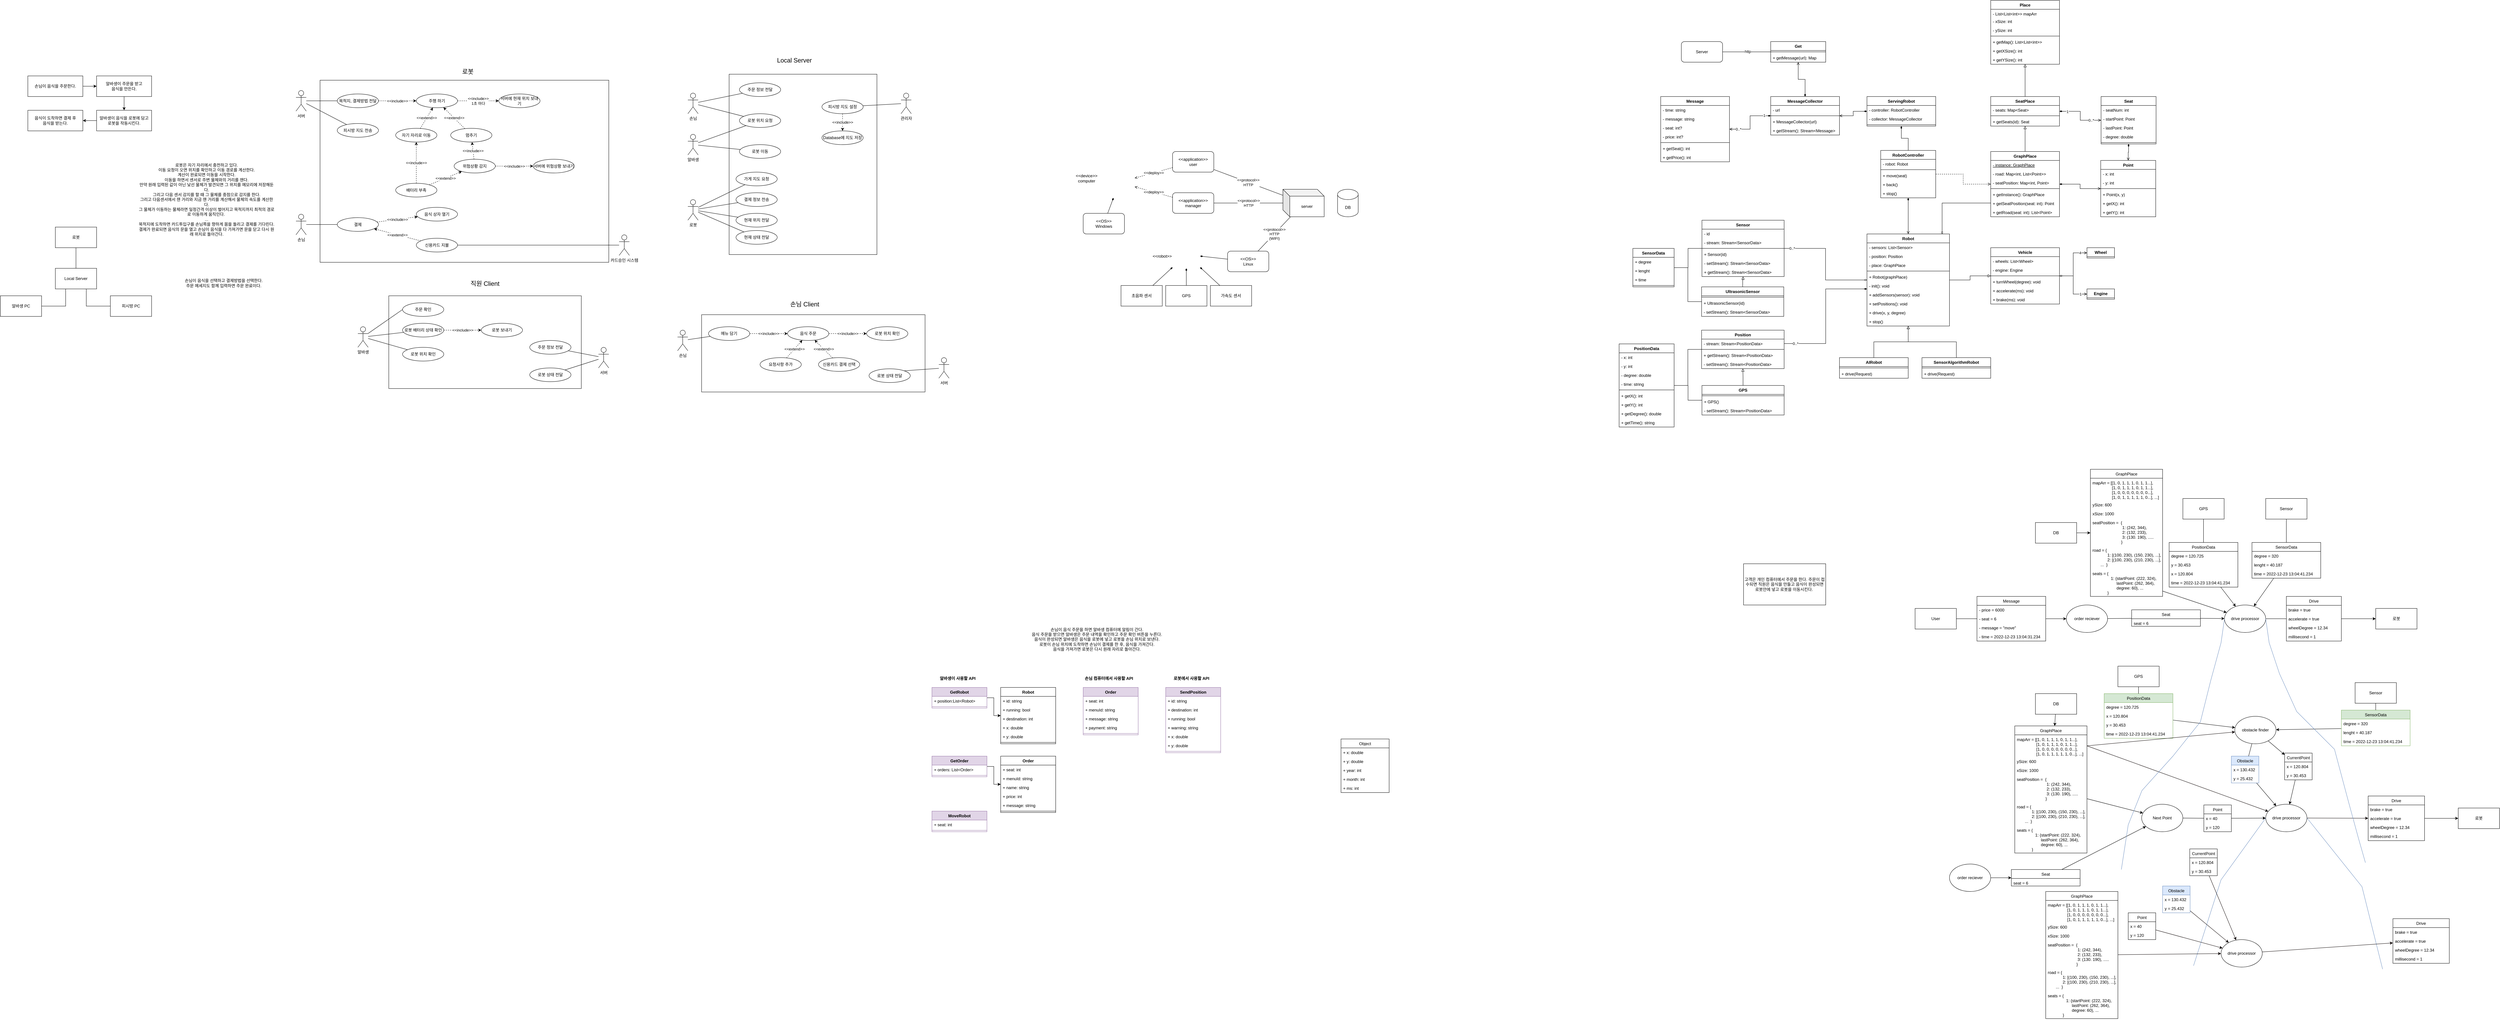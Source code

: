 <mxfile version="20.6.0" type="github">
  <diagram id="C5RBs43oDa-KdzZeNtuy" name="Page-1">
    <mxGraphModel dx="4571" dy="3157" grid="1" gridSize="10" guides="1" tooltips="1" connect="1" arrows="1" fold="1" page="1" pageScale="1" pageWidth="827" pageHeight="1169" math="0" shadow="0">
      <root>
        <mxCell id="WIyWlLk6GJQsqaUBKTNV-0" />
        <mxCell id="WIyWlLk6GJQsqaUBKTNV-1" parent="WIyWlLk6GJQsqaUBKTNV-0" />
        <mxCell id="boHqlnhzObnhQGiScg6p-4" value="" style="rounded=0;whiteSpace=wrap;html=1;fillColor=default;" parent="WIyWlLk6GJQsqaUBKTNV-1" vertex="1">
          <mxGeometry x="-1660" y="-1127.5" width="840" height="530" as="geometry" />
        </mxCell>
        <mxCell id="EA0XSpjeZwfrON8cImh0-27" value="" style="rounded=0;whiteSpace=wrap;html=1;fillColor=default;" parent="WIyWlLk6GJQsqaUBKTNV-1" vertex="1">
          <mxGeometry x="-550" y="-445" width="650" height="225" as="geometry" />
        </mxCell>
        <mxCell id="EA0XSpjeZwfrON8cImh0-26" value="" style="rounded=0;whiteSpace=wrap;html=1;fillColor=default;" parent="WIyWlLk6GJQsqaUBKTNV-1" vertex="1">
          <mxGeometry x="-470" y="-1145" width="430" height="525" as="geometry" />
        </mxCell>
        <mxCell id="LRNxqfhm_rSO2q0IiH9v-185" value="" style="rounded=0;whiteSpace=wrap;html=1;fillColor=default;" parent="WIyWlLk6GJQsqaUBKTNV-1" vertex="1">
          <mxGeometry x="-1460" y="-500" width="560" height="270" as="geometry" />
        </mxCell>
        <mxCell id="EA0XSpjeZwfrON8cImh0-8" style="edgeStyle=none;rounded=0;orthogonalLoop=1;jettySize=auto;html=1;endArrow=none;endFill=0;" parent="WIyWlLk6GJQsqaUBKTNV-1" source="LRNxqfhm_rSO2q0IiH9v-2" target="EA0XSpjeZwfrON8cImh0-4" edge="1">
          <mxGeometry relative="1" as="geometry" />
        </mxCell>
        <mxCell id="LRNxqfhm_rSO2q0IiH9v-2" value="손님" style="shape=umlActor;verticalLabelPosition=bottom;verticalAlign=top;html=1;outlineConnect=0;" parent="WIyWlLk6GJQsqaUBKTNV-1" vertex="1">
          <mxGeometry x="-620" y="-400" width="30" height="60" as="geometry" />
        </mxCell>
        <mxCell id="LRNxqfhm_rSO2q0IiH9v-12" style="rounded=0;orthogonalLoop=1;jettySize=auto;html=1;endArrow=none;endFill=0;" parent="WIyWlLk6GJQsqaUBKTNV-1" source="LRNxqfhm_rSO2q0IiH9v-9" target="LRNxqfhm_rSO2q0IiH9v-10" edge="1">
          <mxGeometry relative="1" as="geometry" />
        </mxCell>
        <mxCell id="LRNxqfhm_rSO2q0IiH9v-16" style="rounded=0;orthogonalLoop=1;jettySize=auto;html=1;endArrow=none;endFill=0;" parent="WIyWlLk6GJQsqaUBKTNV-1" source="LRNxqfhm_rSO2q0IiH9v-9" target="LRNxqfhm_rSO2q0IiH9v-15" edge="1">
          <mxGeometry relative="1" as="geometry" />
        </mxCell>
        <mxCell id="LRNxqfhm_rSO2q0IiH9v-18" style="rounded=0;orthogonalLoop=1;jettySize=auto;html=1;entryX=0;entryY=0.5;entryDx=0;entryDy=0;endArrow=none;endFill=0;" parent="WIyWlLk6GJQsqaUBKTNV-1" source="LRNxqfhm_rSO2q0IiH9v-9" target="LRNxqfhm_rSO2q0IiH9v-17" edge="1">
          <mxGeometry relative="1" as="geometry" />
        </mxCell>
        <mxCell id="LRNxqfhm_rSO2q0IiH9v-9" value="알바생" style="shape=umlActor;verticalLabelPosition=bottom;verticalAlign=top;html=1;outlineConnect=0;" parent="WIyWlLk6GJQsqaUBKTNV-1" vertex="1">
          <mxGeometry x="-1550" y="-410" width="30" height="60" as="geometry" />
        </mxCell>
        <mxCell id="boHqlnhzObnhQGiScg6p-8" value="&amp;lt;&amp;lt;include&amp;gt;&amp;gt;" style="edgeStyle=orthogonalEdgeStyle;rounded=0;orthogonalLoop=1;jettySize=auto;html=1;dashed=1;" parent="WIyWlLk6GJQsqaUBKTNV-1" source="LRNxqfhm_rSO2q0IiH9v-10" target="boHqlnhzObnhQGiScg6p-7" edge="1">
          <mxGeometry relative="1" as="geometry" />
        </mxCell>
        <mxCell id="LRNxqfhm_rSO2q0IiH9v-10" value="로봇 배터리 상태 확인" style="ellipse;whiteSpace=wrap;html=1;" parent="WIyWlLk6GJQsqaUBKTNV-1" vertex="1">
          <mxGeometry x="-1420" y="-420" width="120" height="40" as="geometry" />
        </mxCell>
        <mxCell id="LRNxqfhm_rSO2q0IiH9v-15" value="로봇 위치 확인" style="ellipse;whiteSpace=wrap;html=1;" parent="WIyWlLk6GJQsqaUBKTNV-1" vertex="1">
          <mxGeometry x="-1420" y="-350" width="120" height="40" as="geometry" />
        </mxCell>
        <mxCell id="LRNxqfhm_rSO2q0IiH9v-17" value="주문 확인" style="ellipse;whiteSpace=wrap;html=1;" parent="WIyWlLk6GJQsqaUBKTNV-1" vertex="1">
          <mxGeometry x="-1420" y="-480" width="120" height="40" as="geometry" />
        </mxCell>
        <mxCell id="LRNxqfhm_rSO2q0IiH9v-26" value="Local Server" style="rounded=0;whiteSpace=wrap;html=1;" parent="WIyWlLk6GJQsqaUBKTNV-1" vertex="1">
          <mxGeometry x="-2430" y="-580" width="120" height="60" as="geometry" />
        </mxCell>
        <mxCell id="LRNxqfhm_rSO2q0IiH9v-56" style="edgeStyle=orthogonalEdgeStyle;rounded=0;orthogonalLoop=1;jettySize=auto;html=1;entryX=0.75;entryY=1;entryDx=0;entryDy=0;startArrow=none;startFill=0;endArrow=none;endFill=0;" parent="WIyWlLk6GJQsqaUBKTNV-1" source="LRNxqfhm_rSO2q0IiH9v-27" target="LRNxqfhm_rSO2q0IiH9v-26" edge="1">
          <mxGeometry relative="1" as="geometry" />
        </mxCell>
        <mxCell id="LRNxqfhm_rSO2q0IiH9v-27" value="피시방 PC" style="rounded=0;whiteSpace=wrap;html=1;" parent="WIyWlLk6GJQsqaUBKTNV-1" vertex="1">
          <mxGeometry x="-2270" y="-500" width="120" height="60" as="geometry" />
        </mxCell>
        <mxCell id="LRNxqfhm_rSO2q0IiH9v-55" style="edgeStyle=orthogonalEdgeStyle;rounded=0;orthogonalLoop=1;jettySize=auto;html=1;entryX=0.25;entryY=1;entryDx=0;entryDy=0;startArrow=none;startFill=0;endArrow=none;endFill=0;" parent="WIyWlLk6GJQsqaUBKTNV-1" source="LRNxqfhm_rSO2q0IiH9v-28" target="LRNxqfhm_rSO2q0IiH9v-26" edge="1">
          <mxGeometry relative="1" as="geometry" />
        </mxCell>
        <mxCell id="LRNxqfhm_rSO2q0IiH9v-28" value="알바생 PC" style="rounded=0;whiteSpace=wrap;html=1;" parent="WIyWlLk6GJQsqaUBKTNV-1" vertex="1">
          <mxGeometry x="-2590" y="-500" width="120" height="60" as="geometry" />
        </mxCell>
        <mxCell id="LRNxqfhm_rSO2q0IiH9v-54" style="edgeStyle=orthogonalEdgeStyle;rounded=0;orthogonalLoop=1;jettySize=auto;html=1;startArrow=none;startFill=0;endArrow=none;endFill=0;" parent="WIyWlLk6GJQsqaUBKTNV-1" source="LRNxqfhm_rSO2q0IiH9v-34" target="LRNxqfhm_rSO2q0IiH9v-26" edge="1">
          <mxGeometry relative="1" as="geometry" />
        </mxCell>
        <mxCell id="LRNxqfhm_rSO2q0IiH9v-34" value="로봇" style="rounded=0;whiteSpace=wrap;html=1;" parent="WIyWlLk6GJQsqaUBKTNV-1" vertex="1">
          <mxGeometry x="-2430" y="-700" width="120" height="60" as="geometry" />
        </mxCell>
        <mxCell id="LRNxqfhm_rSO2q0IiH9v-44" value="손님이 음식 주문을 하면 알바생 컴퓨터에 알림이 간다.&lt;br&gt;음식 주문을 받으면 알바생은 주문 내역을 확인하고 주문 확인 버튼을 누른다.&lt;br&gt;음식이 완성되면 알바생은 음식을 로봇에 넣고 로봇을 손님 위치로 보낸다.&lt;br&gt;로봇이 손님 위치에 도착하면 손님이 결제를 한 후, 음식을 가져간다.&lt;br&gt;음식을 가져가면 로봇은 다시 원래 자리로 돌아간다." style="text;html=1;strokeColor=none;fillColor=none;align=center;verticalAlign=middle;whiteSpace=wrap;rounded=0;" parent="WIyWlLk6GJQsqaUBKTNV-1" vertex="1">
          <mxGeometry x="400" y="440" width="400" height="120" as="geometry" />
        </mxCell>
        <mxCell id="LRNxqfhm_rSO2q0IiH9v-48" value="로봇은 자기 자리에서 충전하고 있다.&lt;br&gt;이동 요청이 오면 위치를 확인하고 이동 경로를 계산한다.&lt;br&gt;계산이 완료되면 이동을 시작한다.&lt;br&gt;이동을 하면서 센서로 주변 물체와의 거리를 잰다.&lt;br&gt;만약 원래 입력된 값이 아닌 낯선 물체가 발견되면 그 위치를 메모리에 저장해둔다.&lt;br&gt;그리고 다음 센서 감지를 할 때 그 물체를 중점으로 감지를 한다.&lt;br&gt;그리고 다음센서에서 잰 거리와 지금 잰 거리를 계산해서 물체의 속도를 계산한다.&lt;br&gt;그 물체가 이동하는 물체라면 일정간격 이상이 벌어지고 목적지까지 최적의 경로로 이동하게 움직인다.&amp;nbsp;&lt;br&gt;...&lt;br&gt;목적지에 도착하면 카드투입구를 손님쪽을 향하게 몸을 돌리고 결제를 기다린다.&lt;br&gt;결제가 완료되면 음식의 문을 열고 손님이 음식을 다 가져가면 문을 닫고 다시 원래 위치로 돌아간다." style="text;html=1;strokeColor=none;fillColor=none;align=center;verticalAlign=middle;whiteSpace=wrap;rounded=0;" parent="WIyWlLk6GJQsqaUBKTNV-1" vertex="1">
          <mxGeometry x="-2190" y="-880" width="400" height="200" as="geometry" />
        </mxCell>
        <mxCell id="LRNxqfhm_rSO2q0IiH9v-50" value="손님이 음식을 선택하고 결제방법을 선택한다.&lt;br&gt;주문 메세지도 함께 입력하면 주문 완료이다.&lt;br&gt;" style="text;html=1;strokeColor=none;fillColor=none;align=center;verticalAlign=middle;whiteSpace=wrap;rounded=0;" parent="WIyWlLk6GJQsqaUBKTNV-1" vertex="1">
          <mxGeometry x="-2120" y="-597.5" width="360" height="120" as="geometry" />
        </mxCell>
        <mxCell id="LRNxqfhm_rSO2q0IiH9v-92" style="edgeStyle=orthogonalEdgeStyle;rounded=0;orthogonalLoop=1;jettySize=auto;html=1;startArrow=none;startFill=0;endArrow=classic;endFill=1;" parent="WIyWlLk6GJQsqaUBKTNV-1" source="LRNxqfhm_rSO2q0IiH9v-72" target="LRNxqfhm_rSO2q0IiH9v-82" edge="1">
          <mxGeometry relative="1" as="geometry" />
        </mxCell>
        <mxCell id="LRNxqfhm_rSO2q0IiH9v-72" value="GetRobot" style="swimlane;fontStyle=1;align=center;verticalAlign=top;childLayout=stackLayout;horizontal=1;startSize=26;horizontalStack=0;resizeParent=1;resizeParentMax=0;resizeLast=0;collapsible=1;marginBottom=0;fillColor=#e1d5e7;strokeColor=#9673a6;" parent="WIyWlLk6GJQsqaUBKTNV-1" vertex="1">
          <mxGeometry x="120" y="640" width="160" height="60" as="geometry" />
        </mxCell>
        <mxCell id="LRNxqfhm_rSO2q0IiH9v-81" value="+ position:List&lt;Robot&gt;" style="text;strokeColor=none;fillColor=none;align=left;verticalAlign=top;spacingLeft=4;spacingRight=4;overflow=hidden;rotatable=0;points=[[0,0.5],[1,0.5]];portConstraint=eastwest;" parent="LRNxqfhm_rSO2q0IiH9v-72" vertex="1">
          <mxGeometry y="26" width="160" height="26" as="geometry" />
        </mxCell>
        <mxCell id="LRNxqfhm_rSO2q0IiH9v-74" value="" style="line;strokeWidth=1;fillColor=none;align=left;verticalAlign=middle;spacingTop=-1;spacingLeft=3;spacingRight=3;rotatable=0;labelPosition=right;points=[];portConstraint=eastwest;strokeColor=inherit;" parent="LRNxqfhm_rSO2q0IiH9v-72" vertex="1">
          <mxGeometry y="52" width="160" height="8" as="geometry" />
        </mxCell>
        <mxCell id="LRNxqfhm_rSO2q0IiH9v-96" style="edgeStyle=orthogonalEdgeStyle;rounded=0;orthogonalLoop=1;jettySize=auto;html=1;startArrow=none;startFill=0;endArrow=classic;endFill=1;" parent="WIyWlLk6GJQsqaUBKTNV-1" source="LRNxqfhm_rSO2q0IiH9v-77" target="LRNxqfhm_rSO2q0IiH9v-88" edge="1">
          <mxGeometry relative="1" as="geometry" />
        </mxCell>
        <mxCell id="LRNxqfhm_rSO2q0IiH9v-77" value="GetOrder" style="swimlane;fontStyle=1;align=center;verticalAlign=top;childLayout=stackLayout;horizontal=1;startSize=26;horizontalStack=0;resizeParent=1;resizeParentMax=0;resizeLast=0;collapsible=1;marginBottom=0;fillColor=#e1d5e7;strokeColor=#9673a6;" parent="WIyWlLk6GJQsqaUBKTNV-1" vertex="1">
          <mxGeometry x="120" y="840" width="160" height="60" as="geometry" />
        </mxCell>
        <mxCell id="LRNxqfhm_rSO2q0IiH9v-78" value="+ orders: List&lt;Order&gt;" style="text;strokeColor=none;fillColor=none;align=left;verticalAlign=top;spacingLeft=4;spacingRight=4;overflow=hidden;rotatable=0;points=[[0,0.5],[1,0.5]];portConstraint=eastwest;" parent="LRNxqfhm_rSO2q0IiH9v-77" vertex="1">
          <mxGeometry y="26" width="160" height="26" as="geometry" />
        </mxCell>
        <mxCell id="LRNxqfhm_rSO2q0IiH9v-80" value="" style="line;strokeWidth=1;fillColor=none;align=left;verticalAlign=middle;spacingTop=-1;spacingLeft=3;spacingRight=3;rotatable=0;labelPosition=right;points=[];portConstraint=eastwest;strokeColor=inherit;" parent="LRNxqfhm_rSO2q0IiH9v-77" vertex="1">
          <mxGeometry y="52" width="160" height="8" as="geometry" />
        </mxCell>
        <mxCell id="LRNxqfhm_rSO2q0IiH9v-82" value="Robot" style="swimlane;fontStyle=1;align=center;verticalAlign=top;childLayout=stackLayout;horizontal=1;startSize=26;horizontalStack=0;resizeParent=1;resizeParentMax=0;resizeLast=0;collapsible=1;marginBottom=0;fillColor=none;" parent="WIyWlLk6GJQsqaUBKTNV-1" vertex="1">
          <mxGeometry x="320" y="640" width="160" height="164" as="geometry" />
        </mxCell>
        <mxCell id="LRNxqfhm_rSO2q0IiH9v-83" value="+ id: string" style="text;strokeColor=none;fillColor=none;align=left;verticalAlign=top;spacingLeft=4;spacingRight=4;overflow=hidden;rotatable=0;points=[[0,0.5],[1,0.5]];portConstraint=eastwest;" parent="LRNxqfhm_rSO2q0IiH9v-82" vertex="1">
          <mxGeometry y="26" width="160" height="26" as="geometry" />
        </mxCell>
        <mxCell id="LRNxqfhm_rSO2q0IiH9v-87" value="+ running: bool" style="text;strokeColor=none;fillColor=none;align=left;verticalAlign=top;spacingLeft=4;spacingRight=4;overflow=hidden;rotatable=0;points=[[0,0.5],[1,0.5]];portConstraint=eastwest;" parent="LRNxqfhm_rSO2q0IiH9v-82" vertex="1">
          <mxGeometry y="52" width="160" height="26" as="geometry" />
        </mxCell>
        <mxCell id="LRNxqfhm_rSO2q0IiH9v-147" value="+ destination: int" style="text;strokeColor=none;fillColor=none;align=left;verticalAlign=top;spacingLeft=4;spacingRight=4;overflow=hidden;rotatable=0;points=[[0,0.5],[1,0.5]];portConstraint=eastwest;" parent="LRNxqfhm_rSO2q0IiH9v-82" vertex="1">
          <mxGeometry y="78" width="160" height="26" as="geometry" />
        </mxCell>
        <mxCell id="LRNxqfhm_rSO2q0IiH9v-86" value="+ x: double" style="text;strokeColor=none;fillColor=none;align=left;verticalAlign=top;spacingLeft=4;spacingRight=4;overflow=hidden;rotatable=0;points=[[0,0.5],[1,0.5]];portConstraint=eastwest;" parent="LRNxqfhm_rSO2q0IiH9v-82" vertex="1">
          <mxGeometry y="104" width="160" height="26" as="geometry" />
        </mxCell>
        <mxCell id="LRNxqfhm_rSO2q0IiH9v-84" value="+ y: double" style="text;strokeColor=none;fillColor=none;align=left;verticalAlign=top;spacingLeft=4;spacingRight=4;overflow=hidden;rotatable=0;points=[[0,0.5],[1,0.5]];portConstraint=eastwest;" parent="LRNxqfhm_rSO2q0IiH9v-82" vertex="1">
          <mxGeometry y="130" width="160" height="26" as="geometry" />
        </mxCell>
        <mxCell id="LRNxqfhm_rSO2q0IiH9v-85" value="" style="line;strokeWidth=1;fillColor=none;align=left;verticalAlign=middle;spacingTop=-1;spacingLeft=3;spacingRight=3;rotatable=0;labelPosition=right;points=[];portConstraint=eastwest;strokeColor=inherit;" parent="LRNxqfhm_rSO2q0IiH9v-82" vertex="1">
          <mxGeometry y="156" width="160" height="8" as="geometry" />
        </mxCell>
        <mxCell id="LRNxqfhm_rSO2q0IiH9v-88" value="Order" style="swimlane;fontStyle=1;align=center;verticalAlign=top;childLayout=stackLayout;horizontal=1;startSize=26;horizontalStack=0;resizeParent=1;resizeParentMax=0;resizeLast=0;collapsible=1;marginBottom=0;fillColor=none;" parent="WIyWlLk6GJQsqaUBKTNV-1" vertex="1">
          <mxGeometry x="320" y="840" width="160" height="164" as="geometry" />
        </mxCell>
        <mxCell id="LRNxqfhm_rSO2q0IiH9v-94" value="+ seat: int" style="text;strokeColor=none;fillColor=none;align=left;verticalAlign=top;spacingLeft=4;spacingRight=4;overflow=hidden;rotatable=0;points=[[0,0.5],[1,0.5]];portConstraint=eastwest;" parent="LRNxqfhm_rSO2q0IiH9v-88" vertex="1">
          <mxGeometry y="26" width="160" height="26" as="geometry" />
        </mxCell>
        <mxCell id="LRNxqfhm_rSO2q0IiH9v-89" value="+ menuId: string" style="text;strokeColor=none;fillColor=none;align=left;verticalAlign=top;spacingLeft=4;spacingRight=4;overflow=hidden;rotatable=0;points=[[0,0.5],[1,0.5]];portConstraint=eastwest;" parent="LRNxqfhm_rSO2q0IiH9v-88" vertex="1">
          <mxGeometry y="52" width="160" height="26" as="geometry" />
        </mxCell>
        <mxCell id="LRNxqfhm_rSO2q0IiH9v-90" value="+ name: string" style="text;strokeColor=none;fillColor=none;align=left;verticalAlign=top;spacingLeft=4;spacingRight=4;overflow=hidden;rotatable=0;points=[[0,0.5],[1,0.5]];portConstraint=eastwest;" parent="LRNxqfhm_rSO2q0IiH9v-88" vertex="1">
          <mxGeometry y="78" width="160" height="26" as="geometry" />
        </mxCell>
        <mxCell id="LRNxqfhm_rSO2q0IiH9v-162" value="+ price: int" style="text;strokeColor=none;fillColor=none;align=left;verticalAlign=top;spacingLeft=4;spacingRight=4;overflow=hidden;rotatable=0;points=[[0,0.5],[1,0.5]];portConstraint=eastwest;" parent="LRNxqfhm_rSO2q0IiH9v-88" vertex="1">
          <mxGeometry y="104" width="160" height="26" as="geometry" />
        </mxCell>
        <mxCell id="LRNxqfhm_rSO2q0IiH9v-93" value="+ message: string" style="text;strokeColor=none;fillColor=none;align=left;verticalAlign=top;spacingLeft=4;spacingRight=4;overflow=hidden;rotatable=0;points=[[0,0.5],[1,0.5]];portConstraint=eastwest;" parent="LRNxqfhm_rSO2q0IiH9v-88" vertex="1">
          <mxGeometry y="130" width="160" height="26" as="geometry" />
        </mxCell>
        <mxCell id="LRNxqfhm_rSO2q0IiH9v-91" value="" style="line;strokeWidth=1;fillColor=none;align=left;verticalAlign=middle;spacingTop=-1;spacingLeft=3;spacingRight=3;rotatable=0;labelPosition=right;points=[];portConstraint=eastwest;strokeColor=inherit;" parent="LRNxqfhm_rSO2q0IiH9v-88" vertex="1">
          <mxGeometry y="156" width="160" height="8" as="geometry" />
        </mxCell>
        <mxCell id="LRNxqfhm_rSO2q0IiH9v-110" value="알바생이 사용할 API" style="text;align=center;fontStyle=1;verticalAlign=middle;spacingLeft=3;spacingRight=3;strokeColor=none;rotatable=0;points=[[0,0.5],[1,0.5]];portConstraint=eastwest;fillColor=none;" parent="WIyWlLk6GJQsqaUBKTNV-1" vertex="1">
          <mxGeometry x="120" y="600" width="150" height="26" as="geometry" />
        </mxCell>
        <mxCell id="LRNxqfhm_rSO2q0IiH9v-111" value="MoveRobot" style="swimlane;fontStyle=1;align=center;verticalAlign=top;childLayout=stackLayout;horizontal=1;startSize=26;horizontalStack=0;resizeParent=1;resizeParentMax=0;resizeLast=0;collapsible=1;marginBottom=0;fillColor=#e1d5e7;strokeColor=#9673a6;" parent="WIyWlLk6GJQsqaUBKTNV-1" vertex="1">
          <mxGeometry x="120" y="1000" width="160" height="60" as="geometry" />
        </mxCell>
        <mxCell id="LRNxqfhm_rSO2q0IiH9v-112" value="+ seat: int" style="text;strokeColor=none;fillColor=none;align=left;verticalAlign=top;spacingLeft=4;spacingRight=4;overflow=hidden;rotatable=0;points=[[0,0.5],[1,0.5]];portConstraint=eastwest;" parent="LRNxqfhm_rSO2q0IiH9v-111" vertex="1">
          <mxGeometry y="26" width="160" height="26" as="geometry" />
        </mxCell>
        <mxCell id="LRNxqfhm_rSO2q0IiH9v-113" value="" style="line;strokeWidth=1;fillColor=none;align=left;verticalAlign=middle;spacingTop=-1;spacingLeft=3;spacingRight=3;rotatable=0;labelPosition=right;points=[];portConstraint=eastwest;strokeColor=inherit;" parent="LRNxqfhm_rSO2q0IiH9v-111" vertex="1">
          <mxGeometry y="52" width="160" height="8" as="geometry" />
        </mxCell>
        <mxCell id="LRNxqfhm_rSO2q0IiH9v-124" value="손님 컴퓨터에서 사용할 API" style="text;align=center;fontStyle=1;verticalAlign=middle;spacingLeft=3;spacingRight=3;strokeColor=none;rotatable=0;points=[[0,0.5],[1,0.5]];portConstraint=eastwest;fillColor=none;" parent="WIyWlLk6GJQsqaUBKTNV-1" vertex="1">
          <mxGeometry x="560" y="600" width="150" height="26" as="geometry" />
        </mxCell>
        <mxCell id="LRNxqfhm_rSO2q0IiH9v-125" value="Order" style="swimlane;fontStyle=1;align=center;verticalAlign=top;childLayout=stackLayout;horizontal=1;startSize=26;horizontalStack=0;resizeParent=1;resizeParentMax=0;resizeLast=0;collapsible=1;marginBottom=0;fillColor=#e1d5e7;strokeColor=#9673a6;" parent="WIyWlLk6GJQsqaUBKTNV-1" vertex="1">
          <mxGeometry x="560" y="640" width="160" height="138" as="geometry" />
        </mxCell>
        <mxCell id="LRNxqfhm_rSO2q0IiH9v-126" value="+ seat: int" style="text;strokeColor=none;fillColor=none;align=left;verticalAlign=top;spacingLeft=4;spacingRight=4;overflow=hidden;rotatable=0;points=[[0,0.5],[1,0.5]];portConstraint=eastwest;" parent="LRNxqfhm_rSO2q0IiH9v-125" vertex="1">
          <mxGeometry y="26" width="160" height="26" as="geometry" />
        </mxCell>
        <mxCell id="LRNxqfhm_rSO2q0IiH9v-165" value="+ menuId: string" style="text;strokeColor=none;fillColor=none;align=left;verticalAlign=top;spacingLeft=4;spacingRight=4;overflow=hidden;rotatable=0;points=[[0,0.5],[1,0.5]];portConstraint=eastwest;" parent="LRNxqfhm_rSO2q0IiH9v-125" vertex="1">
          <mxGeometry y="52" width="160" height="26" as="geometry" />
        </mxCell>
        <mxCell id="LRNxqfhm_rSO2q0IiH9v-128" value="+ message: string" style="text;strokeColor=none;fillColor=none;align=left;verticalAlign=top;spacingLeft=4;spacingRight=4;overflow=hidden;rotatable=0;points=[[0,0.5],[1,0.5]];portConstraint=eastwest;" parent="LRNxqfhm_rSO2q0IiH9v-125" vertex="1">
          <mxGeometry y="78" width="160" height="26" as="geometry" />
        </mxCell>
        <mxCell id="LRNxqfhm_rSO2q0IiH9v-129" value="+ payment: string" style="text;strokeColor=none;fillColor=none;align=left;verticalAlign=top;spacingLeft=4;spacingRight=4;overflow=hidden;rotatable=0;points=[[0,0.5],[1,0.5]];portConstraint=eastwest;" parent="LRNxqfhm_rSO2q0IiH9v-125" vertex="1">
          <mxGeometry y="104" width="160" height="26" as="geometry" />
        </mxCell>
        <mxCell id="LRNxqfhm_rSO2q0IiH9v-127" value="" style="line;strokeWidth=1;fillColor=none;align=left;verticalAlign=middle;spacingTop=-1;spacingLeft=3;spacingRight=3;rotatable=0;labelPosition=right;points=[];portConstraint=eastwest;strokeColor=inherit;" parent="LRNxqfhm_rSO2q0IiH9v-125" vertex="1">
          <mxGeometry y="130" width="160" height="8" as="geometry" />
        </mxCell>
        <mxCell id="LRNxqfhm_rSO2q0IiH9v-138" value="로봇에서 사용할 API" style="text;align=center;fontStyle=1;verticalAlign=middle;spacingLeft=3;spacingRight=3;strokeColor=none;rotatable=0;points=[[0,0.5],[1,0.5]];portConstraint=eastwest;fillColor=none;" parent="WIyWlLk6GJQsqaUBKTNV-1" vertex="1">
          <mxGeometry x="800" y="600" width="150" height="26" as="geometry" />
        </mxCell>
        <mxCell id="LRNxqfhm_rSO2q0IiH9v-140" value="SendPosition" style="swimlane;fontStyle=1;align=center;verticalAlign=top;childLayout=stackLayout;horizontal=1;startSize=26;horizontalStack=0;resizeParent=1;resizeParentMax=0;resizeLast=0;collapsible=1;marginBottom=0;fillColor=#e1d5e7;strokeColor=#9673a6;" parent="WIyWlLk6GJQsqaUBKTNV-1" vertex="1">
          <mxGeometry x="800" y="640" width="160" height="190" as="geometry" />
        </mxCell>
        <mxCell id="LRNxqfhm_rSO2q0IiH9v-141" value="+ id: string" style="text;strokeColor=none;fillColor=none;align=left;verticalAlign=top;spacingLeft=4;spacingRight=4;overflow=hidden;rotatable=0;points=[[0,0.5],[1,0.5]];portConstraint=eastwest;" parent="LRNxqfhm_rSO2q0IiH9v-140" vertex="1">
          <mxGeometry y="26" width="160" height="26" as="geometry" />
        </mxCell>
        <mxCell id="LRNxqfhm_rSO2q0IiH9v-148" value="+ destination: int" style="text;strokeColor=none;fillColor=none;align=left;verticalAlign=top;spacingLeft=4;spacingRight=4;overflow=hidden;rotatable=0;points=[[0,0.5],[1,0.5]];portConstraint=eastwest;" parent="LRNxqfhm_rSO2q0IiH9v-140" vertex="1">
          <mxGeometry y="52" width="160" height="26" as="geometry" />
        </mxCell>
        <mxCell id="LRNxqfhm_rSO2q0IiH9v-152" value="+ running: bool" style="text;strokeColor=none;fillColor=none;align=left;verticalAlign=top;spacingLeft=4;spacingRight=4;overflow=hidden;rotatable=0;points=[[0,0.5],[1,0.5]];portConstraint=eastwest;" parent="LRNxqfhm_rSO2q0IiH9v-140" vertex="1">
          <mxGeometry y="78" width="160" height="26" as="geometry" />
        </mxCell>
        <mxCell id="LRNxqfhm_rSO2q0IiH9v-150" value="+ warning: string" style="text;strokeColor=none;fillColor=none;align=left;verticalAlign=top;spacingLeft=4;spacingRight=4;overflow=hidden;rotatable=0;points=[[0,0.5],[1,0.5]];portConstraint=eastwest;" parent="LRNxqfhm_rSO2q0IiH9v-140" vertex="1">
          <mxGeometry y="104" width="160" height="26" as="geometry" />
        </mxCell>
        <mxCell id="LRNxqfhm_rSO2q0IiH9v-143" value="+ x: double" style="text;strokeColor=none;fillColor=none;align=left;verticalAlign=top;spacingLeft=4;spacingRight=4;overflow=hidden;rotatable=0;points=[[0,0.5],[1,0.5]];portConstraint=eastwest;" parent="LRNxqfhm_rSO2q0IiH9v-140" vertex="1">
          <mxGeometry y="130" width="160" height="26" as="geometry" />
        </mxCell>
        <mxCell id="LRNxqfhm_rSO2q0IiH9v-144" value="+ y: double" style="text;strokeColor=none;fillColor=none;align=left;verticalAlign=top;spacingLeft=4;spacingRight=4;overflow=hidden;rotatable=0;points=[[0,0.5],[1,0.5]];portConstraint=eastwest;" parent="LRNxqfhm_rSO2q0IiH9v-140" vertex="1">
          <mxGeometry y="156" width="160" height="26" as="geometry" />
        </mxCell>
        <mxCell id="LRNxqfhm_rSO2q0IiH9v-145" value="" style="line;strokeWidth=1;fillColor=none;align=left;verticalAlign=middle;spacingTop=-1;spacingLeft=3;spacingRight=3;rotatable=0;labelPosition=right;points=[];portConstraint=eastwest;strokeColor=inherit;" parent="LRNxqfhm_rSO2q0IiH9v-140" vertex="1">
          <mxGeometry y="182" width="160" height="8" as="geometry" />
        </mxCell>
        <mxCell id="LRNxqfhm_rSO2q0IiH9v-189" style="edgeStyle=none;rounded=0;orthogonalLoop=1;jettySize=auto;html=1;strokeColor=default;startArrow=none;startFill=0;endArrow=none;endFill=0;" parent="WIyWlLk6GJQsqaUBKTNV-1" source="LRNxqfhm_rSO2q0IiH9v-180" target="LRNxqfhm_rSO2q0IiH9v-188" edge="1">
          <mxGeometry relative="1" as="geometry" />
        </mxCell>
        <mxCell id="EA0XSpjeZwfrON8cImh0-64" style="edgeStyle=none;rounded=0;orthogonalLoop=1;jettySize=auto;html=1;endArrow=none;endFill=0;" parent="WIyWlLk6GJQsqaUBKTNV-1" source="LRNxqfhm_rSO2q0IiH9v-180" target="EA0XSpjeZwfrON8cImh0-63" edge="1">
          <mxGeometry relative="1" as="geometry" />
        </mxCell>
        <mxCell id="LRNxqfhm_rSO2q0IiH9v-180" value="서버" style="shape=umlActor;verticalLabelPosition=bottom;verticalAlign=top;html=1;outlineConnect=0;" parent="WIyWlLk6GJQsqaUBKTNV-1" vertex="1">
          <mxGeometry x="-1730" y="-1097.5" width="30" height="60" as="geometry" />
        </mxCell>
        <mxCell id="EA0XSpjeZwfrON8cImh0-107" value="&lt;meta charset=&quot;utf-8&quot;&gt;&lt;span style=&quot;color: rgb(0, 0, 0); font-family: Helvetica; font-size: 11px; font-style: normal; font-variant-ligatures: normal; font-variant-caps: normal; font-weight: 400; letter-spacing: normal; orphans: 2; text-align: center; text-indent: 0px; text-transform: none; widows: 2; word-spacing: 0px; -webkit-text-stroke-width: 0px; background-color: rgb(255, 255, 255); text-decoration-thickness: initial; text-decoration-style: initial; text-decoration-color: initial; float: none; display: inline !important;&quot;&gt;&amp;lt;&amp;lt;include&amp;gt;&amp;gt;&lt;/span&gt;" style="edgeStyle=none;rounded=0;orthogonalLoop=1;jettySize=auto;html=1;fontSize=11;endArrow=classic;endFill=1;dashed=1;" parent="WIyWlLk6GJQsqaUBKTNV-1" source="LRNxqfhm_rSO2q0IiH9v-188" target="LRNxqfhm_rSO2q0IiH9v-205" edge="1">
          <mxGeometry relative="1" as="geometry" />
        </mxCell>
        <mxCell id="LRNxqfhm_rSO2q0IiH9v-188" value="목적지, 결제방법 전달" style="ellipse;whiteSpace=wrap;html=1;" parent="WIyWlLk6GJQsqaUBKTNV-1" vertex="1">
          <mxGeometry x="-1610" y="-1087.5" width="120" height="40" as="geometry" />
        </mxCell>
        <mxCell id="LRNxqfhm_rSO2q0IiH9v-198" value="Object" style="swimlane;fontStyle=0;childLayout=stackLayout;horizontal=1;startSize=26;fillColor=none;horizontalStack=0;resizeParent=1;resizeParentMax=0;resizeLast=0;collapsible=1;marginBottom=0;" parent="WIyWlLk6GJQsqaUBKTNV-1" vertex="1">
          <mxGeometry x="1310" y="790" width="140" height="156" as="geometry" />
        </mxCell>
        <mxCell id="LRNxqfhm_rSO2q0IiH9v-199" value="+ x: double" style="text;strokeColor=none;fillColor=none;align=left;verticalAlign=top;spacingLeft=4;spacingRight=4;overflow=hidden;rotatable=0;points=[[0,0.5],[1,0.5]];portConstraint=eastwest;" parent="LRNxqfhm_rSO2q0IiH9v-198" vertex="1">
          <mxGeometry y="26" width="140" height="26" as="geometry" />
        </mxCell>
        <mxCell id="LRNxqfhm_rSO2q0IiH9v-200" value="+ y: double" style="text;strokeColor=none;fillColor=none;align=left;verticalAlign=top;spacingLeft=4;spacingRight=4;overflow=hidden;rotatable=0;points=[[0,0.5],[1,0.5]];portConstraint=eastwest;" parent="LRNxqfhm_rSO2q0IiH9v-198" vertex="1">
          <mxGeometry y="52" width="140" height="26" as="geometry" />
        </mxCell>
        <mxCell id="LRNxqfhm_rSO2q0IiH9v-202" value="+ year: int" style="text;strokeColor=none;fillColor=none;align=left;verticalAlign=top;spacingLeft=4;spacingRight=4;overflow=hidden;rotatable=0;points=[[0,0.5],[1,0.5]];portConstraint=eastwest;" parent="LRNxqfhm_rSO2q0IiH9v-198" vertex="1">
          <mxGeometry y="78" width="140" height="26" as="geometry" />
        </mxCell>
        <mxCell id="LRNxqfhm_rSO2q0IiH9v-203" value="+ month: int" style="text;strokeColor=none;fillColor=none;align=left;verticalAlign=top;spacingLeft=4;spacingRight=4;overflow=hidden;rotatable=0;points=[[0,0.5],[1,0.5]];portConstraint=eastwest;" parent="LRNxqfhm_rSO2q0IiH9v-198" vertex="1">
          <mxGeometry y="104" width="140" height="26" as="geometry" />
        </mxCell>
        <mxCell id="LRNxqfhm_rSO2q0IiH9v-201" value="+ ms: int" style="text;strokeColor=none;fillColor=none;align=left;verticalAlign=top;spacingLeft=4;spacingRight=4;overflow=hidden;rotatable=0;points=[[0,0.5],[1,0.5]];portConstraint=eastwest;" parent="LRNxqfhm_rSO2q0IiH9v-198" vertex="1">
          <mxGeometry y="130" width="140" height="26" as="geometry" />
        </mxCell>
        <mxCell id="EA0XSpjeZwfrON8cImh0-108" value="&lt;span style=&quot;color: rgb(0, 0, 0); font-family: Helvetica; font-size: 11px; font-style: normal; font-variant-ligatures: normal; font-variant-caps: normal; font-weight: 400; letter-spacing: normal; orphans: 2; text-align: center; text-indent: 0px; text-transform: none; widows: 2; word-spacing: 0px; -webkit-text-stroke-width: 0px; background-color: rgb(255, 255, 255); text-decoration-thickness: initial; text-decoration-style: initial; text-decoration-color: initial; float: none; display: inline !important;&quot;&gt;&amp;lt;&amp;lt;include&amp;gt;&amp;gt;&lt;br&gt;1초 마다&lt;br&gt;&lt;/span&gt;" style="edgeStyle=none;rounded=0;orthogonalLoop=1;jettySize=auto;html=1;dashed=1;fontSize=11;endArrow=classic;endFill=1;" parent="WIyWlLk6GJQsqaUBKTNV-1" source="LRNxqfhm_rSO2q0IiH9v-205" target="EA0XSpjeZwfrON8cImh0-60" edge="1">
          <mxGeometry relative="1" as="geometry" />
        </mxCell>
        <mxCell id="LRNxqfhm_rSO2q0IiH9v-205" value="주행 하기" style="ellipse;whiteSpace=wrap;html=1;" parent="WIyWlLk6GJQsqaUBKTNV-1" vertex="1">
          <mxGeometry x="-1380" y="-1087.5" width="120" height="40" as="geometry" />
        </mxCell>
        <mxCell id="LRNxqfhm_rSO2q0IiH9v-227" style="edgeStyle=none;rounded=0;orthogonalLoop=1;jettySize=auto;html=1;strokeColor=default;startArrow=none;startFill=0;endArrow=none;endFill=0;" parent="WIyWlLk6GJQsqaUBKTNV-1" source="LRNxqfhm_rSO2q0IiH9v-218" target="LRNxqfhm_rSO2q0IiH9v-222" edge="1">
          <mxGeometry relative="1" as="geometry" />
        </mxCell>
        <mxCell id="LRNxqfhm_rSO2q0IiH9v-218" value="손님" style="shape=umlActor;verticalLabelPosition=bottom;verticalAlign=top;html=1;outlineConnect=0;" parent="WIyWlLk6GJQsqaUBKTNV-1" vertex="1">
          <mxGeometry x="-1730" y="-737.5" width="30" height="60" as="geometry" />
        </mxCell>
        <mxCell id="boHqlnhzObnhQGiScg6p-29" value="&amp;lt;&amp;lt;include&amp;gt;&amp;gt;" style="edgeStyle=none;rounded=0;orthogonalLoop=1;jettySize=auto;html=1;dashed=1;endArrow=classic;endFill=1;" parent="WIyWlLk6GJQsqaUBKTNV-1" source="LRNxqfhm_rSO2q0IiH9v-222" target="boHqlnhzObnhQGiScg6p-28" edge="1">
          <mxGeometry relative="1" as="geometry" />
        </mxCell>
        <mxCell id="LRNxqfhm_rSO2q0IiH9v-222" value="결제" style="ellipse;whiteSpace=wrap;html=1;" parent="WIyWlLk6GJQsqaUBKTNV-1" vertex="1">
          <mxGeometry x="-1610" y="-727.5" width="120" height="40" as="geometry" />
        </mxCell>
        <mxCell id="LRNxqfhm_rSO2q0IiH9v-223" value="카드승인 시스템" style="shape=umlActor;verticalLabelPosition=bottom;verticalAlign=top;html=1;outlineConnect=0;" parent="WIyWlLk6GJQsqaUBKTNV-1" vertex="1">
          <mxGeometry x="-790" y="-677.5" width="30" height="60" as="geometry" />
        </mxCell>
        <mxCell id="LRNxqfhm_rSO2q0IiH9v-224" value="&amp;lt;&amp;lt;extend&amp;gt;&amp;gt;" style="rounded=0;orthogonalLoop=1;jettySize=auto;html=1;dashed=1;startArrow=none;startFill=0;endArrow=classic;endFill=1;" parent="WIyWlLk6GJQsqaUBKTNV-1" source="LRNxqfhm_rSO2q0IiH9v-226" target="LRNxqfhm_rSO2q0IiH9v-222" edge="1">
          <mxGeometry relative="1" as="geometry" />
        </mxCell>
        <mxCell id="LRNxqfhm_rSO2q0IiH9v-225" value="" style="edgeStyle=none;rounded=0;orthogonalLoop=1;jettySize=auto;html=1;strokeColor=default;startArrow=none;startFill=0;endArrow=none;endFill=0;" parent="WIyWlLk6GJQsqaUBKTNV-1" source="LRNxqfhm_rSO2q0IiH9v-226" target="LRNxqfhm_rSO2q0IiH9v-223" edge="1">
          <mxGeometry relative="1" as="geometry" />
        </mxCell>
        <mxCell id="LRNxqfhm_rSO2q0IiH9v-226" value="신용카드 지불" style="ellipse;whiteSpace=wrap;html=1;" parent="WIyWlLk6GJQsqaUBKTNV-1" vertex="1">
          <mxGeometry x="-1380" y="-667.5" width="120" height="40" as="geometry" />
        </mxCell>
        <mxCell id="EA0XSpjeZwfrON8cImh0-28" value="&amp;lt;&amp;lt;extend&amp;gt;&amp;gt;" style="edgeStyle=none;rounded=0;orthogonalLoop=1;jettySize=auto;html=1;dashed=1;endArrow=classic;endFill=1;" parent="WIyWlLk6GJQsqaUBKTNV-1" source="EA0XSpjeZwfrON8cImh0-0" target="EA0XSpjeZwfrON8cImh0-24" edge="1">
          <mxGeometry relative="1" as="geometry" />
        </mxCell>
        <mxCell id="EA0XSpjeZwfrON8cImh0-0" value="요청사항 추가" style="ellipse;whiteSpace=wrap;html=1;" parent="WIyWlLk6GJQsqaUBKTNV-1" vertex="1">
          <mxGeometry x="-380" y="-320" width="120" height="40" as="geometry" />
        </mxCell>
        <mxCell id="EA0XSpjeZwfrON8cImh0-5" value="&amp;lt;&amp;lt;include&amp;gt;&amp;gt;" style="edgeStyle=none;rounded=0;orthogonalLoop=1;jettySize=auto;html=1;endArrow=classic;endFill=1;dashed=1;" parent="WIyWlLk6GJQsqaUBKTNV-1" source="EA0XSpjeZwfrON8cImh0-4" target="EA0XSpjeZwfrON8cImh0-24" edge="1">
          <mxGeometry relative="1" as="geometry">
            <mxPoint x="-300" y="-390" as="targetPoint" />
          </mxGeometry>
        </mxCell>
        <mxCell id="EA0XSpjeZwfrON8cImh0-4" value="메뉴 담기" style="ellipse;whiteSpace=wrap;html=1;" parent="WIyWlLk6GJQsqaUBKTNV-1" vertex="1">
          <mxGeometry x="-530" y="-410" width="120" height="40" as="geometry" />
        </mxCell>
        <mxCell id="EA0XSpjeZwfrON8cImh0-16" style="edgeStyle=none;rounded=0;orthogonalLoop=1;jettySize=auto;html=1;endArrow=classic;endFill=1;" parent="WIyWlLk6GJQsqaUBKTNV-1" source="EA0XSpjeZwfrON8cImh0-10" target="EA0XSpjeZwfrON8cImh0-12" edge="1">
          <mxGeometry relative="1" as="geometry" />
        </mxCell>
        <mxCell id="EA0XSpjeZwfrON8cImh0-10" value="손님이 음식을 주문한다." style="rounded=0;whiteSpace=wrap;html=1;" parent="WIyWlLk6GJQsqaUBKTNV-1" vertex="1">
          <mxGeometry x="-2510" y="-1140" width="160" height="60" as="geometry" />
        </mxCell>
        <mxCell id="EA0XSpjeZwfrON8cImh0-17" style="edgeStyle=none;rounded=0;orthogonalLoop=1;jettySize=auto;html=1;endArrow=classic;endFill=1;" parent="WIyWlLk6GJQsqaUBKTNV-1" source="EA0XSpjeZwfrON8cImh0-12" target="EA0XSpjeZwfrON8cImh0-13" edge="1">
          <mxGeometry relative="1" as="geometry" />
        </mxCell>
        <mxCell id="EA0XSpjeZwfrON8cImh0-12" value="알바생이 주문을 받고&lt;br&gt;음식을 만든다." style="rounded=0;whiteSpace=wrap;html=1;" parent="WIyWlLk6GJQsqaUBKTNV-1" vertex="1">
          <mxGeometry x="-2310" y="-1140" width="160" height="60" as="geometry" />
        </mxCell>
        <mxCell id="EA0XSpjeZwfrON8cImh0-18" style="edgeStyle=none;rounded=0;orthogonalLoop=1;jettySize=auto;html=1;endArrow=classic;endFill=1;" parent="WIyWlLk6GJQsqaUBKTNV-1" source="EA0XSpjeZwfrON8cImh0-13" target="EA0XSpjeZwfrON8cImh0-14" edge="1">
          <mxGeometry relative="1" as="geometry" />
        </mxCell>
        <mxCell id="EA0XSpjeZwfrON8cImh0-13" value="알바생이 음식을 로봇에 담고&lt;br&gt;로봇을 작동시킨다." style="rounded=0;whiteSpace=wrap;html=1;" parent="WIyWlLk6GJQsqaUBKTNV-1" vertex="1">
          <mxGeometry x="-2310" y="-1040" width="160" height="60" as="geometry" />
        </mxCell>
        <mxCell id="EA0XSpjeZwfrON8cImh0-14" value="음식이 도착하면 결제 후&lt;br&gt;음식을 받는다." style="rounded=0;whiteSpace=wrap;html=1;" parent="WIyWlLk6GJQsqaUBKTNV-1" vertex="1">
          <mxGeometry x="-2510" y="-1040" width="160" height="60" as="geometry" />
        </mxCell>
        <mxCell id="EA0XSpjeZwfrON8cImh0-71" value="&amp;lt;&amp;lt;include&amp;gt;&amp;gt;" style="edgeStyle=none;rounded=0;orthogonalLoop=1;jettySize=auto;html=1;dashed=1;fontSize=11;endArrow=classic;endFill=1;" parent="WIyWlLk6GJQsqaUBKTNV-1" source="EA0XSpjeZwfrON8cImh0-24" target="EA0XSpjeZwfrON8cImh0-67" edge="1">
          <mxGeometry relative="1" as="geometry" />
        </mxCell>
        <mxCell id="EA0XSpjeZwfrON8cImh0-24" value="음식 주문" style="ellipse;whiteSpace=wrap;html=1;" parent="WIyWlLk6GJQsqaUBKTNV-1" vertex="1">
          <mxGeometry x="-300" y="-410" width="120" height="40" as="geometry" />
        </mxCell>
        <mxCell id="EA0XSpjeZwfrON8cImh0-60" value="서버에 현재 위치 보내기" style="ellipse;whiteSpace=wrap;html=1;" parent="WIyWlLk6GJQsqaUBKTNV-1" vertex="1">
          <mxGeometry x="-1140" y="-1087.5" width="120" height="40" as="geometry" />
        </mxCell>
        <mxCell id="EA0XSpjeZwfrON8cImh0-63" value="피시방 지도 전송" style="ellipse;whiteSpace=wrap;html=1;" parent="WIyWlLk6GJQsqaUBKTNV-1" vertex="1">
          <mxGeometry x="-1610" y="-1001.5" width="120" height="40" as="geometry" />
        </mxCell>
        <mxCell id="EA0XSpjeZwfrON8cImh0-65" value="손님 Client" style="text;html=1;strokeColor=none;fillColor=none;align=center;verticalAlign=middle;whiteSpace=wrap;rounded=0;fontSize=18;" parent="WIyWlLk6GJQsqaUBKTNV-1" vertex="1">
          <mxGeometry x="-330" y="-490" width="160" height="30" as="geometry" />
        </mxCell>
        <mxCell id="EA0XSpjeZwfrON8cImh0-67" value="로봇 위치 확인" style="ellipse;whiteSpace=wrap;html=1;" parent="WIyWlLk6GJQsqaUBKTNV-1" vertex="1">
          <mxGeometry x="-70" y="-410" width="120" height="40" as="geometry" />
        </mxCell>
        <mxCell id="EA0XSpjeZwfrON8cImh0-70" value="&amp;lt;&amp;lt;extend&amp;gt;&amp;gt;" style="edgeStyle=none;rounded=0;orthogonalLoop=1;jettySize=auto;html=1;fontSize=11;endArrow=classic;endFill=1;dashed=1;" parent="WIyWlLk6GJQsqaUBKTNV-1" source="EA0XSpjeZwfrON8cImh0-69" target="EA0XSpjeZwfrON8cImh0-24" edge="1">
          <mxGeometry relative="1" as="geometry" />
        </mxCell>
        <mxCell id="EA0XSpjeZwfrON8cImh0-69" value="신용카드 결제 선택" style="ellipse;whiteSpace=wrap;html=1;" parent="WIyWlLk6GJQsqaUBKTNV-1" vertex="1">
          <mxGeometry x="-210" y="-320" width="120" height="40" as="geometry" />
        </mxCell>
        <mxCell id="EA0XSpjeZwfrON8cImh0-74" style="edgeStyle=none;rounded=0;orthogonalLoop=1;jettySize=auto;html=1;entryX=1;entryY=0;entryDx=0;entryDy=0;fontSize=11;endArrow=none;endFill=0;" parent="WIyWlLk6GJQsqaUBKTNV-1" source="EA0XSpjeZwfrON8cImh0-72" target="EA0XSpjeZwfrON8cImh0-73" edge="1">
          <mxGeometry relative="1" as="geometry" />
        </mxCell>
        <mxCell id="EA0XSpjeZwfrON8cImh0-72" value="서버" style="shape=umlActor;verticalLabelPosition=bottom;verticalAlign=top;html=1;outlineConnect=0;" parent="WIyWlLk6GJQsqaUBKTNV-1" vertex="1">
          <mxGeometry x="140" y="-320" width="30" height="60" as="geometry" />
        </mxCell>
        <mxCell id="EA0XSpjeZwfrON8cImh0-73" value="로봇 상태 전달" style="ellipse;whiteSpace=wrap;html=1;" parent="WIyWlLk6GJQsqaUBKTNV-1" vertex="1">
          <mxGeometry x="-63" y="-287.5" width="120" height="40" as="geometry" />
        </mxCell>
        <mxCell id="EA0XSpjeZwfrON8cImh0-78" style="edgeStyle=none;rounded=0;orthogonalLoop=1;jettySize=auto;html=1;entryX=1;entryY=0;entryDx=0;entryDy=0;fontSize=11;endArrow=none;endFill=0;" parent="WIyWlLk6GJQsqaUBKTNV-1" source="EA0XSpjeZwfrON8cImh0-79" target="EA0XSpjeZwfrON8cImh0-80" edge="1">
          <mxGeometry relative="1" as="geometry" />
        </mxCell>
        <mxCell id="EA0XSpjeZwfrON8cImh0-82" style="edgeStyle=none;rounded=0;orthogonalLoop=1;jettySize=auto;html=1;fontSize=11;endArrow=none;endFill=0;" parent="WIyWlLk6GJQsqaUBKTNV-1" source="EA0XSpjeZwfrON8cImh0-79" target="EA0XSpjeZwfrON8cImh0-81" edge="1">
          <mxGeometry relative="1" as="geometry" />
        </mxCell>
        <mxCell id="EA0XSpjeZwfrON8cImh0-79" value="서버" style="shape=umlActor;verticalLabelPosition=bottom;verticalAlign=top;html=1;outlineConnect=0;" parent="WIyWlLk6GJQsqaUBKTNV-1" vertex="1">
          <mxGeometry x="-850" y="-350" width="30" height="60" as="geometry" />
        </mxCell>
        <mxCell id="EA0XSpjeZwfrON8cImh0-80" value="로봇 상태 전달" style="ellipse;whiteSpace=wrap;html=1;" parent="WIyWlLk6GJQsqaUBKTNV-1" vertex="1">
          <mxGeometry x="-1050" y="-290" width="120" height="40" as="geometry" />
        </mxCell>
        <mxCell id="EA0XSpjeZwfrON8cImh0-81" value="주문 정보 전달" style="ellipse;whiteSpace=wrap;html=1;" parent="WIyWlLk6GJQsqaUBKTNV-1" vertex="1">
          <mxGeometry x="-1050" y="-370" width="120" height="40" as="geometry" />
        </mxCell>
        <mxCell id="EA0XSpjeZwfrON8cImh0-88" style="edgeStyle=none;rounded=0;orthogonalLoop=1;jettySize=auto;html=1;fontSize=11;endArrow=none;endFill=0;" parent="WIyWlLk6GJQsqaUBKTNV-1" source="EA0XSpjeZwfrON8cImh0-83" target="EA0XSpjeZwfrON8cImh0-87" edge="1">
          <mxGeometry relative="1" as="geometry" />
        </mxCell>
        <mxCell id="EA0XSpjeZwfrON8cImh0-92" style="edgeStyle=none;rounded=0;orthogonalLoop=1;jettySize=auto;html=1;fontSize=11;endArrow=none;endFill=0;" parent="WIyWlLk6GJQsqaUBKTNV-1" source="EA0XSpjeZwfrON8cImh0-83" target="EA0XSpjeZwfrON8cImh0-91" edge="1">
          <mxGeometry relative="1" as="geometry" />
        </mxCell>
        <mxCell id="EA0XSpjeZwfrON8cImh0-83" value="손님" style="shape=umlActor;verticalLabelPosition=bottom;verticalAlign=top;html=1;outlineConnect=0;" parent="WIyWlLk6GJQsqaUBKTNV-1" vertex="1">
          <mxGeometry x="-590" y="-1090" width="30" height="60" as="geometry" />
        </mxCell>
        <mxCell id="EA0XSpjeZwfrON8cImh0-90" style="edgeStyle=none;rounded=0;orthogonalLoop=1;jettySize=auto;html=1;fontSize=11;endArrow=none;endFill=0;" parent="WIyWlLk6GJQsqaUBKTNV-1" source="EA0XSpjeZwfrON8cImh0-84" target="EA0XSpjeZwfrON8cImh0-89" edge="1">
          <mxGeometry relative="1" as="geometry" />
        </mxCell>
        <mxCell id="EA0XSpjeZwfrON8cImh0-93" style="edgeStyle=none;rounded=0;orthogonalLoop=1;jettySize=auto;html=1;fontSize=11;endArrow=none;endFill=0;" parent="WIyWlLk6GJQsqaUBKTNV-1" source="EA0XSpjeZwfrON8cImh0-84" target="EA0XSpjeZwfrON8cImh0-91" edge="1">
          <mxGeometry relative="1" as="geometry">
            <mxPoint x="-470" y="-970" as="targetPoint" />
          </mxGeometry>
        </mxCell>
        <mxCell id="EA0XSpjeZwfrON8cImh0-84" value="알바생" style="shape=umlActor;verticalLabelPosition=bottom;verticalAlign=top;html=1;outlineConnect=0;" parent="WIyWlLk6GJQsqaUBKTNV-1" vertex="1">
          <mxGeometry x="-590" y="-970" width="30" height="60" as="geometry" />
        </mxCell>
        <mxCell id="EA0XSpjeZwfrON8cImh0-95" style="edgeStyle=none;rounded=0;orthogonalLoop=1;jettySize=auto;html=1;fontSize=11;endArrow=none;endFill=0;" parent="WIyWlLk6GJQsqaUBKTNV-1" source="EA0XSpjeZwfrON8cImh0-85" target="EA0XSpjeZwfrON8cImh0-94" edge="1">
          <mxGeometry relative="1" as="geometry" />
        </mxCell>
        <mxCell id="EA0XSpjeZwfrON8cImh0-98" style="edgeStyle=none;rounded=0;orthogonalLoop=1;jettySize=auto;html=1;fontSize=11;endArrow=none;endFill=0;" parent="WIyWlLk6GJQsqaUBKTNV-1" source="EA0XSpjeZwfrON8cImh0-85" target="EA0XSpjeZwfrON8cImh0-96" edge="1">
          <mxGeometry relative="1" as="geometry">
            <mxPoint x="-440" y="-720" as="targetPoint" />
          </mxGeometry>
        </mxCell>
        <mxCell id="EA0XSpjeZwfrON8cImh0-99" style="edgeStyle=none;rounded=0;orthogonalLoop=1;jettySize=auto;html=1;fontSize=11;endArrow=none;endFill=0;" parent="WIyWlLk6GJQsqaUBKTNV-1" source="EA0XSpjeZwfrON8cImh0-85" target="EA0XSpjeZwfrON8cImh0-97" edge="1">
          <mxGeometry relative="1" as="geometry" />
        </mxCell>
        <mxCell id="boHqlnhzObnhQGiScg6p-15" style="rounded=0;orthogonalLoop=1;jettySize=auto;html=1;endArrow=none;endFill=0;" parent="WIyWlLk6GJQsqaUBKTNV-1" source="EA0XSpjeZwfrON8cImh0-85" target="boHqlnhzObnhQGiScg6p-14" edge="1">
          <mxGeometry relative="1" as="geometry" />
        </mxCell>
        <mxCell id="EA0XSpjeZwfrON8cImh0-85" value="로봇" style="shape=umlActor;verticalLabelPosition=bottom;verticalAlign=top;html=1;outlineConnect=0;" parent="WIyWlLk6GJQsqaUBKTNV-1" vertex="1">
          <mxGeometry x="-590" y="-780" width="30" height="60" as="geometry" />
        </mxCell>
        <mxCell id="EA0XSpjeZwfrON8cImh0-87" value="주문 정보 전달" style="ellipse;whiteSpace=wrap;html=1;" parent="WIyWlLk6GJQsqaUBKTNV-1" vertex="1">
          <mxGeometry x="-440" y="-1120" width="120" height="40" as="geometry" />
        </mxCell>
        <mxCell id="EA0XSpjeZwfrON8cImh0-89" value="로봇 이동" style="ellipse;whiteSpace=wrap;html=1;" parent="WIyWlLk6GJQsqaUBKTNV-1" vertex="1">
          <mxGeometry x="-440" y="-940" width="120" height="40" as="geometry" />
        </mxCell>
        <mxCell id="EA0XSpjeZwfrON8cImh0-91" value="로봇 위치 요청" style="ellipse;whiteSpace=wrap;html=1;" parent="WIyWlLk6GJQsqaUBKTNV-1" vertex="1">
          <mxGeometry x="-440" y="-1030" width="120" height="40" as="geometry" />
        </mxCell>
        <mxCell id="EA0XSpjeZwfrON8cImh0-94" value="결제 정보 전송" style="ellipse;whiteSpace=wrap;html=1;" parent="WIyWlLk6GJQsqaUBKTNV-1" vertex="1">
          <mxGeometry x="-450" y="-800" width="120" height="40" as="geometry" />
        </mxCell>
        <mxCell id="EA0XSpjeZwfrON8cImh0-96" value="현재 위치 전달" style="ellipse;whiteSpace=wrap;html=1;" parent="WIyWlLk6GJQsqaUBKTNV-1" vertex="1">
          <mxGeometry x="-450" y="-740" width="120" height="40" as="geometry" />
        </mxCell>
        <mxCell id="EA0XSpjeZwfrON8cImh0-97" value="현재 상태 전달" style="ellipse;whiteSpace=wrap;html=1;" parent="WIyWlLk6GJQsqaUBKTNV-1" vertex="1">
          <mxGeometry x="-450" y="-690" width="120" height="40" as="geometry" />
        </mxCell>
        <mxCell id="EA0XSpjeZwfrON8cImh0-100" value="Local Server" style="text;html=1;strokeColor=none;fillColor=none;align=center;verticalAlign=middle;whiteSpace=wrap;rounded=0;fontSize=18;" parent="WIyWlLk6GJQsqaUBKTNV-1" vertex="1">
          <mxGeometry x="-360" y="-1200" width="160" height="30" as="geometry" />
        </mxCell>
        <mxCell id="EA0XSpjeZwfrON8cImh0-119" style="edgeStyle=none;rounded=0;orthogonalLoop=1;jettySize=auto;html=1;fontSize=11;endArrow=none;endFill=0;" parent="WIyWlLk6GJQsqaUBKTNV-1" source="EA0XSpjeZwfrON8cImh0-113" target="EA0XSpjeZwfrON8cImh0-118" edge="1">
          <mxGeometry relative="1" as="geometry" />
        </mxCell>
        <mxCell id="EA0XSpjeZwfrON8cImh0-113" value="관리자" style="shape=umlActor;verticalLabelPosition=bottom;verticalAlign=top;html=1;outlineConnect=0;" parent="WIyWlLk6GJQsqaUBKTNV-1" vertex="1">
          <mxGeometry x="30" y="-1090" width="30" height="60" as="geometry" />
        </mxCell>
        <mxCell id="boHqlnhzObnhQGiScg6p-13" value="&amp;lt;&amp;lt;include&amp;gt;&amp;gt;" style="edgeStyle=orthogonalEdgeStyle;rounded=0;orthogonalLoop=1;jettySize=auto;html=1;dashed=1;" parent="WIyWlLk6GJQsqaUBKTNV-1" source="EA0XSpjeZwfrON8cImh0-118" target="boHqlnhzObnhQGiScg6p-12" edge="1">
          <mxGeometry relative="1" as="geometry" />
        </mxCell>
        <mxCell id="EA0XSpjeZwfrON8cImh0-118" value="피시방 지도 설정" style="ellipse;whiteSpace=wrap;html=1;" parent="WIyWlLk6GJQsqaUBKTNV-1" vertex="1">
          <mxGeometry x="-200" y="-1070" width="120" height="40" as="geometry" />
        </mxCell>
        <mxCell id="EA0XSpjeZwfrON8cImh0-127" value="&amp;lt;&amp;lt;include&amp;gt;&amp;gt;" style="edgeStyle=none;rounded=0;orthogonalLoop=1;jettySize=auto;html=1;strokeColor=default;startArrow=none;startFill=0;endArrow=classic;endFill=1;dashed=1;" parent="WIyWlLk6GJQsqaUBKTNV-1" source="EA0XSpjeZwfrON8cImh0-142" target="EA0XSpjeZwfrON8cImh0-132" edge="1">
          <mxGeometry relative="1" as="geometry" />
        </mxCell>
        <mxCell id="EA0XSpjeZwfrON8cImh0-130" value="&amp;lt;&amp;lt;extend&amp;gt;&amp;gt;" style="edgeStyle=none;rounded=0;orthogonalLoop=1;jettySize=auto;html=1;strokeColor=default;startArrow=none;startFill=0;endArrow=classic;endFill=1;dashed=1;" parent="WIyWlLk6GJQsqaUBKTNV-1" source="EA0XSpjeZwfrON8cImh0-131" target="LRNxqfhm_rSO2q0IiH9v-205" edge="1">
          <mxGeometry relative="1" as="geometry">
            <mxPoint x="-1300.017" y="-984.176" as="targetPoint" />
          </mxGeometry>
        </mxCell>
        <mxCell id="EA0XSpjeZwfrON8cImh0-131" value="멈추기" style="ellipse;whiteSpace=wrap;html=1;" parent="WIyWlLk6GJQsqaUBKTNV-1" vertex="1">
          <mxGeometry x="-1280" y="-987.5" width="120" height="40" as="geometry" />
        </mxCell>
        <mxCell id="EA0XSpjeZwfrON8cImh0-132" value="서버에 위험상황 보내기" style="ellipse;whiteSpace=wrap;html=1;" parent="WIyWlLk6GJQsqaUBKTNV-1" vertex="1">
          <mxGeometry x="-1040" y="-897.5" width="120" height="40" as="geometry" />
        </mxCell>
        <mxCell id="EA0XSpjeZwfrON8cImh0-141" value="&amp;lt;&amp;lt;include&amp;gt;&amp;gt;" style="edgeStyle=none;rounded=0;orthogonalLoop=1;jettySize=auto;html=1;dashed=1;endArrow=classic;endFill=1;" parent="WIyWlLk6GJQsqaUBKTNV-1" source="EA0XSpjeZwfrON8cImh0-142" target="EA0XSpjeZwfrON8cImh0-131" edge="1">
          <mxGeometry relative="1" as="geometry" />
        </mxCell>
        <mxCell id="EA0XSpjeZwfrON8cImh0-142" value="위험상황 감지" style="ellipse;whiteSpace=wrap;html=1;" parent="WIyWlLk6GJQsqaUBKTNV-1" vertex="1">
          <mxGeometry x="-1270" y="-897.5" width="120" height="40" as="geometry" />
        </mxCell>
        <mxCell id="boHqlnhzObnhQGiScg6p-1" value="직원 Client" style="text;html=1;strokeColor=none;fillColor=none;align=center;verticalAlign=middle;whiteSpace=wrap;rounded=0;fontSize=18;" parent="WIyWlLk6GJQsqaUBKTNV-1" vertex="1">
          <mxGeometry x="-1260" y="-550" width="160" height="30" as="geometry" />
        </mxCell>
        <mxCell id="boHqlnhzObnhQGiScg6p-5" value="로봇" style="text;html=1;strokeColor=none;fillColor=none;align=center;verticalAlign=middle;whiteSpace=wrap;rounded=0;fontSize=18;" parent="WIyWlLk6GJQsqaUBKTNV-1" vertex="1">
          <mxGeometry x="-1310" y="-1167.5" width="160" height="30" as="geometry" />
        </mxCell>
        <mxCell id="boHqlnhzObnhQGiScg6p-7" value="로봇 보내기" style="ellipse;whiteSpace=wrap;html=1;" parent="WIyWlLk6GJQsqaUBKTNV-1" vertex="1">
          <mxGeometry x="-1191" y="-420" width="120" height="40" as="geometry" />
        </mxCell>
        <mxCell id="boHqlnhzObnhQGiScg6p-12" value="Database에 지도 저장" style="ellipse;whiteSpace=wrap;html=1;" parent="WIyWlLk6GJQsqaUBKTNV-1" vertex="1">
          <mxGeometry x="-200" y="-980" width="120" height="40" as="geometry" />
        </mxCell>
        <mxCell id="boHqlnhzObnhQGiScg6p-14" value="가게 지도 요청" style="ellipse;whiteSpace=wrap;html=1;" parent="WIyWlLk6GJQsqaUBKTNV-1" vertex="1">
          <mxGeometry x="-450" y="-860" width="120" height="40" as="geometry" />
        </mxCell>
        <mxCell id="boHqlnhzObnhQGiScg6p-24" value="&amp;lt;&amp;lt;extend&amp;gt;&amp;gt;" style="edgeStyle=none;rounded=0;orthogonalLoop=1;jettySize=auto;html=1;endArrow=classic;endFill=1;dashed=1;" parent="WIyWlLk6GJQsqaUBKTNV-1" source="boHqlnhzObnhQGiScg6p-23" target="EA0XSpjeZwfrON8cImh0-142" edge="1">
          <mxGeometry relative="1" as="geometry" />
        </mxCell>
        <mxCell id="boHqlnhzObnhQGiScg6p-26" value="&amp;lt;&amp;lt;include&amp;gt;&amp;gt;" style="edgeStyle=none;rounded=0;orthogonalLoop=1;jettySize=auto;html=1;dashed=1;endArrow=classic;endFill=1;" parent="WIyWlLk6GJQsqaUBKTNV-1" source="boHqlnhzObnhQGiScg6p-23" target="boHqlnhzObnhQGiScg6p-25" edge="1">
          <mxGeometry relative="1" as="geometry" />
        </mxCell>
        <mxCell id="boHqlnhzObnhQGiScg6p-23" value="배터리 부족" style="ellipse;whiteSpace=wrap;html=1;" parent="WIyWlLk6GJQsqaUBKTNV-1" vertex="1">
          <mxGeometry x="-1440" y="-827.5" width="120" height="40" as="geometry" />
        </mxCell>
        <mxCell id="boHqlnhzObnhQGiScg6p-27" value="&amp;lt;&amp;lt;extend&amp;gt;&amp;gt;" style="edgeStyle=none;rounded=0;orthogonalLoop=1;jettySize=auto;html=1;dashed=1;endArrow=classic;endFill=1;" parent="WIyWlLk6GJQsqaUBKTNV-1" source="boHqlnhzObnhQGiScg6p-25" target="LRNxqfhm_rSO2q0IiH9v-205" edge="1">
          <mxGeometry relative="1" as="geometry" />
        </mxCell>
        <mxCell id="boHqlnhzObnhQGiScg6p-25" value="자기 자리로 이동" style="ellipse;whiteSpace=wrap;html=1;" parent="WIyWlLk6GJQsqaUBKTNV-1" vertex="1">
          <mxGeometry x="-1440" y="-987.5" width="120" height="40" as="geometry" />
        </mxCell>
        <mxCell id="boHqlnhzObnhQGiScg6p-28" value="음식 상자 열기" style="ellipse;whiteSpace=wrap;html=1;" parent="WIyWlLk6GJQsqaUBKTNV-1" vertex="1">
          <mxGeometry x="-1380" y="-757.5" width="120" height="40" as="geometry" />
        </mxCell>
        <mxCell id="mFNXE0b9DkUOCJ4IfjvD-4" value="&lt;span style=&quot;color: rgb(0, 0, 0); font-family: Helvetica; font-size: 11px; font-style: normal; font-variant-ligatures: normal; font-variant-caps: normal; font-weight: 400; letter-spacing: normal; orphans: 2; text-align: center; text-indent: 0px; text-transform: none; widows: 2; word-spacing: 0px; -webkit-text-stroke-width: 0px; background-color: rgb(255, 255, 255); text-decoration-thickness: initial; text-decoration-style: initial; text-decoration-color: initial; float: none; display: inline !important;&quot;&gt;&amp;lt;&amp;lt;protocol&amp;gt;&amp;gt;&lt;/span&gt;&lt;br style=&quot;color: rgb(0, 0, 0); font-family: Helvetica; font-size: 11px; font-style: normal; font-variant-ligatures: normal; font-variant-caps: normal; font-weight: 400; letter-spacing: normal; orphans: 2; text-align: center; text-indent: 0px; text-transform: none; widows: 2; word-spacing: 0px; -webkit-text-stroke-width: 0px; text-decoration-thickness: initial; text-decoration-style: initial; text-decoration-color: initial;&quot;&gt;&lt;span style=&quot;color: rgb(0, 0, 0); font-family: Helvetica; font-size: 11px; font-style: normal; font-variant-ligatures: normal; font-variant-caps: normal; font-weight: 400; letter-spacing: normal; orphans: 2; text-align: center; text-indent: 0px; text-transform: none; widows: 2; word-spacing: 0px; -webkit-text-stroke-width: 0px; background-color: rgb(255, 255, 255); text-decoration-thickness: initial; text-decoration-style: initial; text-decoration-color: initial; float: none; display: inline !important;&quot;&gt;HTTP&lt;br&gt;(WIFI)&lt;br&gt;&lt;/span&gt;" style="rounded=0;orthogonalLoop=1;jettySize=auto;html=1;endArrow=none;endFill=0;" parent="WIyWlLk6GJQsqaUBKTNV-1" source="mFNXE0b9DkUOCJ4IfjvD-0" target="mFNXE0b9DkUOCJ4IfjvD-22" edge="1">
          <mxGeometry relative="1" as="geometry">
            <mxPoint x="940" y="-672.43" as="targetPoint" />
          </mxGeometry>
        </mxCell>
        <mxCell id="mFNXE0b9DkUOCJ4IfjvD-9" value="&amp;lt;&amp;lt;protocol&amp;gt;&amp;gt;&lt;br&gt;HTTP" style="rounded=0;orthogonalLoop=1;jettySize=auto;html=1;endArrow=none;endFill=0;" parent="WIyWlLk6GJQsqaUBKTNV-1" source="mFNXE0b9DkUOCJ4IfjvD-0" target="mFNXE0b9DkUOCJ4IfjvD-6" edge="1">
          <mxGeometry relative="1" as="geometry" />
        </mxCell>
        <mxCell id="mFNXE0b9DkUOCJ4IfjvD-10" value="&lt;span style=&quot;color: rgb(0, 0, 0); font-family: Helvetica; font-size: 11px; font-style: normal; font-variant-ligatures: normal; font-variant-caps: normal; font-weight: 400; letter-spacing: normal; orphans: 2; text-align: center; text-indent: 0px; text-transform: none; widows: 2; word-spacing: 0px; -webkit-text-stroke-width: 0px; background-color: rgb(255, 255, 255); text-decoration-thickness: initial; text-decoration-style: initial; text-decoration-color: initial; float: none; display: inline !important;&quot;&gt;&amp;lt;&amp;lt;protocol&amp;gt;&amp;gt;&lt;/span&gt;&lt;br style=&quot;color: rgb(0, 0, 0); font-family: Helvetica; font-size: 11px; font-style: normal; font-variant-ligatures: normal; font-variant-caps: normal; font-weight: 400; letter-spacing: normal; orphans: 2; text-align: center; text-indent: 0px; text-transform: none; widows: 2; word-spacing: 0px; -webkit-text-stroke-width: 0px; text-decoration-thickness: initial; text-decoration-style: initial; text-decoration-color: initial;&quot;&gt;&lt;span style=&quot;color: rgb(0, 0, 0); font-family: Helvetica; font-size: 11px; font-style: normal; font-variant-ligatures: normal; font-variant-caps: normal; font-weight: 400; letter-spacing: normal; orphans: 2; text-align: center; text-indent: 0px; text-transform: none; widows: 2; word-spacing: 0px; -webkit-text-stroke-width: 0px; background-color: rgb(255, 255, 255); text-decoration-thickness: initial; text-decoration-style: initial; text-decoration-color: initial; float: none; display: inline !important;&quot;&gt;HTTP&lt;/span&gt;" style="rounded=0;orthogonalLoop=1;jettySize=auto;html=1;endArrow=none;endFill=0;" parent="WIyWlLk6GJQsqaUBKTNV-1" source="mFNXE0b9DkUOCJ4IfjvD-0" target="mFNXE0b9DkUOCJ4IfjvD-1" edge="1">
          <mxGeometry relative="1" as="geometry" />
        </mxCell>
        <mxCell id="mFNXE0b9DkUOCJ4IfjvD-0" value="server" style="shape=cube;whiteSpace=wrap;html=1;boundedLbl=1;backgroundOutline=1;darkOpacity=0.05;darkOpacity2=0.1;" parent="WIyWlLk6GJQsqaUBKTNV-1" vertex="1">
          <mxGeometry x="1141" y="-810" width="120" height="80" as="geometry" />
        </mxCell>
        <mxCell id="mFNXE0b9DkUOCJ4IfjvD-14" value="&amp;lt;&amp;lt;deploy&amp;gt;&amp;gt;" style="edgeStyle=none;rounded=0;orthogonalLoop=1;jettySize=auto;html=1;dashed=1;endArrow=open;endFill=0;" parent="WIyWlLk6GJQsqaUBKTNV-1" source="mFNXE0b9DkUOCJ4IfjvD-1" target="mFNXE0b9DkUOCJ4IfjvD-20" edge="1">
          <mxGeometry relative="1" as="geometry">
            <mxPoint x="730" y="-730.893" as="targetPoint" />
          </mxGeometry>
        </mxCell>
        <mxCell id="mFNXE0b9DkUOCJ4IfjvD-1" value="&amp;lt;&amp;lt;application&amp;gt;&amp;gt;&lt;br&gt;manager" style="rounded=1;whiteSpace=wrap;html=1;" parent="WIyWlLk6GJQsqaUBKTNV-1" vertex="1">
          <mxGeometry x="820" y="-800" width="120" height="60" as="geometry" />
        </mxCell>
        <mxCell id="mFNXE0b9DkUOCJ4IfjvD-2" value="&amp;lt;&amp;lt;device&amp;gt;&amp;gt;&lt;br&gt;computer" style="text;html=1;strokeColor=none;fillColor=none;align=center;verticalAlign=middle;whiteSpace=wrap;rounded=0;" parent="WIyWlLk6GJQsqaUBKTNV-1" vertex="1">
          <mxGeometry x="540" y="-857.5" width="60" height="30" as="geometry" />
        </mxCell>
        <mxCell id="mFNXE0b9DkUOCJ4IfjvD-13" value="&amp;lt;&amp;lt;deploy&amp;gt;&amp;gt;" style="edgeStyle=none;rounded=0;orthogonalLoop=1;jettySize=auto;html=1;dashed=1;endArrow=open;endFill=0;" parent="WIyWlLk6GJQsqaUBKTNV-1" source="mFNXE0b9DkUOCJ4IfjvD-6" target="mFNXE0b9DkUOCJ4IfjvD-20" edge="1">
          <mxGeometry relative="1" as="geometry">
            <mxPoint x="706.052" y="-745.25" as="targetPoint" />
          </mxGeometry>
        </mxCell>
        <mxCell id="mFNXE0b9DkUOCJ4IfjvD-6" value="&amp;lt;&amp;lt;application&amp;gt;&amp;gt;&lt;br&gt;user" style="rounded=1;whiteSpace=wrap;html=1;" parent="WIyWlLk6GJQsqaUBKTNV-1" vertex="1">
          <mxGeometry x="820" y="-920" width="120" height="60" as="geometry" />
        </mxCell>
        <mxCell id="mFNXE0b9DkUOCJ4IfjvD-8" value="&amp;lt;&amp;lt;robot&amp;gt;&amp;gt;" style="text;html=1;strokeColor=none;fillColor=none;align=center;verticalAlign=middle;whiteSpace=wrap;rounded=0;" parent="WIyWlLk6GJQsqaUBKTNV-1" vertex="1">
          <mxGeometry x="760" y="-630" width="60" height="30" as="geometry" />
        </mxCell>
        <mxCell id="mFNXE0b9DkUOCJ4IfjvD-12" value="DB" style="shape=cylinder3;whiteSpace=wrap;html=1;boundedLbl=1;backgroundOutline=1;size=15;" parent="WIyWlLk6GJQsqaUBKTNV-1" vertex="1">
          <mxGeometry x="1300" y="-810" width="60" height="80" as="geometry" />
        </mxCell>
        <mxCell id="mFNXE0b9DkUOCJ4IfjvD-20" value="" style="shape=image;verticalLabelPosition=bottom;labelBackgroundColor=default;verticalAlign=top;aspect=fixed;imageAspect=0;image=https://cdn-icons-png.flaticon.com/512/2004/2004699.png;" parent="WIyWlLk6GJQsqaUBKTNV-1" vertex="1">
          <mxGeometry x="620" y="-874.87" width="89.75" height="89.75" as="geometry" />
        </mxCell>
        <mxCell id="mFNXE0b9DkUOCJ4IfjvD-21" value="" style="shape=image;verticalLabelPosition=bottom;labelBackgroundColor=default;verticalAlign=top;aspect=fixed;imageAspect=0;image=https://kr.seaicons.com/wp-content/uploads/2015/10/Robot-icon.png;" parent="WIyWlLk6GJQsqaUBKTNV-1" vertex="1">
          <mxGeometry x="820" y="-660" width="80" height="80" as="geometry" />
        </mxCell>
        <mxCell id="mFNXE0b9DkUOCJ4IfjvD-23" style="edgeStyle=none;rounded=0;orthogonalLoop=1;jettySize=auto;html=1;endArrow=diamondThin;endFill=1;" parent="WIyWlLk6GJQsqaUBKTNV-1" source="mFNXE0b9DkUOCJ4IfjvD-22" target="mFNXE0b9DkUOCJ4IfjvD-21" edge="1">
          <mxGeometry relative="1" as="geometry" />
        </mxCell>
        <mxCell id="mFNXE0b9DkUOCJ4IfjvD-22" value="&amp;lt;&amp;lt;OS&amp;gt;&amp;gt;&lt;br&gt;Linux" style="rounded=1;whiteSpace=wrap;html=1;" parent="WIyWlLk6GJQsqaUBKTNV-1" vertex="1">
          <mxGeometry x="980" y="-630" width="120" height="60" as="geometry" />
        </mxCell>
        <mxCell id="mFNXE0b9DkUOCJ4IfjvD-25" style="edgeStyle=none;rounded=0;orthogonalLoop=1;jettySize=auto;html=1;endArrow=diamondThin;endFill=1;" parent="WIyWlLk6GJQsqaUBKTNV-1" source="mFNXE0b9DkUOCJ4IfjvD-24" target="mFNXE0b9DkUOCJ4IfjvD-20" edge="1">
          <mxGeometry relative="1" as="geometry" />
        </mxCell>
        <mxCell id="mFNXE0b9DkUOCJ4IfjvD-24" value="&amp;lt;&amp;lt;OS&amp;gt;&amp;gt;&lt;br&gt;Windows" style="rounded=1;whiteSpace=wrap;html=1;" parent="WIyWlLk6GJQsqaUBKTNV-1" vertex="1">
          <mxGeometry x="560" y="-740" width="120" height="60" as="geometry" />
        </mxCell>
        <mxCell id="mFNXE0b9DkUOCJ4IfjvD-29" style="edgeStyle=none;rounded=0;orthogonalLoop=1;jettySize=auto;html=1;endArrow=diamondThin;endFill=1;" parent="WIyWlLk6GJQsqaUBKTNV-1" source="mFNXE0b9DkUOCJ4IfjvD-26" target="mFNXE0b9DkUOCJ4IfjvD-21" edge="1">
          <mxGeometry relative="1" as="geometry" />
        </mxCell>
        <mxCell id="mFNXE0b9DkUOCJ4IfjvD-26" value="초음파 센서" style="rounded=0;whiteSpace=wrap;html=1;" parent="WIyWlLk6GJQsqaUBKTNV-1" vertex="1">
          <mxGeometry x="670" y="-530" width="120" height="60" as="geometry" />
        </mxCell>
        <mxCell id="mFNXE0b9DkUOCJ4IfjvD-30" style="edgeStyle=none;rounded=0;orthogonalLoop=1;jettySize=auto;html=1;endArrow=diamondThin;endFill=1;" parent="WIyWlLk6GJQsqaUBKTNV-1" source="mFNXE0b9DkUOCJ4IfjvD-27" target="mFNXE0b9DkUOCJ4IfjvD-21" edge="1">
          <mxGeometry relative="1" as="geometry" />
        </mxCell>
        <mxCell id="mFNXE0b9DkUOCJ4IfjvD-27" value="GPS" style="rounded=0;whiteSpace=wrap;html=1;" parent="WIyWlLk6GJQsqaUBKTNV-1" vertex="1">
          <mxGeometry x="800" y="-530" width="120" height="60" as="geometry" />
        </mxCell>
        <mxCell id="mFNXE0b9DkUOCJ4IfjvD-31" style="edgeStyle=none;rounded=0;orthogonalLoop=1;jettySize=auto;html=1;endArrow=diamondThin;endFill=1;" parent="WIyWlLk6GJQsqaUBKTNV-1" source="mFNXE0b9DkUOCJ4IfjvD-28" target="mFNXE0b9DkUOCJ4IfjvD-21" edge="1">
          <mxGeometry relative="1" as="geometry" />
        </mxCell>
        <mxCell id="mFNXE0b9DkUOCJ4IfjvD-28" value="가속도 센서" style="rounded=0;whiteSpace=wrap;html=1;" parent="WIyWlLk6GJQsqaUBKTNV-1" vertex="1">
          <mxGeometry x="930" y="-530" width="120" height="60" as="geometry" />
        </mxCell>
        <mxCell id="tCkhEl-ecHEK-q9JlfJT-198" style="edgeStyle=orthogonalEdgeStyle;rounded=0;orthogonalLoop=1;jettySize=auto;html=1;endArrow=none;endFill=0;" parent="WIyWlLk6GJQsqaUBKTNV-1" source="yiQej0Zsx6GxN259lt7_-4" target="tCkhEl-ecHEK-q9JlfJT-191" edge="1">
          <mxGeometry relative="1" as="geometry" />
        </mxCell>
        <mxCell id="yiQej0Zsx6GxN259lt7_-4" value="Sensor" style="swimlane;fontStyle=1;align=center;verticalAlign=top;childLayout=stackLayout;horizontal=1;startSize=26;horizontalStack=0;resizeParent=1;resizeParentMax=0;resizeLast=0;collapsible=1;marginBottom=0;" parent="WIyWlLk6GJQsqaUBKTNV-1" vertex="1">
          <mxGeometry x="2360" y="-720" width="239" height="164" as="geometry" />
        </mxCell>
        <mxCell id="yiQej0Zsx6GxN259lt7_-5" value="- id" style="text;strokeColor=none;fillColor=none;align=left;verticalAlign=top;spacingLeft=4;spacingRight=4;overflow=hidden;rotatable=0;points=[[0,0.5],[1,0.5]];portConstraint=eastwest;" parent="yiQej0Zsx6GxN259lt7_-4" vertex="1">
          <mxGeometry y="26" width="239" height="26" as="geometry" />
        </mxCell>
        <mxCell id="tCkhEl-ecHEK-q9JlfJT-558" value="- stream: Stream&lt;SensorData&gt;" style="text;strokeColor=none;fillColor=none;align=left;verticalAlign=top;spacingLeft=4;spacingRight=4;overflow=hidden;rotatable=0;points=[[0,0.5],[1,0.5]];portConstraint=eastwest;" parent="yiQej0Zsx6GxN259lt7_-4" vertex="1">
          <mxGeometry y="52" width="239" height="26" as="geometry" />
        </mxCell>
        <mxCell id="yiQej0Zsx6GxN259lt7_-6" value="" style="line;strokeWidth=1;fillColor=none;align=left;verticalAlign=middle;spacingTop=-1;spacingLeft=3;spacingRight=3;rotatable=0;labelPosition=right;points=[];portConstraint=eastwest;strokeColor=inherit;" parent="yiQej0Zsx6GxN259lt7_-4" vertex="1">
          <mxGeometry y="78" width="239" height="8" as="geometry" />
        </mxCell>
        <mxCell id="tCkhEl-ecHEK-q9JlfJT-197" value="+ Sensor(id)" style="text;strokeColor=none;fillColor=none;align=left;verticalAlign=top;spacingLeft=4;spacingRight=4;overflow=hidden;rotatable=0;points=[[0,0.5],[1,0.5]];portConstraint=eastwest;" parent="yiQej0Zsx6GxN259lt7_-4" vertex="1">
          <mxGeometry y="86" width="239" height="26" as="geometry" />
        </mxCell>
        <mxCell id="tCkhEl-ecHEK-q9JlfJT-560" value="- setStream(): Stream&lt;SensorData&gt;" style="text;strokeColor=none;fillColor=none;align=left;verticalAlign=top;spacingLeft=4;spacingRight=4;overflow=hidden;rotatable=0;points=[[0,0.5],[1,0.5]];portConstraint=eastwest;" parent="yiQej0Zsx6GxN259lt7_-4" vertex="1">
          <mxGeometry y="112" width="239" height="26" as="geometry" />
        </mxCell>
        <mxCell id="yiQej0Zsx6GxN259lt7_-7" value="+ getStream(): Stream&lt;SensorData&gt;" style="text;strokeColor=none;fillColor=none;align=left;verticalAlign=top;spacingLeft=4;spacingRight=4;overflow=hidden;rotatable=0;points=[[0,0.5],[1,0.5]];portConstraint=eastwest;" parent="yiQej0Zsx6GxN259lt7_-4" vertex="1">
          <mxGeometry y="138" width="239" height="26" as="geometry" />
        </mxCell>
        <mxCell id="tCkhEl-ecHEK-q9JlfJT-35" style="edgeStyle=orthogonalEdgeStyle;rounded=0;orthogonalLoop=1;jettySize=auto;html=1;endArrow=block;endFill=0;" parent="WIyWlLk6GJQsqaUBKTNV-1" source="tCkhEl-ecHEK-q9JlfJT-31" target="yiQej0Zsx6GxN259lt7_-4" edge="1">
          <mxGeometry relative="1" as="geometry" />
        </mxCell>
        <mxCell id="tCkhEl-ecHEK-q9JlfJT-31" value="UltrasonicSensor" style="swimlane;fontStyle=1;align=center;verticalAlign=top;childLayout=stackLayout;horizontal=1;startSize=26;horizontalStack=0;resizeParent=1;resizeParentMax=0;resizeLast=0;collapsible=1;marginBottom=0;" parent="WIyWlLk6GJQsqaUBKTNV-1" vertex="1">
          <mxGeometry x="2359" y="-526" width="239" height="86" as="geometry" />
        </mxCell>
        <mxCell id="tCkhEl-ecHEK-q9JlfJT-33" value="" style="line;strokeWidth=1;fillColor=none;align=left;verticalAlign=middle;spacingTop=-1;spacingLeft=3;spacingRight=3;rotatable=0;labelPosition=right;points=[];portConstraint=eastwest;strokeColor=inherit;" parent="tCkhEl-ecHEK-q9JlfJT-31" vertex="1">
          <mxGeometry y="26" width="239" height="8" as="geometry" />
        </mxCell>
        <mxCell id="tCkhEl-ecHEK-q9JlfJT-199" value="+ UltrasonicSensor(id)" style="text;strokeColor=none;fillColor=none;align=left;verticalAlign=top;spacingLeft=4;spacingRight=4;overflow=hidden;rotatable=0;points=[[0,0.5],[1,0.5]];portConstraint=eastwest;" parent="tCkhEl-ecHEK-q9JlfJT-31" vertex="1">
          <mxGeometry y="34" width="239" height="26" as="geometry" />
        </mxCell>
        <mxCell id="tCkhEl-ecHEK-q9JlfJT-563" value="- setStream(): Stream&lt;SensorData&gt;" style="text;strokeColor=none;fillColor=none;align=left;verticalAlign=top;spacingLeft=4;spacingRight=4;overflow=hidden;rotatable=0;points=[[0,0.5],[1,0.5]];portConstraint=eastwest;" parent="tCkhEl-ecHEK-q9JlfJT-31" vertex="1">
          <mxGeometry y="60" width="239" height="26" as="geometry" />
        </mxCell>
        <mxCell id="tCkhEl-ecHEK-q9JlfJT-404" style="edgeStyle=orthogonalEdgeStyle;rounded=0;orthogonalLoop=1;jettySize=auto;html=1;startArrow=none;startFill=0;endArrow=block;endFill=0;" parent="WIyWlLk6GJQsqaUBKTNV-1" source="tCkhEl-ecHEK-q9JlfJT-62" target="tCkhEl-ecHEK-q9JlfJT-255" edge="1">
          <mxGeometry relative="1" as="geometry" />
        </mxCell>
        <mxCell id="tCkhEl-ecHEK-q9JlfJT-62" value="AIRobot" style="swimlane;fontStyle=1;align=center;verticalAlign=top;childLayout=stackLayout;horizontal=1;startSize=26;horizontalStack=0;resizeParent=1;resizeParentMax=0;resizeLast=0;collapsible=1;marginBottom=0;" parent="WIyWlLk6GJQsqaUBKTNV-1" vertex="1">
          <mxGeometry x="2760" y="-320" width="200" height="60" as="geometry">
            <mxRectangle x="2800" y="-480" width="50" height="30" as="alternateBounds" />
          </mxGeometry>
        </mxCell>
        <mxCell id="tCkhEl-ecHEK-q9JlfJT-66" value="" style="line;strokeWidth=1;fillColor=none;align=left;verticalAlign=middle;spacingTop=-1;spacingLeft=3;spacingRight=3;rotatable=0;labelPosition=right;points=[];portConstraint=eastwest;strokeColor=inherit;" parent="tCkhEl-ecHEK-q9JlfJT-62" vertex="1">
          <mxGeometry y="26" width="200" height="8" as="geometry" />
        </mxCell>
        <mxCell id="tCkhEl-ecHEK-q9JlfJT-505" value="+ drive(Request)" style="text;strokeColor=none;fillColor=none;align=left;verticalAlign=top;spacingLeft=4;spacingRight=4;overflow=hidden;rotatable=0;points=[[0,0.5],[1,0.5]];portConstraint=eastwest;" parent="tCkhEl-ecHEK-q9JlfJT-62" vertex="1">
          <mxGeometry y="34" width="200" height="26" as="geometry" />
        </mxCell>
        <mxCell id="tCkhEl-ecHEK-q9JlfJT-403" style="edgeStyle=orthogonalEdgeStyle;rounded=0;orthogonalLoop=1;jettySize=auto;html=1;startArrow=none;startFill=0;endArrow=block;endFill=0;" parent="WIyWlLk6GJQsqaUBKTNV-1" source="tCkhEl-ecHEK-q9JlfJT-69" target="tCkhEl-ecHEK-q9JlfJT-255" edge="1">
          <mxGeometry relative="1" as="geometry" />
        </mxCell>
        <mxCell id="tCkhEl-ecHEK-q9JlfJT-69" value="SensorAlgorithmRobot" style="swimlane;fontStyle=1;align=center;verticalAlign=top;childLayout=stackLayout;horizontal=1;startSize=26;horizontalStack=0;resizeParent=1;resizeParentMax=0;resizeLast=0;collapsible=1;marginBottom=0;" parent="WIyWlLk6GJQsqaUBKTNV-1" vertex="1">
          <mxGeometry x="3000" y="-320" width="200" height="60" as="geometry">
            <mxRectangle x="3040" y="-480" width="140" height="30" as="alternateBounds" />
          </mxGeometry>
        </mxCell>
        <mxCell id="tCkhEl-ecHEK-q9JlfJT-73" value="" style="line;strokeWidth=1;fillColor=none;align=left;verticalAlign=middle;spacingTop=-1;spacingLeft=3;spacingRight=3;rotatable=0;labelPosition=right;points=[];portConstraint=eastwest;strokeColor=inherit;" parent="tCkhEl-ecHEK-q9JlfJT-69" vertex="1">
          <mxGeometry y="26" width="200" height="8" as="geometry" />
        </mxCell>
        <mxCell id="tCkhEl-ecHEK-q9JlfJT-504" value="+ drive(Request)" style="text;strokeColor=none;fillColor=none;align=left;verticalAlign=top;spacingLeft=4;spacingRight=4;overflow=hidden;rotatable=0;points=[[0,0.5],[1,0.5]];portConstraint=eastwest;" parent="tCkhEl-ecHEK-q9JlfJT-69" vertex="1">
          <mxGeometry y="34" width="200" height="26" as="geometry" />
        </mxCell>
        <mxCell id="tCkhEl-ecHEK-q9JlfJT-123" style="edgeStyle=orthogonalEdgeStyle;rounded=0;orthogonalLoop=1;jettySize=auto;html=1;endArrow=open;endFill=0;startArrow=diamondThin;startFill=1;" parent="WIyWlLk6GJQsqaUBKTNV-1" source="tCkhEl-ecHEK-q9JlfJT-98" target="tCkhEl-ecHEK-q9JlfJT-104" edge="1">
          <mxGeometry relative="1" as="geometry" />
        </mxCell>
        <mxCell id="tCkhEl-ecHEK-q9JlfJT-423" value="0..*" style="edgeLabel;html=1;align=center;verticalAlign=middle;resizable=0;points=[];" parent="tCkhEl-ecHEK-q9JlfJT-123" vertex="1" connectable="0">
          <mxGeometry x="0.678" relative="1" as="geometry">
            <mxPoint as="offset" />
          </mxGeometry>
        </mxCell>
        <mxCell id="tCkhEl-ecHEK-q9JlfJT-424" value="1" style="edgeLabel;html=1;align=center;verticalAlign=middle;resizable=0;points=[];" parent="tCkhEl-ecHEK-q9JlfJT-123" vertex="1" connectable="0">
          <mxGeometry x="-0.755" y="-1" relative="1" as="geometry">
            <mxPoint as="offset" />
          </mxGeometry>
        </mxCell>
        <mxCell id="tCkhEl-ecHEK-q9JlfJT-136" style="edgeStyle=orthogonalEdgeStyle;rounded=0;orthogonalLoop=1;jettySize=auto;html=1;endArrow=open;endFill=0;startArrow=diamondThin;startFill=1;" parent="WIyWlLk6GJQsqaUBKTNV-1" source="tCkhEl-ecHEK-q9JlfJT-98" target="tCkhEl-ecHEK-q9JlfJT-132" edge="1">
          <mxGeometry relative="1" as="geometry" />
        </mxCell>
        <mxCell id="tCkhEl-ecHEK-q9JlfJT-98" value="MessageCollector" style="swimlane;fontStyle=1;align=center;verticalAlign=top;childLayout=stackLayout;horizontal=1;startSize=26;horizontalStack=0;resizeParent=1;resizeParentMax=0;resizeLast=0;collapsible=1;marginBottom=0;" parent="WIyWlLk6GJQsqaUBKTNV-1" vertex="1">
          <mxGeometry x="2560" y="-1080" width="200" height="112" as="geometry" />
        </mxCell>
        <mxCell id="tCkhEl-ecHEK-q9JlfJT-100" value="- url" style="text;strokeColor=none;fillColor=none;align=left;verticalAlign=top;spacingLeft=4;spacingRight=4;overflow=hidden;rotatable=0;points=[[0,0.5],[1,0.5]];portConstraint=eastwest;" parent="tCkhEl-ecHEK-q9JlfJT-98" vertex="1">
          <mxGeometry y="26" width="200" height="26" as="geometry" />
        </mxCell>
        <mxCell id="tCkhEl-ecHEK-q9JlfJT-102" value="" style="line;strokeWidth=1;fillColor=none;align=left;verticalAlign=middle;spacingTop=-1;spacingLeft=3;spacingRight=3;rotatable=0;labelPosition=right;points=[];portConstraint=eastwest;strokeColor=inherit;" parent="tCkhEl-ecHEK-q9JlfJT-98" vertex="1">
          <mxGeometry y="52" width="200" height="8" as="geometry" />
        </mxCell>
        <mxCell id="tCkhEl-ecHEK-q9JlfJT-547" value="+ MessageCollector(url)" style="text;strokeColor=none;fillColor=none;align=left;verticalAlign=top;spacingLeft=4;spacingRight=4;overflow=hidden;rotatable=0;points=[[0,0.5],[1,0.5]];portConstraint=eastwest;" parent="tCkhEl-ecHEK-q9JlfJT-98" vertex="1">
          <mxGeometry y="60" width="200" height="26" as="geometry" />
        </mxCell>
        <mxCell id="tCkhEl-ecHEK-q9JlfJT-103" value="+ getStream(): Stream&lt;Message&gt;" style="text;strokeColor=none;fillColor=none;align=left;verticalAlign=top;spacingLeft=4;spacingRight=4;overflow=hidden;rotatable=0;points=[[0,0.5],[1,0.5]];portConstraint=eastwest;" parent="tCkhEl-ecHEK-q9JlfJT-98" vertex="1">
          <mxGeometry y="86" width="200" height="26" as="geometry" />
        </mxCell>
        <mxCell id="tCkhEl-ecHEK-q9JlfJT-104" value="Message" style="swimlane;fontStyle=1;align=center;verticalAlign=top;childLayout=stackLayout;horizontal=1;startSize=26;horizontalStack=0;resizeParent=1;resizeParentMax=0;resizeLast=0;collapsible=1;marginBottom=0;" parent="WIyWlLk6GJQsqaUBKTNV-1" vertex="1">
          <mxGeometry x="2240" y="-1080" width="200" height="190" as="geometry" />
        </mxCell>
        <mxCell id="tCkhEl-ecHEK-q9JlfJT-105" value="- time: string" style="text;strokeColor=none;fillColor=none;align=left;verticalAlign=top;spacingLeft=4;spacingRight=4;overflow=hidden;rotatable=0;points=[[0,0.5],[1,0.5]];portConstraint=eastwest;" parent="tCkhEl-ecHEK-q9JlfJT-104" vertex="1">
          <mxGeometry y="26" width="200" height="26" as="geometry" />
        </mxCell>
        <mxCell id="tCkhEl-ecHEK-q9JlfJT-190" value="- message: string" style="text;strokeColor=none;fillColor=none;align=left;verticalAlign=top;spacingLeft=4;spacingRight=4;overflow=hidden;rotatable=0;points=[[0,0.5],[1,0.5]];portConstraint=eastwest;" parent="tCkhEl-ecHEK-q9JlfJT-104" vertex="1">
          <mxGeometry y="52" width="200" height="26" as="geometry" />
        </mxCell>
        <mxCell id="tCkhEl-ecHEK-q9JlfJT-179" value="- seat: int?" style="text;strokeColor=none;fillColor=none;align=left;verticalAlign=top;spacingLeft=4;spacingRight=4;overflow=hidden;rotatable=0;points=[[0,0.5],[1,0.5]];portConstraint=eastwest;" parent="tCkhEl-ecHEK-q9JlfJT-104" vertex="1">
          <mxGeometry y="78" width="200" height="26" as="geometry" />
        </mxCell>
        <mxCell id="tCkhEl-ecHEK-q9JlfJT-189" value="- price: int?" style="text;strokeColor=none;fillColor=none;align=left;verticalAlign=top;spacingLeft=4;spacingRight=4;overflow=hidden;rotatable=0;points=[[0,0.5],[1,0.5]];portConstraint=eastwest;" parent="tCkhEl-ecHEK-q9JlfJT-104" vertex="1">
          <mxGeometry y="104" width="200" height="26" as="geometry" />
        </mxCell>
        <mxCell id="tCkhEl-ecHEK-q9JlfJT-108" value="" style="line;strokeWidth=1;fillColor=none;align=left;verticalAlign=middle;spacingTop=-1;spacingLeft=3;spacingRight=3;rotatable=0;labelPosition=right;points=[];portConstraint=eastwest;strokeColor=inherit;" parent="tCkhEl-ecHEK-q9JlfJT-104" vertex="1">
          <mxGeometry y="130" width="200" height="8" as="geometry" />
        </mxCell>
        <mxCell id="tCkhEl-ecHEK-q9JlfJT-111" value="+ getSeat(): int" style="text;strokeColor=none;fillColor=none;align=left;verticalAlign=top;spacingLeft=4;spacingRight=4;overflow=hidden;rotatable=0;points=[[0,0.5],[1,0.5]];portConstraint=eastwest;" parent="tCkhEl-ecHEK-q9JlfJT-104" vertex="1">
          <mxGeometry y="138" width="200" height="26" as="geometry" />
        </mxCell>
        <mxCell id="tCkhEl-ecHEK-q9JlfJT-109" value="+ getPrice(): int" style="text;strokeColor=none;fillColor=none;align=left;verticalAlign=top;spacingLeft=4;spacingRight=4;overflow=hidden;rotatable=0;points=[[0,0.5],[1,0.5]];portConstraint=eastwest;" parent="tCkhEl-ecHEK-q9JlfJT-104" vertex="1">
          <mxGeometry y="164" width="200" height="26" as="geometry" />
        </mxCell>
        <mxCell id="tCkhEl-ecHEK-q9JlfJT-555" value="" style="edgeStyle=orthogonalEdgeStyle;rounded=0;orthogonalLoop=1;jettySize=auto;html=1;startArrow=none;startFill=0;endArrow=none;endFill=0;" parent="WIyWlLk6GJQsqaUBKTNV-1" source="tCkhEl-ecHEK-q9JlfJT-132" target="tCkhEl-ecHEK-q9JlfJT-556" edge="1">
          <mxGeometry relative="1" as="geometry">
            <mxPoint x="2380.0" y="-1274" as="targetPoint" />
          </mxGeometry>
        </mxCell>
        <mxCell id="tCkhEl-ecHEK-q9JlfJT-557" value="http" style="edgeLabel;html=1;align=center;verticalAlign=middle;resizable=0;points=[];" parent="tCkhEl-ecHEK-q9JlfJT-555" vertex="1" connectable="0">
          <mxGeometry x="-0.036" y="-1" relative="1" as="geometry">
            <mxPoint as="offset" />
          </mxGeometry>
        </mxCell>
        <mxCell id="tCkhEl-ecHEK-q9JlfJT-132" value="Get" style="swimlane;fontStyle=1;align=center;verticalAlign=top;childLayout=stackLayout;horizontal=1;startSize=26;horizontalStack=0;resizeParent=1;resizeParentMax=0;resizeLast=0;collapsible=1;marginBottom=0;" parent="WIyWlLk6GJQsqaUBKTNV-1" vertex="1">
          <mxGeometry x="2560" y="-1240" width="160" height="60" as="geometry" />
        </mxCell>
        <mxCell id="tCkhEl-ecHEK-q9JlfJT-134" value="" style="line;strokeWidth=1;fillColor=none;align=left;verticalAlign=middle;spacingTop=-1;spacingLeft=3;spacingRight=3;rotatable=0;labelPosition=right;points=[];portConstraint=eastwest;strokeColor=inherit;" parent="tCkhEl-ecHEK-q9JlfJT-132" vertex="1">
          <mxGeometry y="26" width="160" height="8" as="geometry" />
        </mxCell>
        <mxCell id="tCkhEl-ecHEK-q9JlfJT-135" value="+ getMessage(url): Map" style="text;strokeColor=none;fillColor=none;align=left;verticalAlign=top;spacingLeft=4;spacingRight=4;overflow=hidden;rotatable=0;points=[[0,0.5],[1,0.5]];portConstraint=eastwest;" parent="tCkhEl-ecHEK-q9JlfJT-132" vertex="1">
          <mxGeometry y="34" width="160" height="26" as="geometry" />
        </mxCell>
        <mxCell id="tCkhEl-ecHEK-q9JlfJT-415" style="edgeStyle=orthogonalEdgeStyle;rounded=0;orthogonalLoop=1;jettySize=auto;html=1;dashed=1;startArrow=none;startFill=0;endArrow=open;endFill=0;" parent="WIyWlLk6GJQsqaUBKTNV-1" source="tCkhEl-ecHEK-q9JlfJT-521" target="tCkhEl-ecHEK-q9JlfJT-306" edge="1">
          <mxGeometry relative="1" as="geometry">
            <mxPoint x="3160" y="-940" as="sourcePoint" />
            <mxPoint x="3140.0" y="-1046" as="targetPoint" />
          </mxGeometry>
        </mxCell>
        <mxCell id="tCkhEl-ecHEK-q9JlfJT-200" style="edgeStyle=orthogonalEdgeStyle;rounded=0;orthogonalLoop=1;jettySize=auto;html=1;endArrow=none;endFill=0;" parent="WIyWlLk6GJQsqaUBKTNV-1" source="tCkhEl-ecHEK-q9JlfJT-191" target="tCkhEl-ecHEK-q9JlfJT-31" edge="1">
          <mxGeometry relative="1" as="geometry" />
        </mxCell>
        <mxCell id="tCkhEl-ecHEK-q9JlfJT-191" value="SensorData" style="swimlane;fontStyle=1;align=center;verticalAlign=top;childLayout=stackLayout;horizontal=1;startSize=26;horizontalStack=0;resizeParent=1;resizeParentMax=0;resizeLast=0;collapsible=1;marginBottom=0;" parent="WIyWlLk6GJQsqaUBKTNV-1" vertex="1">
          <mxGeometry x="2159" y="-638" width="120" height="112" as="geometry" />
        </mxCell>
        <mxCell id="tCkhEl-ecHEK-q9JlfJT-192" value="+ degree" style="text;strokeColor=none;fillColor=none;align=left;verticalAlign=top;spacingLeft=4;spacingRight=4;overflow=hidden;rotatable=0;points=[[0,0.5],[1,0.5]];portConstraint=eastwest;" parent="tCkhEl-ecHEK-q9JlfJT-191" vertex="1">
          <mxGeometry y="26" width="120" height="26" as="geometry" />
        </mxCell>
        <mxCell id="tCkhEl-ecHEK-q9JlfJT-193" value="+ lenght" style="text;strokeColor=none;fillColor=none;align=left;verticalAlign=top;spacingLeft=4;spacingRight=4;overflow=hidden;rotatable=0;points=[[0,0.5],[1,0.5]];portConstraint=eastwest;" parent="tCkhEl-ecHEK-q9JlfJT-191" vertex="1">
          <mxGeometry y="52" width="120" height="26" as="geometry" />
        </mxCell>
        <mxCell id="tCkhEl-ecHEK-q9JlfJT-194" value="+ time" style="text;strokeColor=none;fillColor=none;align=left;verticalAlign=top;spacingLeft=4;spacingRight=4;overflow=hidden;rotatable=0;points=[[0,0.5],[1,0.5]];portConstraint=eastwest;" parent="tCkhEl-ecHEK-q9JlfJT-191" vertex="1">
          <mxGeometry y="78" width="120" height="26" as="geometry" />
        </mxCell>
        <mxCell id="tCkhEl-ecHEK-q9JlfJT-195" value="" style="line;strokeWidth=1;fillColor=none;align=left;verticalAlign=middle;spacingTop=-1;spacingLeft=3;spacingRight=3;rotatable=0;labelPosition=right;points=[];portConstraint=eastwest;strokeColor=inherit;" parent="tCkhEl-ecHEK-q9JlfJT-191" vertex="1">
          <mxGeometry y="104" width="120" height="8" as="geometry" />
        </mxCell>
        <mxCell id="tCkhEl-ecHEK-q9JlfJT-413" style="edgeStyle=orthogonalEdgeStyle;rounded=0;orthogonalLoop=1;jettySize=auto;html=1;startArrow=diamondThin;startFill=0;endArrow=none;endFill=0;exitX=0.911;exitY=0.001;exitDx=0;exitDy=0;exitPerimeter=0;" parent="WIyWlLk6GJQsqaUBKTNV-1" source="tCkhEl-ecHEK-q9JlfJT-255" target="tCkhEl-ecHEK-q9JlfJT-306" edge="1">
          <mxGeometry relative="1" as="geometry">
            <Array as="points">
              <mxPoint x="3059" y="-770" />
            </Array>
          </mxGeometry>
        </mxCell>
        <mxCell id="tCkhEl-ecHEK-q9JlfJT-426" style="edgeStyle=orthogonalEdgeStyle;rounded=0;orthogonalLoop=1;jettySize=auto;html=1;startArrow=diamondThin;startFill=1;endArrow=none;endFill=0;entryX=1;entryY=0.5;entryDx=0;entryDy=0;" parent="WIyWlLk6GJQsqaUBKTNV-1" source="tCkhEl-ecHEK-q9JlfJT-255" target="tCkhEl-ecHEK-q9JlfJT-559" edge="1">
          <mxGeometry relative="1" as="geometry">
            <Array as="points">
              <mxPoint x="2720" y="-520" />
              <mxPoint x="2720" y="-361" />
            </Array>
          </mxGeometry>
        </mxCell>
        <mxCell id="tCkhEl-ecHEK-q9JlfJT-445" value="0..*" style="edgeLabel;html=1;align=center;verticalAlign=middle;resizable=0;points=[];" parent="tCkhEl-ecHEK-q9JlfJT-426" vertex="1" connectable="0">
          <mxGeometry x="0.837" relative="1" as="geometry">
            <mxPoint as="offset" />
          </mxGeometry>
        </mxCell>
        <mxCell id="tCkhEl-ecHEK-q9JlfJT-442" style="edgeStyle=orthogonalEdgeStyle;rounded=0;orthogonalLoop=1;jettySize=auto;html=1;startArrow=diamondThin;startFill=0;endArrow=none;endFill=0;" parent="WIyWlLk6GJQsqaUBKTNV-1" source="tCkhEl-ecHEK-q9JlfJT-255" target="yiQej0Zsx6GxN259lt7_-4" edge="1">
          <mxGeometry relative="1" as="geometry" />
        </mxCell>
        <mxCell id="tCkhEl-ecHEK-q9JlfJT-444" value="0..*" style="edgeLabel;html=1;align=center;verticalAlign=middle;resizable=0;points=[];" parent="tCkhEl-ecHEK-q9JlfJT-442" vertex="1" connectable="0">
          <mxGeometry x="0.866" relative="1" as="geometry">
            <mxPoint as="offset" />
          </mxGeometry>
        </mxCell>
        <mxCell id="tCkhEl-ecHEK-q9JlfJT-502" style="edgeStyle=orthogonalEdgeStyle;rounded=0;orthogonalLoop=1;jettySize=auto;html=1;startArrow=none;startFill=0;endArrow=block;endFill=0;" parent="WIyWlLk6GJQsqaUBKTNV-1" source="tCkhEl-ecHEK-q9JlfJT-255" target="tCkhEl-ecHEK-q9JlfJT-457" edge="1">
          <mxGeometry relative="1" as="geometry" />
        </mxCell>
        <mxCell id="tCkhEl-ecHEK-q9JlfJT-255" value="Robot" style="swimlane;fontStyle=1;align=center;verticalAlign=top;childLayout=stackLayout;horizontal=1;startSize=26;horizontalStack=0;resizeParent=1;resizeParentMax=0;resizeLast=0;collapsible=1;marginBottom=0;" parent="WIyWlLk6GJQsqaUBKTNV-1" vertex="1">
          <mxGeometry x="2840" y="-680" width="240" height="268" as="geometry" />
        </mxCell>
        <mxCell id="tCkhEl-ecHEK-q9JlfJT-362" value="- sensors: List&lt;Sensor&gt;" style="text;strokeColor=none;fillColor=none;align=left;verticalAlign=top;spacingLeft=4;spacingRight=4;overflow=hidden;rotatable=0;points=[[0,0.5],[1,0.5]];portConstraint=eastwest;" parent="tCkhEl-ecHEK-q9JlfJT-255" vertex="1">
          <mxGeometry y="26" width="240" height="26" as="geometry" />
        </mxCell>
        <mxCell id="tCkhEl-ecHEK-q9JlfJT-368" value="- position: Position" style="text;strokeColor=none;fillColor=none;align=left;verticalAlign=top;spacingLeft=4;spacingRight=4;overflow=hidden;rotatable=0;points=[[0,0.5],[1,0.5]];portConstraint=eastwest;" parent="tCkhEl-ecHEK-q9JlfJT-255" vertex="1">
          <mxGeometry y="52" width="240" height="26" as="geometry" />
        </mxCell>
        <mxCell id="tCkhEl-ecHEK-q9JlfJT-410" value="- place: GraphPlace" style="text;strokeColor=none;fillColor=none;align=left;verticalAlign=top;spacingLeft=4;spacingRight=4;overflow=hidden;rotatable=0;points=[[0,0.5],[1,0.5]];portConstraint=eastwest;" parent="tCkhEl-ecHEK-q9JlfJT-255" vertex="1">
          <mxGeometry y="78" width="240" height="26" as="geometry" />
        </mxCell>
        <mxCell id="tCkhEl-ecHEK-q9JlfJT-261" value="" style="line;strokeWidth=1;fillColor=none;align=left;verticalAlign=middle;spacingTop=-1;spacingLeft=3;spacingRight=3;rotatable=0;labelPosition=right;points=[];portConstraint=eastwest;strokeColor=inherit;" parent="tCkhEl-ecHEK-q9JlfJT-255" vertex="1">
          <mxGeometry y="104" width="240" height="8" as="geometry" />
        </mxCell>
        <mxCell id="tCkhEl-ecHEK-q9JlfJT-408" value="+ Robot(graphPlace)" style="text;strokeColor=none;fillColor=none;align=left;verticalAlign=top;spacingLeft=4;spacingRight=4;overflow=hidden;rotatable=0;points=[[0,0.5],[1,0.5]];portConstraint=eastwest;" parent="tCkhEl-ecHEK-q9JlfJT-255" vertex="1">
          <mxGeometry y="112" width="240" height="26" as="geometry" />
        </mxCell>
        <mxCell id="tCkhEl-ecHEK-q9JlfJT-270" value="- init(): void" style="text;strokeColor=none;fillColor=none;align=left;verticalAlign=top;spacingLeft=4;spacingRight=4;overflow=hidden;rotatable=0;points=[[0,0.5],[1,0.5]];portConstraint=eastwest;" parent="tCkhEl-ecHEK-q9JlfJT-255" vertex="1">
          <mxGeometry y="138" width="240" height="26" as="geometry" />
        </mxCell>
        <mxCell id="tCkhEl-ecHEK-q9JlfJT-367" value="+ addSensors(sensor): void" style="text;strokeColor=none;fillColor=none;align=left;verticalAlign=top;spacingLeft=4;spacingRight=4;overflow=hidden;rotatable=0;points=[[0,0.5],[1,0.5]];portConstraint=eastwest;" parent="tCkhEl-ecHEK-q9JlfJT-255" vertex="1">
          <mxGeometry y="164" width="240" height="26" as="geometry" />
        </mxCell>
        <mxCell id="tCkhEl-ecHEK-q9JlfJT-382" value="+ setPositions(): void" style="text;strokeColor=none;fillColor=none;align=left;verticalAlign=top;spacingLeft=4;spacingRight=4;overflow=hidden;rotatable=0;points=[[0,0.5],[1,0.5]];portConstraint=eastwest;" parent="tCkhEl-ecHEK-q9JlfJT-255" vertex="1">
          <mxGeometry y="190" width="240" height="26" as="geometry" />
        </mxCell>
        <mxCell id="tCkhEl-ecHEK-q9JlfJT-407" value="+ drive(x, y, degree)" style="text;strokeColor=none;fillColor=none;align=left;verticalAlign=top;spacingLeft=4;spacingRight=4;overflow=hidden;rotatable=0;points=[[0,0.5],[1,0.5]];portConstraint=eastwest;" parent="tCkhEl-ecHEK-q9JlfJT-255" vertex="1">
          <mxGeometry y="216" width="240" height="26" as="geometry" />
        </mxCell>
        <mxCell id="tCkhEl-ecHEK-q9JlfJT-540" value="+ stop()" style="text;strokeColor=none;fillColor=none;align=left;verticalAlign=top;spacingLeft=4;spacingRight=4;overflow=hidden;rotatable=0;points=[[0,0.5],[1,0.5]];portConstraint=eastwest;" parent="tCkhEl-ecHEK-q9JlfJT-255" vertex="1">
          <mxGeometry y="242" width="240" height="26" as="geometry" />
        </mxCell>
        <mxCell id="tCkhEl-ecHEK-q9JlfJT-304" style="edgeStyle=orthogonalEdgeStyle;rounded=0;orthogonalLoop=1;jettySize=auto;html=1;startArrow=none;startFill=0;endArrow=block;endFill=0;" parent="WIyWlLk6GJQsqaUBKTNV-1" source="tCkhEl-ecHEK-q9JlfJT-275" target="tCkhEl-ecHEK-q9JlfJT-281" edge="1">
          <mxGeometry relative="1" as="geometry" />
        </mxCell>
        <mxCell id="tCkhEl-ecHEK-q9JlfJT-305" style="edgeStyle=orthogonalEdgeStyle;rounded=0;orthogonalLoop=1;jettySize=auto;html=1;startArrow=diamondThin;startFill=1;endArrow=open;endFill=0;" parent="WIyWlLk6GJQsqaUBKTNV-1" source="tCkhEl-ecHEK-q9JlfJT-275" target="tCkhEl-ecHEK-q9JlfJT-288" edge="1">
          <mxGeometry relative="1" as="geometry" />
        </mxCell>
        <mxCell id="tCkhEl-ecHEK-q9JlfJT-421" value="1" style="edgeLabel;html=1;align=center;verticalAlign=middle;resizable=0;points=[];" parent="tCkhEl-ecHEK-q9JlfJT-305" vertex="1" connectable="0">
          <mxGeometry x="-0.874" y="-1" relative="1" as="geometry">
            <mxPoint x="13" as="offset" />
          </mxGeometry>
        </mxCell>
        <mxCell id="tCkhEl-ecHEK-q9JlfJT-422" value="0..*" style="edgeLabel;html=1;align=center;verticalAlign=middle;resizable=0;points=[];" parent="tCkhEl-ecHEK-q9JlfJT-305" vertex="1" connectable="0">
          <mxGeometry x="0.868" y="2" relative="1" as="geometry">
            <mxPoint x="-20" y="2" as="offset" />
          </mxGeometry>
        </mxCell>
        <mxCell id="tCkhEl-ecHEK-q9JlfJT-275" value="SeatPlace" style="swimlane;fontStyle=1;align=center;verticalAlign=top;childLayout=stackLayout;horizontal=1;startSize=26;horizontalStack=0;resizeParent=1;resizeParentMax=0;resizeLast=0;collapsible=1;marginBottom=0;" parent="WIyWlLk6GJQsqaUBKTNV-1" vertex="1">
          <mxGeometry x="3200" y="-1080" width="200" height="86" as="geometry" />
        </mxCell>
        <mxCell id="tCkhEl-ecHEK-q9JlfJT-277" value="- seats: Map&lt;Seat&gt;" style="text;strokeColor=none;fillColor=none;align=left;verticalAlign=top;spacingLeft=4;spacingRight=4;overflow=hidden;rotatable=0;points=[[0,0.5],[1,0.5]];portConstraint=eastwest;" parent="tCkhEl-ecHEK-q9JlfJT-275" vertex="1">
          <mxGeometry y="26" width="200" height="26" as="geometry" />
        </mxCell>
        <mxCell id="tCkhEl-ecHEK-q9JlfJT-279" value="" style="line;strokeWidth=1;fillColor=none;align=left;verticalAlign=middle;spacingTop=-1;spacingLeft=3;spacingRight=3;rotatable=0;labelPosition=right;points=[];portConstraint=eastwest;strokeColor=inherit;" parent="tCkhEl-ecHEK-q9JlfJT-275" vertex="1">
          <mxGeometry y="52" width="200" height="8" as="geometry" />
        </mxCell>
        <mxCell id="tCkhEl-ecHEK-q9JlfJT-489" value="+ getSeats(id): Seat" style="text;strokeColor=none;fillColor=none;align=left;verticalAlign=top;spacingLeft=4;spacingRight=4;overflow=hidden;rotatable=0;points=[[0,0.5],[1,0.5]];portConstraint=eastwest;" parent="tCkhEl-ecHEK-q9JlfJT-275" vertex="1">
          <mxGeometry y="60" width="200" height="26" as="geometry" />
        </mxCell>
        <mxCell id="tCkhEl-ecHEK-q9JlfJT-281" value="Place" style="swimlane;fontStyle=1;align=center;verticalAlign=top;childLayout=stackLayout;horizontal=1;startSize=26;horizontalStack=0;resizeParent=1;resizeParentMax=0;resizeLast=0;collapsible=1;marginBottom=0;" parent="WIyWlLk6GJQsqaUBKTNV-1" vertex="1">
          <mxGeometry x="3200" y="-1360" width="200" height="186" as="geometry" />
        </mxCell>
        <mxCell id="tCkhEl-ecHEK-q9JlfJT-282" value="- List&lt;List&lt;int&gt;&gt; mapArr" style="text;strokeColor=none;fillColor=none;align=left;verticalAlign=top;spacingLeft=4;spacingRight=4;overflow=hidden;rotatable=0;points=[[0,0.5],[1,0.5]];portConstraint=eastwest;" parent="tCkhEl-ecHEK-q9JlfJT-281" vertex="1">
          <mxGeometry y="26" width="200" height="22" as="geometry" />
        </mxCell>
        <mxCell id="tCkhEl-ecHEK-q9JlfJT-283" value="- xSize: int" style="text;strokeColor=none;fillColor=none;align=left;verticalAlign=top;spacingLeft=4;spacingRight=4;overflow=hidden;rotatable=0;points=[[0,0.5],[1,0.5]];portConstraint=eastwest;" parent="tCkhEl-ecHEK-q9JlfJT-281" vertex="1">
          <mxGeometry y="48" width="200" height="26" as="geometry" />
        </mxCell>
        <mxCell id="tCkhEl-ecHEK-q9JlfJT-284" value="- ySize: int" style="text;strokeColor=none;fillColor=none;align=left;verticalAlign=top;spacingLeft=4;spacingRight=4;overflow=hidden;rotatable=0;points=[[0,0.5],[1,0.5]];portConstraint=eastwest;" parent="tCkhEl-ecHEK-q9JlfJT-281" vertex="1">
          <mxGeometry y="74" width="200" height="26" as="geometry" />
        </mxCell>
        <mxCell id="tCkhEl-ecHEK-q9JlfJT-285" value="" style="line;strokeWidth=1;fillColor=none;align=left;verticalAlign=middle;spacingTop=-1;spacingLeft=3;spacingRight=3;rotatable=0;labelPosition=right;points=[];portConstraint=eastwest;strokeColor=inherit;" parent="tCkhEl-ecHEK-q9JlfJT-281" vertex="1">
          <mxGeometry y="100" width="200" height="8" as="geometry" />
        </mxCell>
        <mxCell id="tCkhEl-ecHEK-q9JlfJT-286" value="+ getMap(): List&lt;List&lt;int&gt;&gt;" style="text;strokeColor=none;fillColor=none;align=left;verticalAlign=top;spacingLeft=4;spacingRight=4;overflow=hidden;rotatable=0;points=[[0,0.5],[1,0.5]];portConstraint=eastwest;" parent="tCkhEl-ecHEK-q9JlfJT-281" vertex="1">
          <mxGeometry y="108" width="200" height="26" as="geometry" />
        </mxCell>
        <mxCell id="tCkhEl-ecHEK-q9JlfJT-487" value="+ getXSize(): int" style="text;strokeColor=none;fillColor=none;align=left;verticalAlign=top;spacingLeft=4;spacingRight=4;overflow=hidden;rotatable=0;points=[[0,0.5],[1,0.5]];portConstraint=eastwest;" parent="tCkhEl-ecHEK-q9JlfJT-281" vertex="1">
          <mxGeometry y="134" width="200" height="26" as="geometry" />
        </mxCell>
        <mxCell id="tCkhEl-ecHEK-q9JlfJT-488" value="+ getYSize(): int" style="text;strokeColor=none;fillColor=none;align=left;verticalAlign=top;spacingLeft=4;spacingRight=4;overflow=hidden;rotatable=0;points=[[0,0.5],[1,0.5]];portConstraint=eastwest;" parent="tCkhEl-ecHEK-q9JlfJT-281" vertex="1">
          <mxGeometry y="160" width="200" height="26" as="geometry" />
        </mxCell>
        <mxCell id="tCkhEl-ecHEK-q9JlfJT-299" style="edgeStyle=orthogonalEdgeStyle;rounded=0;orthogonalLoop=1;jettySize=auto;html=1;startArrow=diamondThin;startFill=1;endArrow=open;endFill=0;" parent="WIyWlLk6GJQsqaUBKTNV-1" source="tCkhEl-ecHEK-q9JlfJT-288" target="tCkhEl-ecHEK-q9JlfJT-294" edge="1">
          <mxGeometry relative="1" as="geometry" />
        </mxCell>
        <mxCell id="tCkhEl-ecHEK-q9JlfJT-288" value="Seat" style="swimlane;fontStyle=1;align=center;verticalAlign=top;childLayout=stackLayout;horizontal=1;startSize=26;horizontalStack=0;resizeParent=1;resizeParentMax=0;resizeLast=0;collapsible=1;marginBottom=0;" parent="WIyWlLk6GJQsqaUBKTNV-1" vertex="1">
          <mxGeometry x="3521" y="-1080" width="160" height="138" as="geometry" />
        </mxCell>
        <mxCell id="tCkhEl-ecHEK-q9JlfJT-303" value="- seatNum: int" style="text;strokeColor=none;fillColor=none;align=left;verticalAlign=top;spacingLeft=4;spacingRight=4;overflow=hidden;rotatable=0;points=[[0,0.5],[1,0.5]];portConstraint=eastwest;" parent="tCkhEl-ecHEK-q9JlfJT-288" vertex="1">
          <mxGeometry y="26" width="160" height="26" as="geometry" />
        </mxCell>
        <mxCell id="tCkhEl-ecHEK-q9JlfJT-301" value="- startPoint: Point" style="text;strokeColor=none;fillColor=none;align=left;verticalAlign=top;spacingLeft=4;spacingRight=4;overflow=hidden;rotatable=0;points=[[0,0.5],[1,0.5]];portConstraint=eastwest;" parent="tCkhEl-ecHEK-q9JlfJT-288" vertex="1">
          <mxGeometry y="52" width="160" height="26" as="geometry" />
        </mxCell>
        <mxCell id="tCkhEl-ecHEK-q9JlfJT-302" value="- lastPoint: Point" style="text;strokeColor=none;fillColor=none;align=left;verticalAlign=top;spacingLeft=4;spacingRight=4;overflow=hidden;rotatable=0;points=[[0,0.5],[1,0.5]];portConstraint=eastwest;" parent="tCkhEl-ecHEK-q9JlfJT-288" vertex="1">
          <mxGeometry y="78" width="160" height="26" as="geometry" />
        </mxCell>
        <mxCell id="tCkhEl-ecHEK-q9JlfJT-520" value="- degree: double" style="text;strokeColor=none;fillColor=none;align=left;verticalAlign=top;spacingLeft=4;spacingRight=4;overflow=hidden;rotatable=0;points=[[0,0.5],[1,0.5]];portConstraint=eastwest;" parent="tCkhEl-ecHEK-q9JlfJT-288" vertex="1">
          <mxGeometry y="104" width="160" height="26" as="geometry" />
        </mxCell>
        <mxCell id="tCkhEl-ecHEK-q9JlfJT-292" value="" style="line;strokeWidth=1;fillColor=none;align=left;verticalAlign=middle;spacingTop=-1;spacingLeft=3;spacingRight=3;rotatable=0;labelPosition=right;points=[];portConstraint=eastwest;strokeColor=inherit;" parent="tCkhEl-ecHEK-q9JlfJT-288" vertex="1">
          <mxGeometry y="130" width="160" height="8" as="geometry" />
        </mxCell>
        <mxCell id="tCkhEl-ecHEK-q9JlfJT-294" value="Point" style="swimlane;fontStyle=1;align=center;verticalAlign=top;childLayout=stackLayout;horizontal=1;startSize=26;horizontalStack=0;resizeParent=1;resizeParentMax=0;resizeLast=0;collapsible=1;marginBottom=0;" parent="WIyWlLk6GJQsqaUBKTNV-1" vertex="1">
          <mxGeometry x="3520" y="-894" width="160" height="164" as="geometry" />
        </mxCell>
        <mxCell id="tCkhEl-ecHEK-q9JlfJT-295" value="- x: int" style="text;strokeColor=none;fillColor=none;align=left;verticalAlign=top;spacingLeft=4;spacingRight=4;overflow=hidden;rotatable=0;points=[[0,0.5],[1,0.5]];portConstraint=eastwest;" parent="tCkhEl-ecHEK-q9JlfJT-294" vertex="1">
          <mxGeometry y="26" width="160" height="26" as="geometry" />
        </mxCell>
        <mxCell id="tCkhEl-ecHEK-q9JlfJT-296" value="- y: int" style="text;strokeColor=none;fillColor=none;align=left;verticalAlign=top;spacingLeft=4;spacingRight=4;overflow=hidden;rotatable=0;points=[[0,0.5],[1,0.5]];portConstraint=eastwest;" parent="tCkhEl-ecHEK-q9JlfJT-294" vertex="1">
          <mxGeometry y="52" width="160" height="26" as="geometry" />
        </mxCell>
        <mxCell id="tCkhEl-ecHEK-q9JlfJT-297" value="" style="line;strokeWidth=1;fillColor=none;align=left;verticalAlign=middle;spacingTop=-1;spacingLeft=3;spacingRight=3;rotatable=0;labelPosition=right;points=[];portConstraint=eastwest;strokeColor=inherit;" parent="tCkhEl-ecHEK-q9JlfJT-294" vertex="1">
          <mxGeometry y="78" width="160" height="8" as="geometry" />
        </mxCell>
        <mxCell id="tCkhEl-ecHEK-q9JlfJT-411" value="+ Point(x, y)" style="text;strokeColor=none;fillColor=none;align=left;verticalAlign=top;spacingLeft=4;spacingRight=4;overflow=hidden;rotatable=0;points=[[0,0.5],[1,0.5]];portConstraint=eastwest;" parent="tCkhEl-ecHEK-q9JlfJT-294" vertex="1">
          <mxGeometry y="86" width="160" height="26" as="geometry" />
        </mxCell>
        <mxCell id="tCkhEl-ecHEK-q9JlfJT-298" value="+ getX(): int" style="text;strokeColor=none;fillColor=none;align=left;verticalAlign=top;spacingLeft=4;spacingRight=4;overflow=hidden;rotatable=0;points=[[0,0.5],[1,0.5]];portConstraint=eastwest;" parent="tCkhEl-ecHEK-q9JlfJT-294" vertex="1">
          <mxGeometry y="112" width="160" height="26" as="geometry" />
        </mxCell>
        <mxCell id="tCkhEl-ecHEK-q9JlfJT-300" value="+ getY(): int" style="text;strokeColor=none;fillColor=none;align=left;verticalAlign=top;spacingLeft=4;spacingRight=4;overflow=hidden;rotatable=0;points=[[0,0.5],[1,0.5]];portConstraint=eastwest;" parent="tCkhEl-ecHEK-q9JlfJT-294" vertex="1">
          <mxGeometry y="138" width="160" height="26" as="geometry" />
        </mxCell>
        <mxCell id="tCkhEl-ecHEK-q9JlfJT-318" style="edgeStyle=orthogonalEdgeStyle;rounded=0;orthogonalLoop=1;jettySize=auto;html=1;startArrow=none;startFill=0;endArrow=block;endFill=0;" parent="WIyWlLk6GJQsqaUBKTNV-1" source="tCkhEl-ecHEK-q9JlfJT-306" target="tCkhEl-ecHEK-q9JlfJT-275" edge="1">
          <mxGeometry relative="1" as="geometry" />
        </mxCell>
        <mxCell id="tCkhEl-ecHEK-q9JlfJT-491" style="edgeStyle=orthogonalEdgeStyle;rounded=0;orthogonalLoop=1;jettySize=auto;html=1;startArrow=diamondThin;startFill=1;endArrow=open;endFill=0;" parent="WIyWlLk6GJQsqaUBKTNV-1" source="tCkhEl-ecHEK-q9JlfJT-306" target="tCkhEl-ecHEK-q9JlfJT-294" edge="1">
          <mxGeometry relative="1" as="geometry" />
        </mxCell>
        <mxCell id="tCkhEl-ecHEK-q9JlfJT-306" value="GraphPlace" style="swimlane;fontStyle=1;align=center;verticalAlign=top;childLayout=stackLayout;horizontal=1;startSize=26;horizontalStack=0;resizeParent=1;resizeParentMax=0;resizeLast=0;collapsible=1;marginBottom=0;" parent="WIyWlLk6GJQsqaUBKTNV-1" vertex="1">
          <mxGeometry x="3200" y="-920" width="200" height="190" as="geometry" />
        </mxCell>
        <mxCell id="tCkhEl-ecHEK-q9JlfJT-324" value="- instance: GraphPlace" style="text;strokeColor=none;fillColor=none;align=left;verticalAlign=top;spacingLeft=4;spacingRight=4;overflow=hidden;rotatable=0;points=[[0,0.5],[1,0.5]];portConstraint=eastwest;fontStyle=4" parent="tCkhEl-ecHEK-q9JlfJT-306" vertex="1">
          <mxGeometry y="26" width="200" height="26" as="geometry" />
        </mxCell>
        <mxCell id="tCkhEl-ecHEK-q9JlfJT-307" value="- road: Map&lt;int, List&lt;Point&gt;&gt;" style="text;strokeColor=none;fillColor=none;align=left;verticalAlign=top;spacingLeft=4;spacingRight=4;overflow=hidden;rotatable=0;points=[[0,0.5],[1,0.5]];portConstraint=eastwest;" parent="tCkhEl-ecHEK-q9JlfJT-306" vertex="1">
          <mxGeometry y="52" width="200" height="26" as="geometry" />
        </mxCell>
        <mxCell id="tCkhEl-ecHEK-q9JlfJT-319" value="- seatPosition: Map&lt;int, Point&gt;" style="text;strokeColor=none;fillColor=none;align=left;verticalAlign=top;spacingLeft=4;spacingRight=4;overflow=hidden;rotatable=0;points=[[0,0.5],[1,0.5]];portConstraint=eastwest;" parent="tCkhEl-ecHEK-q9JlfJT-306" vertex="1">
          <mxGeometry y="78" width="200" height="26" as="geometry" />
        </mxCell>
        <mxCell id="tCkhEl-ecHEK-q9JlfJT-308" value="" style="line;strokeWidth=1;fillColor=none;align=left;verticalAlign=middle;spacingTop=-1;spacingLeft=3;spacingRight=3;rotatable=0;labelPosition=right;points=[];portConstraint=eastwest;strokeColor=inherit;" parent="tCkhEl-ecHEK-q9JlfJT-306" vertex="1">
          <mxGeometry y="104" width="200" height="8" as="geometry" />
        </mxCell>
        <mxCell id="tCkhEl-ecHEK-q9JlfJT-331" value="+ getInstance(): GraphPlace" style="text;strokeColor=none;fillColor=none;align=left;verticalAlign=top;spacingLeft=4;spacingRight=4;overflow=hidden;rotatable=0;points=[[0,0.5],[1,0.5]];portConstraint=eastwest;fontStyle=0" parent="tCkhEl-ecHEK-q9JlfJT-306" vertex="1">
          <mxGeometry y="112" width="200" height="26" as="geometry" />
        </mxCell>
        <mxCell id="tCkhEl-ecHEK-q9JlfJT-490" value="+ getSeatPosition(seat: int): Point" style="text;strokeColor=none;fillColor=none;align=left;verticalAlign=top;spacingLeft=4;spacingRight=4;overflow=hidden;rotatable=0;points=[[0,0.5],[1,0.5]];portConstraint=eastwest;fontStyle=0" parent="tCkhEl-ecHEK-q9JlfJT-306" vertex="1">
          <mxGeometry y="138" width="200" height="26" as="geometry" />
        </mxCell>
        <mxCell id="tCkhEl-ecHEK-q9JlfJT-492" value="+ getRoad(seat: int): List&lt;Point&gt;" style="text;strokeColor=none;fillColor=none;align=left;verticalAlign=top;spacingLeft=4;spacingRight=4;overflow=hidden;rotatable=0;points=[[0,0.5],[1,0.5]];portConstraint=eastwest;fontStyle=0" parent="tCkhEl-ecHEK-q9JlfJT-306" vertex="1">
          <mxGeometry y="164" width="200" height="26" as="geometry" />
        </mxCell>
        <mxCell id="tCkhEl-ecHEK-q9JlfJT-358" style="edgeStyle=orthogonalEdgeStyle;rounded=0;orthogonalLoop=1;jettySize=auto;html=1;startArrow=none;startFill=0;endArrow=none;endFill=0;" parent="WIyWlLk6GJQsqaUBKTNV-1" source="tCkhEl-ecHEK-q9JlfJT-334" target="tCkhEl-ecHEK-q9JlfJT-349" edge="1">
          <mxGeometry relative="1" as="geometry" />
        </mxCell>
        <mxCell id="tCkhEl-ecHEK-q9JlfJT-334" value="Position" style="swimlane;fontStyle=1;align=center;verticalAlign=top;childLayout=stackLayout;horizontal=1;startSize=26;horizontalStack=0;resizeParent=1;resizeParentMax=0;resizeLast=0;collapsible=1;marginBottom=0;" parent="WIyWlLk6GJQsqaUBKTNV-1" vertex="1">
          <mxGeometry x="2359" y="-400" width="240" height="112" as="geometry" />
        </mxCell>
        <mxCell id="tCkhEl-ecHEK-q9JlfJT-559" value="- stream: Stream&lt;PositionData&gt;" style="text;strokeColor=none;fillColor=none;align=left;verticalAlign=top;spacingLeft=4;spacingRight=4;overflow=hidden;rotatable=0;points=[[0,0.5],[1,0.5]];portConstraint=eastwest;" parent="tCkhEl-ecHEK-q9JlfJT-334" vertex="1">
          <mxGeometry y="26" width="240" height="26" as="geometry" />
        </mxCell>
        <mxCell id="tCkhEl-ecHEK-q9JlfJT-336" value="" style="line;strokeWidth=1;fillColor=none;align=left;verticalAlign=middle;spacingTop=-1;spacingLeft=3;spacingRight=3;rotatable=0;labelPosition=right;points=[];portConstraint=eastwest;strokeColor=inherit;" parent="tCkhEl-ecHEK-q9JlfJT-334" vertex="1">
          <mxGeometry y="52" width="240" height="8" as="geometry" />
        </mxCell>
        <mxCell id="tCkhEl-ecHEK-q9JlfJT-338" value="+ getStream(): Stream&lt;PositionData&gt;" style="text;strokeColor=none;fillColor=none;align=left;verticalAlign=top;spacingLeft=4;spacingRight=4;overflow=hidden;rotatable=0;points=[[0,0.5],[1,0.5]];portConstraint=eastwest;" parent="tCkhEl-ecHEK-q9JlfJT-334" vertex="1">
          <mxGeometry y="60" width="240" height="26" as="geometry" />
        </mxCell>
        <mxCell id="tCkhEl-ecHEK-q9JlfJT-561" value="- setStream(): Stream&lt;PositionData&gt;" style="text;strokeColor=none;fillColor=none;align=left;verticalAlign=top;spacingLeft=4;spacingRight=4;overflow=hidden;rotatable=0;points=[[0,0.5],[1,0.5]];portConstraint=eastwest;" parent="tCkhEl-ecHEK-q9JlfJT-334" vertex="1">
          <mxGeometry y="86" width="240" height="26" as="geometry" />
        </mxCell>
        <mxCell id="tCkhEl-ecHEK-q9JlfJT-339" style="edgeStyle=orthogonalEdgeStyle;rounded=0;orthogonalLoop=1;jettySize=auto;html=1;endArrow=block;endFill=0;" parent="WIyWlLk6GJQsqaUBKTNV-1" source="tCkhEl-ecHEK-q9JlfJT-340" target="tCkhEl-ecHEK-q9JlfJT-334" edge="1">
          <mxGeometry relative="1" as="geometry" />
        </mxCell>
        <mxCell id="tCkhEl-ecHEK-q9JlfJT-357" style="edgeStyle=orthogonalEdgeStyle;rounded=0;orthogonalLoop=1;jettySize=auto;html=1;startArrow=none;startFill=0;endArrow=none;endFill=0;" parent="WIyWlLk6GJQsqaUBKTNV-1" source="tCkhEl-ecHEK-q9JlfJT-340" target="tCkhEl-ecHEK-q9JlfJT-349" edge="1">
          <mxGeometry relative="1" as="geometry" />
        </mxCell>
        <mxCell id="tCkhEl-ecHEK-q9JlfJT-340" value="GPS" style="swimlane;fontStyle=1;align=center;verticalAlign=top;childLayout=stackLayout;horizontal=1;startSize=26;horizontalStack=0;resizeParent=1;resizeParentMax=0;resizeLast=0;collapsible=1;marginBottom=0;" parent="WIyWlLk6GJQsqaUBKTNV-1" vertex="1">
          <mxGeometry x="2360" y="-239" width="239" height="86" as="geometry" />
        </mxCell>
        <mxCell id="tCkhEl-ecHEK-q9JlfJT-341" value="" style="line;strokeWidth=1;fillColor=none;align=left;verticalAlign=middle;spacingTop=-1;spacingLeft=3;spacingRight=3;rotatable=0;labelPosition=right;points=[];portConstraint=eastwest;strokeColor=inherit;" parent="tCkhEl-ecHEK-q9JlfJT-340" vertex="1">
          <mxGeometry y="26" width="239" height="8" as="geometry" />
        </mxCell>
        <mxCell id="tCkhEl-ecHEK-q9JlfJT-564" value="+ GPS()" style="text;strokeColor=none;fillColor=none;align=left;verticalAlign=top;spacingLeft=4;spacingRight=4;overflow=hidden;rotatable=0;points=[[0,0.5],[1,0.5]];portConstraint=eastwest;" parent="tCkhEl-ecHEK-q9JlfJT-340" vertex="1">
          <mxGeometry y="34" width="239" height="26" as="geometry" />
        </mxCell>
        <mxCell id="tCkhEl-ecHEK-q9JlfJT-562" value="- setStream(): Stream&lt;PositionData&gt;" style="text;strokeColor=none;fillColor=none;align=left;verticalAlign=top;spacingLeft=4;spacingRight=4;overflow=hidden;rotatable=0;points=[[0,0.5],[1,0.5]];portConstraint=eastwest;" parent="tCkhEl-ecHEK-q9JlfJT-340" vertex="1">
          <mxGeometry y="60" width="239" height="26" as="geometry" />
        </mxCell>
        <mxCell id="tCkhEl-ecHEK-q9JlfJT-349" value="PositionData" style="swimlane;fontStyle=1;align=center;verticalAlign=top;childLayout=stackLayout;horizontal=1;startSize=26;horizontalStack=0;resizeParent=1;resizeParentMax=0;resizeLast=0;collapsible=1;marginBottom=0;" parent="WIyWlLk6GJQsqaUBKTNV-1" vertex="1">
          <mxGeometry x="2119" y="-360" width="160" height="242" as="geometry" />
        </mxCell>
        <mxCell id="tCkhEl-ecHEK-q9JlfJT-350" value="- x: int" style="text;strokeColor=none;fillColor=none;align=left;verticalAlign=top;spacingLeft=4;spacingRight=4;overflow=hidden;rotatable=0;points=[[0,0.5],[1,0.5]];portConstraint=eastwest;" parent="tCkhEl-ecHEK-q9JlfJT-349" vertex="1">
          <mxGeometry y="26" width="160" height="26" as="geometry" />
        </mxCell>
        <mxCell id="tCkhEl-ecHEK-q9JlfJT-351" value="- y: int" style="text;strokeColor=none;fillColor=none;align=left;verticalAlign=top;spacingLeft=4;spacingRight=4;overflow=hidden;rotatable=0;points=[[0,0.5],[1,0.5]];portConstraint=eastwest;" parent="tCkhEl-ecHEK-q9JlfJT-349" vertex="1">
          <mxGeometry y="52" width="160" height="26" as="geometry" />
        </mxCell>
        <mxCell id="tCkhEl-ecHEK-q9JlfJT-356" value="- degree: double" style="text;strokeColor=none;fillColor=none;align=left;verticalAlign=top;spacingLeft=4;spacingRight=4;overflow=hidden;rotatable=0;points=[[0,0.5],[1,0.5]];portConstraint=eastwest;" parent="tCkhEl-ecHEK-q9JlfJT-349" vertex="1">
          <mxGeometry y="78" width="160" height="26" as="geometry" />
        </mxCell>
        <mxCell id="tCkhEl-ecHEK-q9JlfJT-355" value="- time: string" style="text;strokeColor=none;fillColor=none;align=left;verticalAlign=top;spacingLeft=4;spacingRight=4;overflow=hidden;rotatable=0;points=[[0,0.5],[1,0.5]];portConstraint=eastwest;" parent="tCkhEl-ecHEK-q9JlfJT-349" vertex="1">
          <mxGeometry y="104" width="160" height="26" as="geometry" />
        </mxCell>
        <mxCell id="tCkhEl-ecHEK-q9JlfJT-352" value="" style="line;strokeWidth=1;fillColor=none;align=left;verticalAlign=middle;spacingTop=-1;spacingLeft=3;spacingRight=3;rotatable=0;labelPosition=right;points=[];portConstraint=eastwest;strokeColor=inherit;" parent="tCkhEl-ecHEK-q9JlfJT-349" vertex="1">
          <mxGeometry y="130" width="160" height="8" as="geometry" />
        </mxCell>
        <mxCell id="tCkhEl-ecHEK-q9JlfJT-353" value="+ getX(): int" style="text;strokeColor=none;fillColor=none;align=left;verticalAlign=top;spacingLeft=4;spacingRight=4;overflow=hidden;rotatable=0;points=[[0,0.5],[1,0.5]];portConstraint=eastwest;" parent="tCkhEl-ecHEK-q9JlfJT-349" vertex="1">
          <mxGeometry y="138" width="160" height="26" as="geometry" />
        </mxCell>
        <mxCell id="tCkhEl-ecHEK-q9JlfJT-354" value="+ getY(): int" style="text;strokeColor=none;fillColor=none;align=left;verticalAlign=top;spacingLeft=4;spacingRight=4;overflow=hidden;rotatable=0;points=[[0,0.5],[1,0.5]];portConstraint=eastwest;" parent="tCkhEl-ecHEK-q9JlfJT-349" vertex="1">
          <mxGeometry y="164" width="160" height="26" as="geometry" />
        </mxCell>
        <mxCell id="tCkhEl-ecHEK-q9JlfJT-359" value="+ getDegree(): double" style="text;strokeColor=none;fillColor=none;align=left;verticalAlign=top;spacingLeft=4;spacingRight=4;overflow=hidden;rotatable=0;points=[[0,0.5],[1,0.5]];portConstraint=eastwest;" parent="tCkhEl-ecHEK-q9JlfJT-349" vertex="1">
          <mxGeometry y="190" width="160" height="26" as="geometry" />
        </mxCell>
        <mxCell id="tCkhEl-ecHEK-q9JlfJT-360" value="+ getTime(): string" style="text;strokeColor=none;fillColor=none;align=left;verticalAlign=top;spacingLeft=4;spacingRight=4;overflow=hidden;rotatable=0;points=[[0,0.5],[1,0.5]];portConstraint=eastwest;" parent="tCkhEl-ecHEK-q9JlfJT-349" vertex="1">
          <mxGeometry y="216" width="160" height="26" as="geometry" />
        </mxCell>
        <mxCell id="tCkhEl-ecHEK-q9JlfJT-473" style="edgeStyle=orthogonalEdgeStyle;rounded=0;orthogonalLoop=1;jettySize=auto;html=1;startArrow=diamondThin;startFill=0;endArrow=open;endFill=0;" parent="WIyWlLk6GJQsqaUBKTNV-1" source="tCkhEl-ecHEK-q9JlfJT-457" target="tCkhEl-ecHEK-q9JlfJT-466" edge="1">
          <mxGeometry relative="1" as="geometry" />
        </mxCell>
        <mxCell id="tCkhEl-ecHEK-q9JlfJT-474" value="4" style="edgeLabel;html=1;align=center;verticalAlign=middle;resizable=0;points=[];" parent="tCkhEl-ecHEK-q9JlfJT-473" vertex="1" connectable="0">
          <mxGeometry x="0.556" relative="1" as="geometry">
            <mxPoint x="12" as="offset" />
          </mxGeometry>
        </mxCell>
        <mxCell id="tCkhEl-ecHEK-q9JlfJT-483" style="edgeStyle=orthogonalEdgeStyle;rounded=0;orthogonalLoop=1;jettySize=auto;html=1;startArrow=diamondThin;startFill=0;endArrow=open;endFill=0;" parent="WIyWlLk6GJQsqaUBKTNV-1" source="tCkhEl-ecHEK-q9JlfJT-457" target="tCkhEl-ecHEK-q9JlfJT-476" edge="1">
          <mxGeometry relative="1" as="geometry" />
        </mxCell>
        <mxCell id="tCkhEl-ecHEK-q9JlfJT-484" value="1" style="edgeLabel;html=1;align=center;verticalAlign=middle;resizable=0;points=[];" parent="tCkhEl-ecHEK-q9JlfJT-483" vertex="1" connectable="0">
          <mxGeometry x="0.764" y="1" relative="1" as="geometry">
            <mxPoint x="-4" y="1" as="offset" />
          </mxGeometry>
        </mxCell>
        <mxCell id="tCkhEl-ecHEK-q9JlfJT-457" value="Vehicle" style="swimlane;fontStyle=1;align=center;verticalAlign=top;childLayout=stackLayout;horizontal=1;startSize=26;horizontalStack=0;resizeParent=1;resizeParentMax=0;resizeLast=0;collapsible=1;marginBottom=0;" parent="WIyWlLk6GJQsqaUBKTNV-1" vertex="1">
          <mxGeometry x="3200" y="-640" width="200" height="164" as="geometry" />
        </mxCell>
        <mxCell id="tCkhEl-ecHEK-q9JlfJT-458" value="- wheels: List&lt;Wheel&gt;" style="text;strokeColor=none;fillColor=none;align=left;verticalAlign=top;spacingLeft=4;spacingRight=4;overflow=hidden;rotatable=0;points=[[0,0.5],[1,0.5]];portConstraint=eastwest;" parent="tCkhEl-ecHEK-q9JlfJT-457" vertex="1">
          <mxGeometry y="26" width="200" height="26" as="geometry" />
        </mxCell>
        <mxCell id="tCkhEl-ecHEK-q9JlfJT-482" value="- engine: Engine" style="text;strokeColor=none;fillColor=none;align=left;verticalAlign=top;spacingLeft=4;spacingRight=4;overflow=hidden;rotatable=0;points=[[0,0.5],[1,0.5]];portConstraint=eastwest;" parent="tCkhEl-ecHEK-q9JlfJT-457" vertex="1">
          <mxGeometry y="52" width="200" height="26" as="geometry" />
        </mxCell>
        <mxCell id="tCkhEl-ecHEK-q9JlfJT-460" value="" style="line;strokeWidth=1;fillColor=none;align=left;verticalAlign=middle;spacingTop=-1;spacingLeft=3;spacingRight=3;rotatable=0;labelPosition=right;points=[];portConstraint=eastwest;strokeColor=inherit;" parent="tCkhEl-ecHEK-q9JlfJT-457" vertex="1">
          <mxGeometry y="78" width="200" height="8" as="geometry" />
        </mxCell>
        <mxCell id="tCkhEl-ecHEK-q9JlfJT-462" value="+ turnWheel(degree): void" style="text;strokeColor=none;fillColor=none;align=left;verticalAlign=top;spacingLeft=4;spacingRight=4;overflow=hidden;rotatable=0;points=[[0,0.5],[1,0.5]];portConstraint=eastwest;" parent="tCkhEl-ecHEK-q9JlfJT-457" vertex="1">
          <mxGeometry y="86" width="200" height="26" as="geometry" />
        </mxCell>
        <mxCell id="tCkhEl-ecHEK-q9JlfJT-464" value="+ accelerate(ms): void" style="text;strokeColor=none;fillColor=none;align=left;verticalAlign=top;spacingLeft=4;spacingRight=4;overflow=hidden;rotatable=0;points=[[0,0.5],[1,0.5]];portConstraint=eastwest;" parent="tCkhEl-ecHEK-q9JlfJT-457" vertex="1">
          <mxGeometry y="112" width="200" height="26" as="geometry" />
        </mxCell>
        <mxCell id="tCkhEl-ecHEK-q9JlfJT-465" value="+ brake(ms): void" style="text;strokeColor=none;fillColor=none;align=left;verticalAlign=top;spacingLeft=4;spacingRight=4;overflow=hidden;rotatable=0;points=[[0,0.5],[1,0.5]];portConstraint=eastwest;" parent="tCkhEl-ecHEK-q9JlfJT-457" vertex="1">
          <mxGeometry y="138" width="200" height="26" as="geometry" />
        </mxCell>
        <mxCell id="tCkhEl-ecHEK-q9JlfJT-466" value="Wheel" style="swimlane;fontStyle=1;align=center;verticalAlign=top;childLayout=stackLayout;horizontal=1;startSize=26;horizontalStack=0;resizeParent=1;resizeParentMax=0;resizeLast=0;collapsible=1;marginBottom=0;" parent="WIyWlLk6GJQsqaUBKTNV-1" vertex="1" collapsed="1">
          <mxGeometry x="3480" y="-640" width="80" height="30" as="geometry">
            <mxRectangle x="4120" y="-1120" width="200" height="34" as="alternateBounds" />
          </mxGeometry>
        </mxCell>
        <mxCell id="tCkhEl-ecHEK-q9JlfJT-469" value="" style="line;strokeWidth=1;fillColor=none;align=left;verticalAlign=middle;spacingTop=-1;spacingLeft=3;spacingRight=3;rotatable=0;labelPosition=right;points=[];portConstraint=eastwest;strokeColor=inherit;" parent="tCkhEl-ecHEK-q9JlfJT-466" vertex="1">
          <mxGeometry y="26" width="200" height="8" as="geometry" />
        </mxCell>
        <mxCell id="tCkhEl-ecHEK-q9JlfJT-476" value="Engine" style="swimlane;fontStyle=1;align=center;verticalAlign=top;childLayout=stackLayout;horizontal=1;startSize=26;horizontalStack=0;resizeParent=1;resizeParentMax=0;resizeLast=0;collapsible=1;marginBottom=0;" parent="WIyWlLk6GJQsqaUBKTNV-1" vertex="1" collapsed="1">
          <mxGeometry x="3480" y="-520" width="80" height="30" as="geometry">
            <mxRectangle x="4160" y="-998" width="200" height="138" as="alternateBounds" />
          </mxGeometry>
        </mxCell>
        <mxCell id="tCkhEl-ecHEK-q9JlfJT-477" value="+ queue&lt;HandleOrder&gt;: orders" style="text;strokeColor=none;fillColor=none;align=left;verticalAlign=top;spacingLeft=4;spacingRight=4;overflow=hidden;rotatable=0;points=[[0,0.5],[1,0.5]];portConstraint=eastwest;" parent="tCkhEl-ecHEK-q9JlfJT-476" vertex="1">
          <mxGeometry y="26" width="200" height="26" as="geometry" />
        </mxCell>
        <mxCell id="tCkhEl-ecHEK-q9JlfJT-478" value="" style="line;strokeWidth=1;fillColor=none;align=left;verticalAlign=middle;spacingTop=-1;spacingLeft=3;spacingRight=3;rotatable=0;labelPosition=right;points=[];portConstraint=eastwest;strokeColor=inherit;" parent="tCkhEl-ecHEK-q9JlfJT-476" vertex="1">
          <mxGeometry y="52" width="200" height="8" as="geometry" />
        </mxCell>
        <mxCell id="tCkhEl-ecHEK-q9JlfJT-479" value="+ turnWheel(degree): void" style="text;strokeColor=none;fillColor=none;align=left;verticalAlign=top;spacingLeft=4;spacingRight=4;overflow=hidden;rotatable=0;points=[[0,0.5],[1,0.5]];portConstraint=eastwest;" parent="tCkhEl-ecHEK-q9JlfJT-476" vertex="1">
          <mxGeometry y="60" width="200" height="26" as="geometry" />
        </mxCell>
        <mxCell id="tCkhEl-ecHEK-q9JlfJT-480" value="+ accelerate(): void" style="text;strokeColor=none;fillColor=none;align=left;verticalAlign=top;spacingLeft=4;spacingRight=4;overflow=hidden;rotatable=0;points=[[0,0.5],[1,0.5]];portConstraint=eastwest;" parent="tCkhEl-ecHEK-q9JlfJT-476" vertex="1">
          <mxGeometry y="86" width="200" height="26" as="geometry" />
        </mxCell>
        <mxCell id="tCkhEl-ecHEK-q9JlfJT-481" value="+ brake(): void" style="text;strokeColor=none;fillColor=none;align=left;verticalAlign=top;spacingLeft=4;spacingRight=4;overflow=hidden;rotatable=0;points=[[0,0.5],[1,0.5]];portConstraint=eastwest;" parent="tCkhEl-ecHEK-q9JlfJT-476" vertex="1">
          <mxGeometry y="112" width="200" height="26" as="geometry" />
        </mxCell>
        <mxCell id="tCkhEl-ecHEK-q9JlfJT-527" style="edgeStyle=orthogonalEdgeStyle;rounded=0;orthogonalLoop=1;jettySize=auto;html=1;startArrow=diamondThin;startFill=1;endArrow=open;endFill=0;" parent="WIyWlLk6GJQsqaUBKTNV-1" source="tCkhEl-ecHEK-q9JlfJT-521" target="tCkhEl-ecHEK-q9JlfJT-255" edge="1">
          <mxGeometry relative="1" as="geometry" />
        </mxCell>
        <mxCell id="tCkhEl-ecHEK-q9JlfJT-521" value="RobotController" style="swimlane;fontStyle=1;align=center;verticalAlign=top;childLayout=stackLayout;horizontal=1;startSize=26;horizontalStack=0;resizeParent=1;resizeParentMax=0;resizeLast=0;collapsible=1;marginBottom=0;" parent="WIyWlLk6GJQsqaUBKTNV-1" vertex="1">
          <mxGeometry x="2880" y="-923.12" width="160" height="138" as="geometry" />
        </mxCell>
        <mxCell id="tCkhEl-ecHEK-q9JlfJT-526" value="- robot: Robot" style="text;strokeColor=none;fillColor=none;align=left;verticalAlign=top;spacingLeft=4;spacingRight=4;overflow=hidden;rotatable=0;points=[[0,0.5],[1,0.5]];portConstraint=eastwest;" parent="tCkhEl-ecHEK-q9JlfJT-521" vertex="1">
          <mxGeometry y="26" width="160" height="26" as="geometry" />
        </mxCell>
        <mxCell id="tCkhEl-ecHEK-q9JlfJT-522" value="" style="line;strokeWidth=1;fillColor=none;align=left;verticalAlign=middle;spacingTop=-1;spacingLeft=3;spacingRight=3;rotatable=0;labelPosition=right;points=[];portConstraint=eastwest;strokeColor=inherit;" parent="tCkhEl-ecHEK-q9JlfJT-521" vertex="1">
          <mxGeometry y="52" width="160" height="8" as="geometry" />
        </mxCell>
        <mxCell id="tCkhEl-ecHEK-q9JlfJT-524" value="+ move(seat)" style="text;strokeColor=none;fillColor=none;align=left;verticalAlign=top;spacingLeft=4;spacingRight=4;overflow=hidden;rotatable=0;points=[[0,0.5],[1,0.5]];portConstraint=eastwest;" parent="tCkhEl-ecHEK-q9JlfJT-521" vertex="1">
          <mxGeometry y="60" width="160" height="26" as="geometry" />
        </mxCell>
        <mxCell id="tCkhEl-ecHEK-q9JlfJT-525" value="+ back()" style="text;strokeColor=none;fillColor=none;align=left;verticalAlign=top;spacingLeft=4;spacingRight=4;overflow=hidden;rotatable=0;points=[[0,0.5],[1,0.5]];portConstraint=eastwest;" parent="tCkhEl-ecHEK-q9JlfJT-521" vertex="1">
          <mxGeometry y="86" width="160" height="26" as="geometry" />
        </mxCell>
        <mxCell id="tCkhEl-ecHEK-q9JlfJT-523" value="+ stop()" style="text;strokeColor=none;fillColor=none;align=left;verticalAlign=top;spacingLeft=4;spacingRight=4;overflow=hidden;rotatable=0;points=[[0,0.5],[1,0.5]];portConstraint=eastwest;" parent="tCkhEl-ecHEK-q9JlfJT-521" vertex="1">
          <mxGeometry y="112" width="160" height="26" as="geometry" />
        </mxCell>
        <mxCell id="tCkhEl-ecHEK-q9JlfJT-534" style="edgeStyle=orthogonalEdgeStyle;rounded=0;orthogonalLoop=1;jettySize=auto;html=1;startArrow=diamondThin;startFill=1;endArrow=open;endFill=0;" parent="WIyWlLk6GJQsqaUBKTNV-1" source="tCkhEl-ecHEK-q9JlfJT-528" target="tCkhEl-ecHEK-q9JlfJT-98" edge="1">
          <mxGeometry relative="1" as="geometry" />
        </mxCell>
        <mxCell id="tCkhEl-ecHEK-q9JlfJT-535" style="edgeStyle=orthogonalEdgeStyle;rounded=0;orthogonalLoop=1;jettySize=auto;html=1;startArrow=diamondThin;startFill=1;endArrow=none;endFill=0;" parent="WIyWlLk6GJQsqaUBKTNV-1" source="tCkhEl-ecHEK-q9JlfJT-528" target="tCkhEl-ecHEK-q9JlfJT-521" edge="1">
          <mxGeometry relative="1" as="geometry" />
        </mxCell>
        <mxCell id="tCkhEl-ecHEK-q9JlfJT-528" value="ServingRobot" style="swimlane;fontStyle=1;align=center;verticalAlign=top;childLayout=stackLayout;horizontal=1;startSize=26;horizontalStack=0;resizeParent=1;resizeParentMax=0;resizeLast=0;collapsible=1;marginBottom=0;" parent="WIyWlLk6GJQsqaUBKTNV-1" vertex="1">
          <mxGeometry x="2840" y="-1080" width="200" height="86" as="geometry" />
        </mxCell>
        <mxCell id="tCkhEl-ecHEK-q9JlfJT-537" value="- controller: RobotController" style="text;strokeColor=none;fillColor=none;align=left;verticalAlign=top;spacingLeft=4;spacingRight=4;overflow=hidden;rotatable=0;points=[[0,0.5],[1,0.5]];portConstraint=eastwest;" parent="tCkhEl-ecHEK-q9JlfJT-528" vertex="1">
          <mxGeometry y="26" width="200" height="26" as="geometry" />
        </mxCell>
        <mxCell id="tCkhEl-ecHEK-q9JlfJT-538" value="- collector: MessageCollector" style="text;strokeColor=none;fillColor=none;align=left;verticalAlign=top;spacingLeft=4;spacingRight=4;overflow=hidden;rotatable=0;points=[[0,0.5],[1,0.5]];portConstraint=eastwest;" parent="tCkhEl-ecHEK-q9JlfJT-528" vertex="1">
          <mxGeometry y="52" width="200" height="26" as="geometry" />
        </mxCell>
        <mxCell id="tCkhEl-ecHEK-q9JlfJT-530" value="" style="line;strokeWidth=1;fillColor=none;align=left;verticalAlign=middle;spacingTop=-1;spacingLeft=3;spacingRight=3;rotatable=0;labelPosition=right;points=[];portConstraint=eastwest;strokeColor=inherit;" parent="tCkhEl-ecHEK-q9JlfJT-528" vertex="1">
          <mxGeometry y="78" width="200" height="8" as="geometry" />
        </mxCell>
        <mxCell id="tCkhEl-ecHEK-q9JlfJT-556" value="Server" style="rounded=1;whiteSpace=wrap;html=1;" parent="WIyWlLk6GJQsqaUBKTNV-1" vertex="1">
          <mxGeometry x="2300" y="-1240" width="120" height="60" as="geometry" />
        </mxCell>
        <mxCell id="z9m2xMvYiB0XlYYbPKFY-0" value="고객은 개인 컴퓨터에서 주문을 한다. 주문이 접수되면 직원은 음식을 만들고 음식이 완성되면 로봇안에 넣고 로봇을 이동시킨다.&amp;nbsp;" style="rounded=0;whiteSpace=wrap;html=1;" vertex="1" parent="WIyWlLk6GJQsqaUBKTNV-1">
          <mxGeometry x="2481" y="280" width="239" height="120" as="geometry" />
        </mxCell>
        <mxCell id="z9m2xMvYiB0XlYYbPKFY-84" style="edgeStyle=none;rounded=0;orthogonalLoop=1;jettySize=auto;html=1;startArrow=none;" edge="1" parent="WIyWlLk6GJQsqaUBKTNV-1" source="z9m2xMvYiB0XlYYbPKFY-17" target="z9m2xMvYiB0XlYYbPKFY-83">
          <mxGeometry relative="1" as="geometry" />
        </mxCell>
        <mxCell id="z9m2xMvYiB0XlYYbPKFY-2" value="User" style="rounded=0;whiteSpace=wrap;html=1;" vertex="1" parent="WIyWlLk6GJQsqaUBKTNV-1">
          <mxGeometry x="2980" y="410" width="120" height="60" as="geometry" />
        </mxCell>
        <mxCell id="z9m2xMvYiB0XlYYbPKFY-3" value="로봇" style="rounded=0;whiteSpace=wrap;html=1;" vertex="1" parent="WIyWlLk6GJQsqaUBKTNV-1">
          <mxGeometry x="4320" y="410" width="120" height="60" as="geometry" />
        </mxCell>
        <mxCell id="z9m2xMvYiB0XlYYbPKFY-7" style="edgeStyle=orthogonalEdgeStyle;rounded=0;orthogonalLoop=1;jettySize=auto;html=1;startArrow=none;" edge="1" parent="WIyWlLk6GJQsqaUBKTNV-1" source="z9m2xMvYiB0XlYYbPKFY-33" target="z9m2xMvYiB0XlYYbPKFY-3">
          <mxGeometry relative="1" as="geometry" />
        </mxCell>
        <mxCell id="z9m2xMvYiB0XlYYbPKFY-5" value="drive processor" style="ellipse;whiteSpace=wrap;html=1;" vertex="1" parent="WIyWlLk6GJQsqaUBKTNV-1">
          <mxGeometry x="3880" y="400" width="120" height="80" as="geometry" />
        </mxCell>
        <mxCell id="z9m2xMvYiB0XlYYbPKFY-42" style="rounded=0;orthogonalLoop=1;jettySize=auto;html=1;startArrow=none;" edge="1" parent="WIyWlLk6GJQsqaUBKTNV-1" source="z9m2xMvYiB0XlYYbPKFY-72" target="z9m2xMvYiB0XlYYbPKFY-5">
          <mxGeometry relative="1" as="geometry" />
        </mxCell>
        <mxCell id="z9m2xMvYiB0XlYYbPKFY-41" value="Sensor" style="rounded=0;whiteSpace=wrap;html=1;" vertex="1" parent="WIyWlLk6GJQsqaUBKTNV-1">
          <mxGeometry x="4000" y="90" width="120" height="60" as="geometry" />
        </mxCell>
        <mxCell id="z9m2xMvYiB0XlYYbPKFY-81" style="edgeStyle=none;rounded=0;orthogonalLoop=1;jettySize=auto;html=1;startArrow=none;" edge="1" parent="WIyWlLk6GJQsqaUBKTNV-1" source="z9m2xMvYiB0XlYYbPKFY-43" target="z9m2xMvYiB0XlYYbPKFY-5">
          <mxGeometry relative="1" as="geometry" />
        </mxCell>
        <mxCell id="z9m2xMvYiB0XlYYbPKFY-80" value="GPS" style="rounded=0;whiteSpace=wrap;html=1;" vertex="1" parent="WIyWlLk6GJQsqaUBKTNV-1">
          <mxGeometry x="3759" y="90" width="120" height="60" as="geometry" />
        </mxCell>
        <mxCell id="z9m2xMvYiB0XlYYbPKFY-82" style="edgeStyle=none;rounded=0;orthogonalLoop=1;jettySize=auto;html=1;exitX=0.5;exitY=0;exitDx=0;exitDy=0;" edge="1" parent="WIyWlLk6GJQsqaUBKTNV-1" source="z9m2xMvYiB0XlYYbPKFY-5" target="z9m2xMvYiB0XlYYbPKFY-5">
          <mxGeometry relative="1" as="geometry" />
        </mxCell>
        <mxCell id="z9m2xMvYiB0XlYYbPKFY-85" style="edgeStyle=none;rounded=0;orthogonalLoop=1;jettySize=auto;html=1;startArrow=none;" edge="1" parent="WIyWlLk6GJQsqaUBKTNV-1" source="z9m2xMvYiB0XlYYbPKFY-86" target="z9m2xMvYiB0XlYYbPKFY-5">
          <mxGeometry relative="1" as="geometry" />
        </mxCell>
        <mxCell id="z9m2xMvYiB0XlYYbPKFY-83" value="order reciever" style="ellipse;whiteSpace=wrap;html=1;" vertex="1" parent="WIyWlLk6GJQsqaUBKTNV-1">
          <mxGeometry x="3420" y="400" width="120" height="80" as="geometry" />
        </mxCell>
        <mxCell id="z9m2xMvYiB0XlYYbPKFY-43" value="PositionData" style="swimlane;fontStyle=0;childLayout=stackLayout;horizontal=1;startSize=26;fillColor=none;horizontalStack=0;resizeParent=1;resizeParentMax=0;resizeLast=0;collapsible=1;marginBottom=0;" vertex="1" parent="WIyWlLk6GJQsqaUBKTNV-1">
          <mxGeometry x="3719" y="218" width="200" height="130" as="geometry" />
        </mxCell>
        <mxCell id="z9m2xMvYiB0XlYYbPKFY-65" value="degree = 120.725" style="text;strokeColor=none;fillColor=none;align=left;verticalAlign=top;spacingLeft=4;spacingRight=4;overflow=hidden;rotatable=0;points=[[0,0.5],[1,0.5]];portConstraint=eastwest;" vertex="1" parent="z9m2xMvYiB0XlYYbPKFY-43">
          <mxGeometry y="26" width="200" height="26" as="geometry" />
        </mxCell>
        <mxCell id="z9m2xMvYiB0XlYYbPKFY-64" value="y = 30.453" style="text;strokeColor=none;fillColor=none;align=left;verticalAlign=top;spacingLeft=4;spacingRight=4;overflow=hidden;rotatable=0;points=[[0,0.5],[1,0.5]];portConstraint=eastwest;" vertex="1" parent="z9m2xMvYiB0XlYYbPKFY-43">
          <mxGeometry y="52" width="200" height="26" as="geometry" />
        </mxCell>
        <mxCell id="z9m2xMvYiB0XlYYbPKFY-63" value="x = 120.804" style="text;strokeColor=none;fillColor=none;align=left;verticalAlign=top;spacingLeft=4;spacingRight=4;overflow=hidden;rotatable=0;points=[[0,0.5],[1,0.5]];portConstraint=eastwest;" vertex="1" parent="z9m2xMvYiB0XlYYbPKFY-43">
          <mxGeometry y="78" width="200" height="26" as="geometry" />
        </mxCell>
        <mxCell id="z9m2xMvYiB0XlYYbPKFY-66" value="time = 2022-12-23 13:04:41.234" style="text;strokeColor=none;fillColor=none;align=left;verticalAlign=top;spacingLeft=4;spacingRight=4;overflow=hidden;rotatable=0;points=[[0,0.5],[1,0.5]];portConstraint=eastwest;" vertex="1" parent="z9m2xMvYiB0XlYYbPKFY-43">
          <mxGeometry y="104" width="200" height="26" as="geometry" />
        </mxCell>
        <mxCell id="z9m2xMvYiB0XlYYbPKFY-91" value="" style="edgeStyle=none;rounded=0;orthogonalLoop=1;jettySize=auto;html=1;endArrow=none;" edge="1" parent="WIyWlLk6GJQsqaUBKTNV-1" source="z9m2xMvYiB0XlYYbPKFY-80" target="z9m2xMvYiB0XlYYbPKFY-43">
          <mxGeometry relative="1" as="geometry">
            <mxPoint x="3940" y="679" as="sourcePoint" />
            <mxPoint x="3940" y="480" as="targetPoint" />
          </mxGeometry>
        </mxCell>
        <mxCell id="z9m2xMvYiB0XlYYbPKFY-72" value="SensorData" style="swimlane;fontStyle=0;childLayout=stackLayout;horizontal=1;startSize=26;fillColor=none;horizontalStack=0;resizeParent=1;resizeParentMax=0;resizeLast=0;collapsible=1;marginBottom=0;" vertex="1" parent="WIyWlLk6GJQsqaUBKTNV-1">
          <mxGeometry x="3960" y="218" width="200" height="104" as="geometry" />
        </mxCell>
        <mxCell id="z9m2xMvYiB0XlYYbPKFY-77" value="degree = 320" style="text;strokeColor=none;fillColor=none;align=left;verticalAlign=top;spacingLeft=4;spacingRight=4;overflow=hidden;rotatable=0;points=[[0,0.5],[1,0.5]];portConstraint=eastwest;" vertex="1" parent="z9m2xMvYiB0XlYYbPKFY-72">
          <mxGeometry y="26" width="200" height="26" as="geometry" />
        </mxCell>
        <mxCell id="z9m2xMvYiB0XlYYbPKFY-78" value="lenght = 40.187" style="text;strokeColor=none;fillColor=none;align=left;verticalAlign=top;spacingLeft=4;spacingRight=4;overflow=hidden;rotatable=0;points=[[0,0.5],[1,0.5]];portConstraint=eastwest;" vertex="1" parent="z9m2xMvYiB0XlYYbPKFY-72">
          <mxGeometry y="52" width="200" height="26" as="geometry" />
        </mxCell>
        <mxCell id="z9m2xMvYiB0XlYYbPKFY-79" value="time = 2022-12-23 13:04:41.234" style="text;strokeColor=none;fillColor=none;align=left;verticalAlign=top;spacingLeft=4;spacingRight=4;overflow=hidden;rotatable=0;points=[[0,0.5],[1,0.5]];portConstraint=eastwest;" vertex="1" parent="z9m2xMvYiB0XlYYbPKFY-72">
          <mxGeometry y="78" width="200" height="26" as="geometry" />
        </mxCell>
        <mxCell id="z9m2xMvYiB0XlYYbPKFY-92" value="" style="rounded=0;orthogonalLoop=1;jettySize=auto;html=1;endArrow=none;" edge="1" parent="WIyWlLk6GJQsqaUBKTNV-1" source="z9m2xMvYiB0XlYYbPKFY-41" target="z9m2xMvYiB0XlYYbPKFY-72">
          <mxGeometry relative="1" as="geometry">
            <mxPoint x="3940" y="220" as="sourcePoint" />
            <mxPoint x="3940" y="400" as="targetPoint" />
          </mxGeometry>
        </mxCell>
        <mxCell id="z9m2xMvYiB0XlYYbPKFY-33" value="Drive" style="swimlane;fontStyle=0;childLayout=stackLayout;horizontal=1;startSize=26;fillColor=none;horizontalStack=0;resizeParent=1;resizeParentMax=0;resizeLast=0;collapsible=1;marginBottom=0;" vertex="1" parent="WIyWlLk6GJQsqaUBKTNV-1">
          <mxGeometry x="4060" y="375" width="160" height="130" as="geometry" />
        </mxCell>
        <mxCell id="z9m2xMvYiB0XlYYbPKFY-40" value="brake = true" style="text;strokeColor=none;fillColor=none;align=left;verticalAlign=top;spacingLeft=4;spacingRight=4;overflow=hidden;rotatable=0;points=[[0,0.5],[1,0.5]];portConstraint=eastwest;" vertex="1" parent="z9m2xMvYiB0XlYYbPKFY-33">
          <mxGeometry y="26" width="160" height="26" as="geometry" />
        </mxCell>
        <mxCell id="z9m2xMvYiB0XlYYbPKFY-39" value="accelerate = true" style="text;strokeColor=none;fillColor=none;align=left;verticalAlign=top;spacingLeft=4;spacingRight=4;overflow=hidden;rotatable=0;points=[[0,0.5],[1,0.5]];portConstraint=eastwest;" vertex="1" parent="z9m2xMvYiB0XlYYbPKFY-33">
          <mxGeometry y="52" width="160" height="26" as="geometry" />
        </mxCell>
        <mxCell id="z9m2xMvYiB0XlYYbPKFY-38" value="wheelDegree = 12.34" style="text;strokeColor=none;fillColor=none;align=left;verticalAlign=top;spacingLeft=4;spacingRight=4;overflow=hidden;rotatable=0;points=[[0,0.5],[1,0.5]];portConstraint=eastwest;" vertex="1" parent="z9m2xMvYiB0XlYYbPKFY-33">
          <mxGeometry y="78" width="160" height="26" as="geometry" />
        </mxCell>
        <mxCell id="z9m2xMvYiB0XlYYbPKFY-101" value="millisecond = 1" style="text;strokeColor=none;fillColor=none;align=left;verticalAlign=top;spacingLeft=4;spacingRight=4;overflow=hidden;rotatable=0;points=[[0,0.5],[1,0.5]];portConstraint=eastwest;" vertex="1" parent="z9m2xMvYiB0XlYYbPKFY-33">
          <mxGeometry y="104" width="160" height="26" as="geometry" />
        </mxCell>
        <mxCell id="z9m2xMvYiB0XlYYbPKFY-93" value="" style="edgeStyle=orthogonalEdgeStyle;rounded=0;orthogonalLoop=1;jettySize=auto;html=1;endArrow=none;" edge="1" parent="WIyWlLk6GJQsqaUBKTNV-1" source="z9m2xMvYiB0XlYYbPKFY-5" target="z9m2xMvYiB0XlYYbPKFY-33">
          <mxGeometry relative="1" as="geometry">
            <mxPoint x="4000" y="440" as="sourcePoint" />
            <mxPoint x="4235" y="440" as="targetPoint" />
          </mxGeometry>
        </mxCell>
        <mxCell id="z9m2xMvYiB0XlYYbPKFY-86" value="Seat" style="swimlane;fontStyle=0;childLayout=stackLayout;horizontal=1;startSize=26;horizontalStack=0;resizeParent=1;resizeParentMax=0;resizeLast=0;collapsible=1;marginBottom=0;fillColor=none;" vertex="1" parent="WIyWlLk6GJQsqaUBKTNV-1">
          <mxGeometry x="3610" y="414" width="200" height="48" as="geometry" />
        </mxCell>
        <mxCell id="z9m2xMvYiB0XlYYbPKFY-87" value="seat = 6" style="text;align=left;verticalAlign=top;spacingLeft=4;spacingRight=4;overflow=hidden;rotatable=0;points=[[0,0.5],[1,0.5]];portConstraint=eastwest;" vertex="1" parent="z9m2xMvYiB0XlYYbPKFY-86">
          <mxGeometry y="26" width="200" height="22" as="geometry" />
        </mxCell>
        <mxCell id="z9m2xMvYiB0XlYYbPKFY-94" value="" style="edgeStyle=none;rounded=0;orthogonalLoop=1;jettySize=auto;html=1;endArrow=none;" edge="1" parent="WIyWlLk6GJQsqaUBKTNV-1" source="z9m2xMvYiB0XlYYbPKFY-83" target="z9m2xMvYiB0XlYYbPKFY-86">
          <mxGeometry relative="1" as="geometry">
            <mxPoint x="3560" y="440" as="sourcePoint" />
            <mxPoint x="3880" y="440" as="targetPoint" />
          </mxGeometry>
        </mxCell>
        <mxCell id="z9m2xMvYiB0XlYYbPKFY-17" value="Message" style="swimlane;fontStyle=0;childLayout=stackLayout;horizontal=1;startSize=26;fillColor=none;horizontalStack=0;resizeParent=1;resizeParentMax=0;resizeLast=0;collapsible=1;marginBottom=0;" vertex="1" parent="WIyWlLk6GJQsqaUBKTNV-1">
          <mxGeometry x="3160" y="375" width="200" height="130" as="geometry" />
        </mxCell>
        <mxCell id="z9m2xMvYiB0XlYYbPKFY-32" value="- price = 6000" style="text;strokeColor=none;fillColor=none;align=left;verticalAlign=top;spacingLeft=4;spacingRight=4;overflow=hidden;rotatable=0;points=[[0,0.5],[1,0.5]];portConstraint=eastwest;" vertex="1" parent="z9m2xMvYiB0XlYYbPKFY-17">
          <mxGeometry y="26" width="200" height="26" as="geometry" />
        </mxCell>
        <mxCell id="z9m2xMvYiB0XlYYbPKFY-31" value="- seat = 6" style="text;strokeColor=none;fillColor=none;align=left;verticalAlign=top;spacingLeft=4;spacingRight=4;overflow=hidden;rotatable=0;points=[[0,0.5],[1,0.5]];portConstraint=eastwest;" vertex="1" parent="z9m2xMvYiB0XlYYbPKFY-17">
          <mxGeometry y="52" width="200" height="26" as="geometry" />
        </mxCell>
        <mxCell id="z9m2xMvYiB0XlYYbPKFY-30" value="- message = &quot;move&quot;" style="text;strokeColor=none;fillColor=none;align=left;verticalAlign=top;spacingLeft=4;spacingRight=4;overflow=hidden;rotatable=0;points=[[0,0.5],[1,0.5]];portConstraint=eastwest;" vertex="1" parent="z9m2xMvYiB0XlYYbPKFY-17">
          <mxGeometry y="78" width="200" height="26" as="geometry" />
        </mxCell>
        <mxCell id="z9m2xMvYiB0XlYYbPKFY-29" value="- time = 2022-12-23 13:04:31.234" style="text;strokeColor=none;fillColor=none;align=left;verticalAlign=top;spacingLeft=4;spacingRight=4;overflow=hidden;rotatable=0;points=[[0,0.5],[1,0.5]];portConstraint=eastwest;" vertex="1" parent="z9m2xMvYiB0XlYYbPKFY-17">
          <mxGeometry y="104" width="200" height="26" as="geometry" />
        </mxCell>
        <mxCell id="z9m2xMvYiB0XlYYbPKFY-95" value="" style="edgeStyle=none;rounded=0;orthogonalLoop=1;jettySize=auto;html=1;endArrow=none;" edge="1" parent="WIyWlLk6GJQsqaUBKTNV-1" source="z9m2xMvYiB0XlYYbPKFY-2" target="z9m2xMvYiB0XlYYbPKFY-17">
          <mxGeometry relative="1" as="geometry">
            <mxPoint x="3160" y="440" as="sourcePoint" />
            <mxPoint x="3420" y="440" as="targetPoint" />
          </mxGeometry>
        </mxCell>
        <mxCell id="z9m2xMvYiB0XlYYbPKFY-110" value="로봇" style="rounded=0;whiteSpace=wrap;html=1;" vertex="1" parent="WIyWlLk6GJQsqaUBKTNV-1">
          <mxGeometry x="4560" y="991" width="120" height="60" as="geometry" />
        </mxCell>
        <mxCell id="z9m2xMvYiB0XlYYbPKFY-305" style="edgeStyle=none;rounded=0;orthogonalLoop=1;jettySize=auto;html=1;strokeColor=#0F0707;" edge="1" parent="WIyWlLk6GJQsqaUBKTNV-1" source="z9m2xMvYiB0XlYYbPKFY-112" target="z9m2xMvYiB0XlYYbPKFY-264">
          <mxGeometry relative="1" as="geometry" />
        </mxCell>
        <mxCell id="z9m2xMvYiB0XlYYbPKFY-112" value="drive processor" style="ellipse;whiteSpace=wrap;html=1;" vertex="1" parent="WIyWlLk6GJQsqaUBKTNV-1">
          <mxGeometry x="4000" y="980" width="120" height="80" as="geometry" />
        </mxCell>
        <mxCell id="z9m2xMvYiB0XlYYbPKFY-113" style="rounded=0;orthogonalLoop=1;jettySize=auto;html=1;startArrow=none;" edge="1" parent="WIyWlLk6GJQsqaUBKTNV-1" source="z9m2xMvYiB0XlYYbPKFY-126" target="z9m2xMvYiB0XlYYbPKFY-209">
          <mxGeometry relative="1" as="geometry" />
        </mxCell>
        <mxCell id="z9m2xMvYiB0XlYYbPKFY-114" value="Sensor" style="rounded=0;whiteSpace=wrap;html=1;" vertex="1" parent="WIyWlLk6GJQsqaUBKTNV-1">
          <mxGeometry x="4260" y="626" width="120" height="60" as="geometry" />
        </mxCell>
        <mxCell id="z9m2xMvYiB0XlYYbPKFY-115" style="edgeStyle=none;rounded=0;orthogonalLoop=1;jettySize=auto;html=1;startArrow=none;" edge="1" parent="WIyWlLk6GJQsqaUBKTNV-1" source="z9m2xMvYiB0XlYYbPKFY-120" target="z9m2xMvYiB0XlYYbPKFY-209">
          <mxGeometry relative="1" as="geometry" />
        </mxCell>
        <mxCell id="z9m2xMvYiB0XlYYbPKFY-116" value="GPS" style="rounded=0;whiteSpace=wrap;html=1;" vertex="1" parent="WIyWlLk6GJQsqaUBKTNV-1">
          <mxGeometry x="3570" y="578" width="120" height="60" as="geometry" />
        </mxCell>
        <mxCell id="z9m2xMvYiB0XlYYbPKFY-117" style="edgeStyle=none;rounded=0;orthogonalLoop=1;jettySize=auto;html=1;exitX=0.5;exitY=0;exitDx=0;exitDy=0;" edge="1" parent="WIyWlLk6GJQsqaUBKTNV-1" source="z9m2xMvYiB0XlYYbPKFY-112" target="z9m2xMvYiB0XlYYbPKFY-112">
          <mxGeometry relative="1" as="geometry" />
        </mxCell>
        <mxCell id="z9m2xMvYiB0XlYYbPKFY-120" value="PositionData" style="swimlane;fontStyle=0;childLayout=stackLayout;horizontal=1;startSize=26;fillColor=#d5e8d4;horizontalStack=0;resizeParent=1;resizeParentMax=0;resizeLast=0;collapsible=1;marginBottom=0;strokeColor=#82b366;" vertex="1" parent="WIyWlLk6GJQsqaUBKTNV-1">
          <mxGeometry x="3530" y="658" width="200" height="130" as="geometry" />
        </mxCell>
        <mxCell id="z9m2xMvYiB0XlYYbPKFY-121" value="degree = 120.725" style="text;strokeColor=none;fillColor=none;align=left;verticalAlign=top;spacingLeft=4;spacingRight=4;overflow=hidden;rotatable=0;points=[[0,0.5],[1,0.5]];portConstraint=eastwest;" vertex="1" parent="z9m2xMvYiB0XlYYbPKFY-120">
          <mxGeometry y="26" width="200" height="26" as="geometry" />
        </mxCell>
        <mxCell id="z9m2xMvYiB0XlYYbPKFY-123" value="x = 120.804" style="text;strokeColor=none;fillColor=none;align=left;verticalAlign=top;spacingLeft=4;spacingRight=4;overflow=hidden;rotatable=0;points=[[0,0.5],[1,0.5]];portConstraint=eastwest;" vertex="1" parent="z9m2xMvYiB0XlYYbPKFY-120">
          <mxGeometry y="52" width="200" height="26" as="geometry" />
        </mxCell>
        <mxCell id="z9m2xMvYiB0XlYYbPKFY-122" value="y = 30.453" style="text;strokeColor=none;fillColor=none;align=left;verticalAlign=top;spacingLeft=4;spacingRight=4;overflow=hidden;rotatable=0;points=[[0,0.5],[1,0.5]];portConstraint=eastwest;" vertex="1" parent="z9m2xMvYiB0XlYYbPKFY-120">
          <mxGeometry y="78" width="200" height="26" as="geometry" />
        </mxCell>
        <mxCell id="z9m2xMvYiB0XlYYbPKFY-124" value="time = 2022-12-23 13:04:41.234" style="text;strokeColor=none;fillColor=none;align=left;verticalAlign=top;spacingLeft=4;spacingRight=4;overflow=hidden;rotatable=0;points=[[0,0.5],[1,0.5]];portConstraint=eastwest;" vertex="1" parent="z9m2xMvYiB0XlYYbPKFY-120">
          <mxGeometry y="104" width="200" height="26" as="geometry" />
        </mxCell>
        <mxCell id="z9m2xMvYiB0XlYYbPKFY-125" value="" style="edgeStyle=none;rounded=0;orthogonalLoop=1;jettySize=auto;html=1;endArrow=none;" edge="1" parent="WIyWlLk6GJQsqaUBKTNV-1" source="z9m2xMvYiB0XlYYbPKFY-116" target="z9m2xMvYiB0XlYYbPKFY-120">
          <mxGeometry relative="1" as="geometry">
            <mxPoint x="3872" y="1120" as="sourcePoint" />
            <mxPoint x="3872" y="921" as="targetPoint" />
          </mxGeometry>
        </mxCell>
        <mxCell id="z9m2xMvYiB0XlYYbPKFY-126" value="SensorData" style="swimlane;fontStyle=0;childLayout=stackLayout;horizontal=1;startSize=26;fillColor=#d5e8d4;horizontalStack=0;resizeParent=1;resizeParentMax=0;resizeLast=0;collapsible=1;marginBottom=0;strokeColor=#82b366;" vertex="1" parent="WIyWlLk6GJQsqaUBKTNV-1">
          <mxGeometry x="4220" y="706" width="200" height="104" as="geometry" />
        </mxCell>
        <mxCell id="z9m2xMvYiB0XlYYbPKFY-127" value="degree = 320" style="text;strokeColor=none;fillColor=none;align=left;verticalAlign=top;spacingLeft=4;spacingRight=4;overflow=hidden;rotatable=0;points=[[0,0.5],[1,0.5]];portConstraint=eastwest;" vertex="1" parent="z9m2xMvYiB0XlYYbPKFY-126">
          <mxGeometry y="26" width="200" height="26" as="geometry" />
        </mxCell>
        <mxCell id="z9m2xMvYiB0XlYYbPKFY-128" value="lenght = 40.187" style="text;strokeColor=none;fillColor=none;align=left;verticalAlign=top;spacingLeft=4;spacingRight=4;overflow=hidden;rotatable=0;points=[[0,0.5],[1,0.5]];portConstraint=eastwest;" vertex="1" parent="z9m2xMvYiB0XlYYbPKFY-126">
          <mxGeometry y="52" width="200" height="26" as="geometry" />
        </mxCell>
        <mxCell id="z9m2xMvYiB0XlYYbPKFY-129" value="time = 2022-12-23 13:04:41.234" style="text;strokeColor=none;fillColor=none;align=left;verticalAlign=top;spacingLeft=4;spacingRight=4;overflow=hidden;rotatable=0;points=[[0,0.5],[1,0.5]];portConstraint=eastwest;" vertex="1" parent="z9m2xMvYiB0XlYYbPKFY-126">
          <mxGeometry y="78" width="200" height="26" as="geometry" />
        </mxCell>
        <mxCell id="z9m2xMvYiB0XlYYbPKFY-130" value="" style="rounded=0;orthogonalLoop=1;jettySize=auto;html=1;endArrow=none;" edge="1" parent="WIyWlLk6GJQsqaUBKTNV-1" source="z9m2xMvYiB0XlYYbPKFY-114" target="z9m2xMvYiB0XlYYbPKFY-126">
          <mxGeometry relative="1" as="geometry">
            <mxPoint x="3872" y="661" as="sourcePoint" />
            <mxPoint x="3872" y="841" as="targetPoint" />
          </mxGeometry>
        </mxCell>
        <mxCell id="z9m2xMvYiB0XlYYbPKFY-163" style="edgeStyle=none;rounded=0;orthogonalLoop=1;jettySize=auto;html=1;" edge="1" parent="WIyWlLk6GJQsqaUBKTNV-1" source="z9m2xMvYiB0XlYYbPKFY-137" target="z9m2xMvYiB0XlYYbPKFY-146">
          <mxGeometry relative="1" as="geometry" />
        </mxCell>
        <mxCell id="z9m2xMvYiB0XlYYbPKFY-137" value="Seat" style="swimlane;fontStyle=0;childLayout=stackLayout;horizontal=1;startSize=26;horizontalStack=0;resizeParent=1;resizeParentMax=0;resizeLast=0;collapsible=1;marginBottom=0;fillColor=none;" vertex="1" parent="WIyWlLk6GJQsqaUBKTNV-1">
          <mxGeometry x="3260" y="1170" width="200" height="48" as="geometry" />
        </mxCell>
        <mxCell id="z9m2xMvYiB0XlYYbPKFY-138" value="seat = 6" style="text;align=left;verticalAlign=top;spacingLeft=4;spacingRight=4;overflow=hidden;rotatable=0;points=[[0,0.5],[1,0.5]];portConstraint=eastwest;" vertex="1" parent="z9m2xMvYiB0XlYYbPKFY-137">
          <mxGeometry y="26" width="200" height="22" as="geometry" />
        </mxCell>
        <mxCell id="z9m2xMvYiB0XlYYbPKFY-146" value="Next Point" style="ellipse;whiteSpace=wrap;html=1;" vertex="1" parent="WIyWlLk6GJQsqaUBKTNV-1">
          <mxGeometry x="3639" y="980" width="120" height="80" as="geometry" />
        </mxCell>
        <mxCell id="z9m2xMvYiB0XlYYbPKFY-174" style="edgeStyle=none;rounded=0;orthogonalLoop=1;jettySize=auto;html=1;" edge="1" parent="WIyWlLk6GJQsqaUBKTNV-1" source="z9m2xMvYiB0XlYYbPKFY-166" target="z9m2xMvYiB0XlYYbPKFY-112">
          <mxGeometry relative="1" as="geometry">
            <mxPoint x="3479.111" y="842.362" as="targetPoint" />
          </mxGeometry>
        </mxCell>
        <mxCell id="z9m2xMvYiB0XlYYbPKFY-166" value="Point" style="swimlane;fontStyle=0;childLayout=stackLayout;horizontal=1;startSize=26;horizontalStack=0;resizeParent=1;resizeParentMax=0;resizeLast=0;collapsible=1;marginBottom=0;fillColor=none;" vertex="1" parent="WIyWlLk6GJQsqaUBKTNV-1">
          <mxGeometry x="3820" y="982" width="80" height="78" as="geometry" />
        </mxCell>
        <mxCell id="z9m2xMvYiB0XlYYbPKFY-168" value="x = 40" style="text;align=left;verticalAlign=top;spacingLeft=4;spacingRight=4;overflow=hidden;rotatable=0;points=[[0,0.5],[1,0.5]];portConstraint=eastwest;" vertex="1" parent="z9m2xMvYiB0XlYYbPKFY-166">
          <mxGeometry y="26" width="80" height="26" as="geometry" />
        </mxCell>
        <mxCell id="z9m2xMvYiB0XlYYbPKFY-169" value="y = 120" style="text;align=left;verticalAlign=top;spacingLeft=4;spacingRight=4;overflow=hidden;rotatable=0;points=[[0,0.5],[1,0.5]];portConstraint=eastwest;" vertex="1" parent="z9m2xMvYiB0XlYYbPKFY-166">
          <mxGeometry y="52" width="80" height="26" as="geometry" />
        </mxCell>
        <mxCell id="z9m2xMvYiB0XlYYbPKFY-171" value="" style="edgeStyle=none;rounded=0;orthogonalLoop=1;jettySize=auto;html=1;endArrow=none;" edge="1" parent="WIyWlLk6GJQsqaUBKTNV-1" source="z9m2xMvYiB0XlYYbPKFY-146" target="z9m2xMvYiB0XlYYbPKFY-166">
          <mxGeometry relative="1" as="geometry">
            <mxPoint x="3434.043" y="740.377" as="sourcePoint" />
            <mxPoint x="3817.915" y="863.682" as="targetPoint" />
          </mxGeometry>
        </mxCell>
        <mxCell id="z9m2xMvYiB0XlYYbPKFY-207" style="edgeStyle=none;rounded=0;orthogonalLoop=1;jettySize=auto;html=1;" edge="1" parent="WIyWlLk6GJQsqaUBKTNV-1" source="z9m2xMvYiB0XlYYbPKFY-200" target="z9m2xMvYiB0XlYYbPKFY-146">
          <mxGeometry relative="1" as="geometry" />
        </mxCell>
        <mxCell id="z9m2xMvYiB0XlYYbPKFY-301" style="edgeStyle=none;rounded=0;orthogonalLoop=1;jettySize=auto;html=1;strokeColor=#0F0707;exitX=1;exitY=0.5;exitDx=0;exitDy=0;" edge="1" parent="WIyWlLk6GJQsqaUBKTNV-1" source="z9m2xMvYiB0XlYYbPKFY-201" target="z9m2xMvYiB0XlYYbPKFY-209">
          <mxGeometry relative="1" as="geometry" />
        </mxCell>
        <mxCell id="z9m2xMvYiB0XlYYbPKFY-302" style="edgeStyle=none;rounded=0;orthogonalLoop=1;jettySize=auto;html=1;strokeColor=#0F0707;exitX=1;exitY=0.5;exitDx=0;exitDy=0;" edge="1" parent="WIyWlLk6GJQsqaUBKTNV-1" source="z9m2xMvYiB0XlYYbPKFY-201" target="z9m2xMvYiB0XlYYbPKFY-112">
          <mxGeometry relative="1" as="geometry" />
        </mxCell>
        <mxCell id="z9m2xMvYiB0XlYYbPKFY-200" value="GraphPlace" style="swimlane;fontStyle=0;childLayout=stackLayout;horizontal=1;startSize=26;fillColor=none;horizontalStack=0;resizeParent=1;resizeParentMax=0;resizeLast=0;collapsible=1;marginBottom=0;" vertex="1" parent="WIyWlLk6GJQsqaUBKTNV-1">
          <mxGeometry x="3270" y="752" width="210" height="370" as="geometry" />
        </mxCell>
        <mxCell id="z9m2xMvYiB0XlYYbPKFY-201" value="mapArr = [[1, 0, 1, 1, 1, 0, 1, 1...],&#xa;                 [1, 0, 1, 1, 1, 0, 1, 1...],&#xa;                 [1, 0, 0, 0, 0, 0, 0, 0...],&#xa;                 [1, 0, 1, 1, 1, 1, 1, 0...], ...]" style="text;strokeColor=none;fillColor=none;align=left;verticalAlign=top;spacingLeft=4;spacingRight=4;overflow=hidden;rotatable=0;points=[[0,0.5],[1,0.5]];portConstraint=eastwest;" vertex="1" parent="z9m2xMvYiB0XlYYbPKFY-200">
          <mxGeometry y="26" width="210" height="64" as="geometry" />
        </mxCell>
        <mxCell id="z9m2xMvYiB0XlYYbPKFY-205" value="ySize: 600" style="text;strokeColor=none;fillColor=none;align=left;verticalAlign=top;spacingLeft=4;spacingRight=4;overflow=hidden;rotatable=0;points=[[0,0.5],[1,0.5]];portConstraint=eastwest;" vertex="1" parent="z9m2xMvYiB0XlYYbPKFY-200">
          <mxGeometry y="90" width="210" height="26" as="geometry" />
        </mxCell>
        <mxCell id="z9m2xMvYiB0XlYYbPKFY-206" value="xSize: 1000" style="text;strokeColor=none;fillColor=none;align=left;verticalAlign=top;spacingLeft=4;spacingRight=4;overflow=hidden;rotatable=0;points=[[0,0.5],[1,0.5]];portConstraint=eastwest;" vertex="1" parent="z9m2xMvYiB0XlYYbPKFY-200">
          <mxGeometry y="116" width="210" height="26" as="geometry" />
        </mxCell>
        <mxCell id="z9m2xMvYiB0XlYYbPKFY-202" value="seatPosition =  {&#xa;                          1: (242, 344),&#xa;                          2: (132, 233),&#xa;                          3: (130. 190), .....&#xa;                         }" style="text;strokeColor=none;fillColor=none;align=left;verticalAlign=top;spacingLeft=4;spacingRight=4;overflow=hidden;rotatable=0;points=[[0,0.5],[1,0.5]];portConstraint=eastwest;" vertex="1" parent="z9m2xMvYiB0XlYYbPKFY-200">
          <mxGeometry y="142" width="210" height="80" as="geometry" />
        </mxCell>
        <mxCell id="z9m2xMvYiB0XlYYbPKFY-203" value="road = {&#xa;             1: [(100, 230), (150, 230), ...],&#xa;             2: [(100, 230), (210, 230), ...],&#xa;       ...  }" style="text;strokeColor=none;fillColor=none;align=left;verticalAlign=top;spacingLeft=4;spacingRight=4;overflow=hidden;rotatable=0;points=[[0,0.5],[1,0.5]];portConstraint=eastwest;" vertex="1" parent="z9m2xMvYiB0XlYYbPKFY-200">
          <mxGeometry y="222" width="210" height="68" as="geometry" />
        </mxCell>
        <mxCell id="z9m2xMvYiB0XlYYbPKFY-204" value="seats = {&#xa;                1: {startPoint: (222, 324),&#xa;                     lastPoint: (262, 364),&#xa;                     degree: 60}, ...&#xa;             }" style="text;strokeColor=none;fillColor=none;align=left;verticalAlign=top;spacingLeft=4;spacingRight=4;overflow=hidden;rotatable=0;points=[[0,0.5],[1,0.5]];portConstraint=eastwest;" vertex="1" parent="z9m2xMvYiB0XlYYbPKFY-200">
          <mxGeometry y="290" width="210" height="80" as="geometry" />
        </mxCell>
        <mxCell id="z9m2xMvYiB0XlYYbPKFY-215" style="edgeStyle=none;rounded=0;orthogonalLoop=1;jettySize=auto;html=1;startArrow=none;" edge="1" parent="WIyWlLk6GJQsqaUBKTNV-1" source="z9m2xMvYiB0XlYYbPKFY-212" target="z9m2xMvYiB0XlYYbPKFY-112">
          <mxGeometry relative="1" as="geometry" />
        </mxCell>
        <mxCell id="z9m2xMvYiB0XlYYbPKFY-221" style="edgeStyle=none;rounded=0;orthogonalLoop=1;jettySize=auto;html=1;" edge="1" parent="WIyWlLk6GJQsqaUBKTNV-1" source="z9m2xMvYiB0XlYYbPKFY-209" target="z9m2xMvYiB0XlYYbPKFY-218">
          <mxGeometry relative="1" as="geometry" />
        </mxCell>
        <mxCell id="z9m2xMvYiB0XlYYbPKFY-209" value="obstacle finder" style="ellipse;whiteSpace=wrap;html=1;" vertex="1" parent="WIyWlLk6GJQsqaUBKTNV-1">
          <mxGeometry x="3910" y="724" width="120" height="80" as="geometry" />
        </mxCell>
        <mxCell id="z9m2xMvYiB0XlYYbPKFY-212" value="Obstacle" style="swimlane;fontStyle=0;childLayout=stackLayout;horizontal=1;startSize=26;horizontalStack=0;resizeParent=1;resizeParentMax=0;resizeLast=0;collapsible=1;marginBottom=0;fillColor=#dae8fc;strokeColor=#6c8ebf;" vertex="1" parent="WIyWlLk6GJQsqaUBKTNV-1">
          <mxGeometry x="3900" y="840" width="80" height="78" as="geometry" />
        </mxCell>
        <mxCell id="z9m2xMvYiB0XlYYbPKFY-213" value="x = 130.432" style="text;align=left;verticalAlign=top;spacingLeft=4;spacingRight=4;overflow=hidden;rotatable=0;points=[[0,0.5],[1,0.5]];portConstraint=eastwest;" vertex="1" parent="z9m2xMvYiB0XlYYbPKFY-212">
          <mxGeometry y="26" width="80" height="26" as="geometry" />
        </mxCell>
        <mxCell id="z9m2xMvYiB0XlYYbPKFY-214" value="y = 25.432" style="text;align=left;verticalAlign=top;spacingLeft=4;spacingRight=4;overflow=hidden;rotatable=0;points=[[0,0.5],[1,0.5]];portConstraint=eastwest;" vertex="1" parent="z9m2xMvYiB0XlYYbPKFY-212">
          <mxGeometry y="52" width="80" height="26" as="geometry" />
        </mxCell>
        <mxCell id="z9m2xMvYiB0XlYYbPKFY-216" value="" style="edgeStyle=none;rounded=0;orthogonalLoop=1;jettySize=auto;html=1;endArrow=none;" edge="1" parent="WIyWlLk6GJQsqaUBKTNV-1" source="z9m2xMvYiB0XlYYbPKFY-209" target="z9m2xMvYiB0XlYYbPKFY-212">
          <mxGeometry relative="1" as="geometry">
            <mxPoint x="3884.452" y="826.121" as="sourcePoint" />
            <mxPoint x="3775.533" y="855.855" as="targetPoint" />
          </mxGeometry>
        </mxCell>
        <mxCell id="z9m2xMvYiB0XlYYbPKFY-222" style="edgeStyle=none;rounded=0;orthogonalLoop=1;jettySize=auto;html=1;" edge="1" parent="WIyWlLk6GJQsqaUBKTNV-1" source="z9m2xMvYiB0XlYYbPKFY-218" target="z9m2xMvYiB0XlYYbPKFY-112">
          <mxGeometry relative="1" as="geometry" />
        </mxCell>
        <mxCell id="z9m2xMvYiB0XlYYbPKFY-218" value="CurrentPoint" style="swimlane;fontStyle=0;childLayout=stackLayout;horizontal=1;startSize=26;horizontalStack=0;resizeParent=1;resizeParentMax=0;resizeLast=0;collapsible=1;marginBottom=0;" vertex="1" parent="WIyWlLk6GJQsqaUBKTNV-1">
          <mxGeometry x="4055" y="831" width="80" height="78" as="geometry" />
        </mxCell>
        <mxCell id="z9m2xMvYiB0XlYYbPKFY-219" value="x = 120.804" style="text;align=left;verticalAlign=top;spacingLeft=4;spacingRight=4;overflow=hidden;rotatable=0;points=[[0,0.5],[1,0.5]];portConstraint=eastwest;" vertex="1" parent="z9m2xMvYiB0XlYYbPKFY-218">
          <mxGeometry y="26" width="80" height="26" as="geometry" />
        </mxCell>
        <mxCell id="z9m2xMvYiB0XlYYbPKFY-220" value="y = 30.453" style="text;align=left;verticalAlign=top;spacingLeft=4;spacingRight=4;overflow=hidden;rotatable=0;points=[[0,0.5],[1,0.5]];portConstraint=eastwest;" vertex="1" parent="z9m2xMvYiB0XlYYbPKFY-218">
          <mxGeometry y="52" width="80" height="26" as="geometry" />
        </mxCell>
        <mxCell id="z9m2xMvYiB0XlYYbPKFY-238" style="edgeStyle=none;rounded=0;orthogonalLoop=1;jettySize=auto;html=1;" edge="1" parent="WIyWlLk6GJQsqaUBKTNV-1" source="z9m2xMvYiB0XlYYbPKFY-240" target="z9m2xMvYiB0XlYYbPKFY-200">
          <mxGeometry relative="1" as="geometry">
            <mxPoint x="3082.026" y="715.978" as="sourcePoint" />
          </mxGeometry>
        </mxCell>
        <mxCell id="z9m2xMvYiB0XlYYbPKFY-240" value="DB" style="rounded=0;whiteSpace=wrap;html=1;" vertex="1" parent="WIyWlLk6GJQsqaUBKTNV-1">
          <mxGeometry x="3330" y="658" width="120" height="60" as="geometry" />
        </mxCell>
        <mxCell id="z9m2xMvYiB0XlYYbPKFY-243" style="edgeStyle=none;rounded=0;orthogonalLoop=1;jettySize=auto;html=1;" edge="1" parent="WIyWlLk6GJQsqaUBKTNV-1" source="z9m2xMvYiB0XlYYbPKFY-242" target="z9m2xMvYiB0XlYYbPKFY-137">
          <mxGeometry relative="1" as="geometry" />
        </mxCell>
        <mxCell id="z9m2xMvYiB0XlYYbPKFY-242" value="order reciever" style="ellipse;whiteSpace=wrap;html=1;" vertex="1" parent="WIyWlLk6GJQsqaUBKTNV-1">
          <mxGeometry x="3080" y="1154" width="120" height="80" as="geometry" />
        </mxCell>
        <mxCell id="z9m2xMvYiB0XlYYbPKFY-251" value="" style="endArrow=none;html=1;rounded=0;entryX=0;entryY=0.5;entryDx=0;entryDy=0;fillColor=#dae8fc;strokeColor=#6c8ebf;" edge="1" parent="WIyWlLk6GJQsqaUBKTNV-1" target="z9m2xMvYiB0XlYYbPKFY-5">
          <mxGeometry width="50" height="50" relative="1" as="geometry">
            <mxPoint x="3580" y="1170" as="sourcePoint" />
            <mxPoint x="3696" y="676" as="targetPoint" />
            <Array as="points">
              <mxPoint x="3600" y="1040" />
              <mxPoint x="3640" y="940" />
              <mxPoint x="3730" y="840" />
              <mxPoint x="3810" y="740" />
              <mxPoint x="3840" y="620" />
              <mxPoint x="3870" y="510" />
            </Array>
          </mxGeometry>
        </mxCell>
        <mxCell id="z9m2xMvYiB0XlYYbPKFY-253" value="" style="endArrow=none;html=1;rounded=0;entryX=1;entryY=0.5;entryDx=0;entryDy=0;fillColor=#dae8fc;strokeColor=#6c8ebf;" edge="1" parent="WIyWlLk6GJQsqaUBKTNV-1" target="z9m2xMvYiB0XlYYbPKFY-5">
          <mxGeometry width="50" height="50" relative="1" as="geometry">
            <mxPoint x="4290" y="1150" as="sourcePoint" />
            <mxPoint x="4076" y="686" as="targetPoint" />
            <Array as="points">
              <mxPoint x="4270" y="1080" />
              <mxPoint x="4240" y="970" />
              <mxPoint x="4200" y="820" />
              <mxPoint x="4090" y="710" />
              <mxPoint x="4040" y="600" />
              <mxPoint x="4010" y="510" />
            </Array>
          </mxGeometry>
        </mxCell>
        <mxCell id="z9m2xMvYiB0XlYYbPKFY-263" style="edgeStyle=none;rounded=0;orthogonalLoop=1;jettySize=auto;html=1;startArrow=none;" edge="1" parent="WIyWlLk6GJQsqaUBKTNV-1" source="z9m2xMvYiB0XlYYbPKFY-264" target="z9m2xMvYiB0XlYYbPKFY-110">
          <mxGeometry relative="1" as="geometry" />
        </mxCell>
        <mxCell id="z9m2xMvYiB0XlYYbPKFY-264" value="Drive" style="swimlane;fontStyle=0;childLayout=stackLayout;horizontal=1;startSize=26;fillColor=none;horizontalStack=0;resizeParent=1;resizeParentMax=0;resizeLast=0;collapsible=1;marginBottom=0;" vertex="1" parent="WIyWlLk6GJQsqaUBKTNV-1">
          <mxGeometry x="4298" y="956" width="164" height="130" as="geometry" />
        </mxCell>
        <mxCell id="z9m2xMvYiB0XlYYbPKFY-265" value="brake = true" style="text;strokeColor=none;fillColor=none;align=left;verticalAlign=top;spacingLeft=4;spacingRight=4;overflow=hidden;rotatable=0;points=[[0,0.5],[1,0.5]];portConstraint=eastwest;" vertex="1" parent="z9m2xMvYiB0XlYYbPKFY-264">
          <mxGeometry y="26" width="164" height="26" as="geometry" />
        </mxCell>
        <mxCell id="z9m2xMvYiB0XlYYbPKFY-266" value="accelerate = true" style="text;strokeColor=none;fillColor=none;align=left;verticalAlign=top;spacingLeft=4;spacingRight=4;overflow=hidden;rotatable=0;points=[[0,0.5],[1,0.5]];portConstraint=eastwest;" vertex="1" parent="z9m2xMvYiB0XlYYbPKFY-264">
          <mxGeometry y="52" width="164" height="26" as="geometry" />
        </mxCell>
        <mxCell id="z9m2xMvYiB0XlYYbPKFY-267" value="wheelDegree = 12.34" style="text;strokeColor=none;fillColor=none;align=left;verticalAlign=top;spacingLeft=4;spacingRight=4;overflow=hidden;rotatable=0;points=[[0,0.5],[1,0.5]];portConstraint=eastwest;" vertex="1" parent="z9m2xMvYiB0XlYYbPKFY-264">
          <mxGeometry y="78" width="164" height="26" as="geometry" />
        </mxCell>
        <mxCell id="z9m2xMvYiB0XlYYbPKFY-268" value="millisecond = 1" style="text;strokeColor=none;fillColor=none;align=left;verticalAlign=top;spacingLeft=4;spacingRight=4;overflow=hidden;rotatable=0;points=[[0,0.5],[1,0.5]];portConstraint=eastwest;" vertex="1" parent="z9m2xMvYiB0XlYYbPKFY-264">
          <mxGeometry y="104" width="164" height="26" as="geometry" />
        </mxCell>
        <mxCell id="z9m2xMvYiB0XlYYbPKFY-273" style="edgeStyle=none;rounded=0;orthogonalLoop=1;jettySize=auto;html=1;exitX=0.5;exitY=0;exitDx=0;exitDy=0;" edge="1" parent="WIyWlLk6GJQsqaUBKTNV-1" source="z9m2xMvYiB0XlYYbPKFY-200" target="z9m2xMvYiB0XlYYbPKFY-200">
          <mxGeometry relative="1" as="geometry" />
        </mxCell>
        <mxCell id="z9m2xMvYiB0XlYYbPKFY-274" style="edgeStyle=none;rounded=0;orthogonalLoop=1;jettySize=auto;html=1;exitX=0.75;exitY=0;exitDx=0;exitDy=0;" edge="1" parent="WIyWlLk6GJQsqaUBKTNV-1" source="z9m2xMvYiB0XlYYbPKFY-240" target="z9m2xMvYiB0XlYYbPKFY-240">
          <mxGeometry relative="1" as="geometry" />
        </mxCell>
        <mxCell id="z9m2xMvYiB0XlYYbPKFY-286" style="edgeStyle=none;rounded=0;orthogonalLoop=1;jettySize=auto;html=1;exitX=1.002;exitY=0.808;exitDx=0;exitDy=0;exitPerimeter=0;" edge="1" parent="WIyWlLk6GJQsqaUBKTNV-1" source="z9m2xMvYiB0XlYYbPKFY-298" target="z9m2xMvYiB0XlYYbPKFY-5">
          <mxGeometry relative="1" as="geometry">
            <mxPoint x="3940" y="68.0" as="sourcePoint" />
          </mxGeometry>
        </mxCell>
        <mxCell id="z9m2xMvYiB0XlYYbPKFY-299" style="edgeStyle=none;rounded=0;orthogonalLoop=1;jettySize=auto;html=1;" edge="1" parent="WIyWlLk6GJQsqaUBKTNV-1" source="z9m2xMvYiB0XlYYbPKFY-283" target="z9m2xMvYiB0XlYYbPKFY-292">
          <mxGeometry relative="1" as="geometry" />
        </mxCell>
        <mxCell id="z9m2xMvYiB0XlYYbPKFY-283" value="DB" style="rounded=0;whiteSpace=wrap;html=1;" vertex="1" parent="WIyWlLk6GJQsqaUBKTNV-1">
          <mxGeometry x="3330" y="160" width="120" height="60" as="geometry" />
        </mxCell>
        <mxCell id="z9m2xMvYiB0XlYYbPKFY-284" style="edgeStyle=none;rounded=0;orthogonalLoop=1;jettySize=auto;html=1;exitX=0.5;exitY=0;exitDx=0;exitDy=0;" edge="1" parent="WIyWlLk6GJQsqaUBKTNV-1">
          <mxGeometry relative="1" as="geometry">
            <mxPoint x="3940" y="-110" as="sourcePoint" />
            <mxPoint x="3940" y="-110" as="targetPoint" />
          </mxGeometry>
        </mxCell>
        <mxCell id="z9m2xMvYiB0XlYYbPKFY-285" style="edgeStyle=none;rounded=0;orthogonalLoop=1;jettySize=auto;html=1;exitX=0.75;exitY=0;exitDx=0;exitDy=0;" edge="1" parent="WIyWlLk6GJQsqaUBKTNV-1" source="z9m2xMvYiB0XlYYbPKFY-283" target="z9m2xMvYiB0XlYYbPKFY-283">
          <mxGeometry relative="1" as="geometry" />
        </mxCell>
        <mxCell id="z9m2xMvYiB0XlYYbPKFY-292" value="GraphPlace" style="swimlane;fontStyle=0;childLayout=stackLayout;horizontal=1;startSize=26;fillColor=none;horizontalStack=0;resizeParent=1;resizeParentMax=0;resizeLast=0;collapsible=1;marginBottom=0;" vertex="1" parent="WIyWlLk6GJQsqaUBKTNV-1">
          <mxGeometry x="3490" y="5" width="210" height="370" as="geometry" />
        </mxCell>
        <mxCell id="z9m2xMvYiB0XlYYbPKFY-293" value="mapArr = [[1, 0, 1, 1, 1, 0, 1, 1...],&#xa;                 [1, 0, 1, 1, 1, 0, 1, 1...],&#xa;                 [1, 0, 0, 0, 0, 0, 0, 0...],&#xa;                 [1, 0, 1, 1, 1, 1, 1, 0...], ...]" style="text;strokeColor=none;fillColor=none;align=left;verticalAlign=top;spacingLeft=4;spacingRight=4;overflow=hidden;rotatable=0;points=[[0,0.5],[1,0.5]];portConstraint=eastwest;" vertex="1" parent="z9m2xMvYiB0XlYYbPKFY-292">
          <mxGeometry y="26" width="210" height="64" as="geometry" />
        </mxCell>
        <mxCell id="z9m2xMvYiB0XlYYbPKFY-294" value="ySize: 600" style="text;strokeColor=none;fillColor=none;align=left;verticalAlign=top;spacingLeft=4;spacingRight=4;overflow=hidden;rotatable=0;points=[[0,0.5],[1,0.5]];portConstraint=eastwest;" vertex="1" parent="z9m2xMvYiB0XlYYbPKFY-292">
          <mxGeometry y="90" width="210" height="26" as="geometry" />
        </mxCell>
        <mxCell id="z9m2xMvYiB0XlYYbPKFY-295" value="xSize: 1000" style="text;strokeColor=none;fillColor=none;align=left;verticalAlign=top;spacingLeft=4;spacingRight=4;overflow=hidden;rotatable=0;points=[[0,0.5],[1,0.5]];portConstraint=eastwest;" vertex="1" parent="z9m2xMvYiB0XlYYbPKFY-292">
          <mxGeometry y="116" width="210" height="26" as="geometry" />
        </mxCell>
        <mxCell id="z9m2xMvYiB0XlYYbPKFY-296" value="seatPosition =  {&#xa;                          1: (242, 344),&#xa;                          2: (132, 233),&#xa;                          3: (130. 190), .....&#xa;                         }" style="text;strokeColor=none;fillColor=none;align=left;verticalAlign=top;spacingLeft=4;spacingRight=4;overflow=hidden;rotatable=0;points=[[0,0.5],[1,0.5]];portConstraint=eastwest;" vertex="1" parent="z9m2xMvYiB0XlYYbPKFY-292">
          <mxGeometry y="142" width="210" height="80" as="geometry" />
        </mxCell>
        <mxCell id="z9m2xMvYiB0XlYYbPKFY-297" value="road = {&#xa;             1: [(100, 230), (150, 230), ...],&#xa;             2: [(100, 230), (210, 230), ...],&#xa;       ...  }" style="text;strokeColor=none;fillColor=none;align=left;verticalAlign=top;spacingLeft=4;spacingRight=4;overflow=hidden;rotatable=0;points=[[0,0.5],[1,0.5]];portConstraint=eastwest;" vertex="1" parent="z9m2xMvYiB0XlYYbPKFY-292">
          <mxGeometry y="222" width="210" height="68" as="geometry" />
        </mxCell>
        <mxCell id="z9m2xMvYiB0XlYYbPKFY-298" value="seats = {&#xa;                1: {startPoint: (222, 324),&#xa;                     lastPoint: (262, 364),&#xa;                     degree: 60}, ...&#xa;             }" style="text;strokeColor=none;fillColor=none;align=left;verticalAlign=top;spacingLeft=4;spacingRight=4;overflow=hidden;rotatable=0;points=[[0,0.5],[1,0.5]];portConstraint=eastwest;" vertex="1" parent="z9m2xMvYiB0XlYYbPKFY-292">
          <mxGeometry y="290" width="210" height="80" as="geometry" />
        </mxCell>
        <mxCell id="z9m2xMvYiB0XlYYbPKFY-307" value="" style="endArrow=none;html=1;rounded=0;strokeColor=#6c8ebf;entryX=1;entryY=0.5;entryDx=0;entryDy=0;fillColor=#dae8fc;" edge="1" parent="WIyWlLk6GJQsqaUBKTNV-1" target="z9m2xMvYiB0XlYYbPKFY-112">
          <mxGeometry width="50" height="50" relative="1" as="geometry">
            <mxPoint x="4340" y="1460" as="sourcePoint" />
            <mxPoint x="3960" y="1250" as="targetPoint" />
            <Array as="points">
              <mxPoint x="4280" y="1220" />
            </Array>
          </mxGeometry>
        </mxCell>
        <mxCell id="z9m2xMvYiB0XlYYbPKFY-308" value="" style="endArrow=none;html=1;rounded=0;strokeColor=#6c8ebf;entryX=0;entryY=0.5;entryDx=0;entryDy=0;fillColor=#dae8fc;" edge="1" parent="WIyWlLk6GJQsqaUBKTNV-1" target="z9m2xMvYiB0XlYYbPKFY-112">
          <mxGeometry width="50" height="50" relative="1" as="geometry">
            <mxPoint x="3790" y="1450" as="sourcePoint" />
            <mxPoint x="3950" y="1030" as="targetPoint" />
            <Array as="points">
              <mxPoint x="3870" y="1200" />
            </Array>
          </mxGeometry>
        </mxCell>
        <mxCell id="z9m2xMvYiB0XlYYbPKFY-325" style="edgeStyle=none;rounded=0;orthogonalLoop=1;jettySize=auto;html=1;strokeColor=#0F0707;" edge="1" parent="WIyWlLk6GJQsqaUBKTNV-1" source="z9m2xMvYiB0XlYYbPKFY-309" target="z9m2xMvYiB0XlYYbPKFY-317">
          <mxGeometry relative="1" as="geometry" />
        </mxCell>
        <mxCell id="z9m2xMvYiB0XlYYbPKFY-309" value="Point" style="swimlane;fontStyle=0;childLayout=stackLayout;horizontal=1;startSize=26;horizontalStack=0;resizeParent=1;resizeParentMax=0;resizeLast=0;collapsible=1;marginBottom=0;fillColor=none;" vertex="1" parent="WIyWlLk6GJQsqaUBKTNV-1">
          <mxGeometry x="3600" y="1296" width="80" height="78" as="geometry" />
        </mxCell>
        <mxCell id="z9m2xMvYiB0XlYYbPKFY-310" value="x = 40" style="text;align=left;verticalAlign=top;spacingLeft=4;spacingRight=4;overflow=hidden;rotatable=0;points=[[0,0.5],[1,0.5]];portConstraint=eastwest;" vertex="1" parent="z9m2xMvYiB0XlYYbPKFY-309">
          <mxGeometry y="26" width="80" height="26" as="geometry" />
        </mxCell>
        <mxCell id="z9m2xMvYiB0XlYYbPKFY-311" value="y = 120" style="text;align=left;verticalAlign=top;spacingLeft=4;spacingRight=4;overflow=hidden;rotatable=0;points=[[0,0.5],[1,0.5]];portConstraint=eastwest;" vertex="1" parent="z9m2xMvYiB0XlYYbPKFY-309">
          <mxGeometry y="52" width="80" height="26" as="geometry" />
        </mxCell>
        <mxCell id="z9m2xMvYiB0XlYYbPKFY-312" value="Drive" style="swimlane;fontStyle=0;childLayout=stackLayout;horizontal=1;startSize=26;fillColor=none;horizontalStack=0;resizeParent=1;resizeParentMax=0;resizeLast=0;collapsible=1;marginBottom=0;" vertex="1" parent="WIyWlLk6GJQsqaUBKTNV-1">
          <mxGeometry x="4370" y="1313" width="164" height="130" as="geometry" />
        </mxCell>
        <mxCell id="z9m2xMvYiB0XlYYbPKFY-313" value="brake = true" style="text;strokeColor=none;fillColor=none;align=left;verticalAlign=top;spacingLeft=4;spacingRight=4;overflow=hidden;rotatable=0;points=[[0,0.5],[1,0.5]];portConstraint=eastwest;" vertex="1" parent="z9m2xMvYiB0XlYYbPKFY-312">
          <mxGeometry y="26" width="164" height="26" as="geometry" />
        </mxCell>
        <mxCell id="z9m2xMvYiB0XlYYbPKFY-314" value="accelerate = true" style="text;strokeColor=none;fillColor=none;align=left;verticalAlign=top;spacingLeft=4;spacingRight=4;overflow=hidden;rotatable=0;points=[[0,0.5],[1,0.5]];portConstraint=eastwest;" vertex="1" parent="z9m2xMvYiB0XlYYbPKFY-312">
          <mxGeometry y="52" width="164" height="26" as="geometry" />
        </mxCell>
        <mxCell id="z9m2xMvYiB0XlYYbPKFY-315" value="wheelDegree = 12.34" style="text;strokeColor=none;fillColor=none;align=left;verticalAlign=top;spacingLeft=4;spacingRight=4;overflow=hidden;rotatable=0;points=[[0,0.5],[1,0.5]];portConstraint=eastwest;" vertex="1" parent="z9m2xMvYiB0XlYYbPKFY-312">
          <mxGeometry y="78" width="164" height="26" as="geometry" />
        </mxCell>
        <mxCell id="z9m2xMvYiB0XlYYbPKFY-316" value="millisecond = 1" style="text;strokeColor=none;fillColor=none;align=left;verticalAlign=top;spacingLeft=4;spacingRight=4;overflow=hidden;rotatable=0;points=[[0,0.5],[1,0.5]];portConstraint=eastwest;" vertex="1" parent="z9m2xMvYiB0XlYYbPKFY-312">
          <mxGeometry y="104" width="164" height="26" as="geometry" />
        </mxCell>
        <mxCell id="z9m2xMvYiB0XlYYbPKFY-329" style="edgeStyle=none;rounded=0;orthogonalLoop=1;jettySize=auto;html=1;strokeColor=#0F0707;" edge="1" parent="WIyWlLk6GJQsqaUBKTNV-1" source="z9m2xMvYiB0XlYYbPKFY-317" target="z9m2xMvYiB0XlYYbPKFY-312">
          <mxGeometry relative="1" as="geometry" />
        </mxCell>
        <mxCell id="z9m2xMvYiB0XlYYbPKFY-317" value="drive processor" style="ellipse;whiteSpace=wrap;html=1;" vertex="1" parent="WIyWlLk6GJQsqaUBKTNV-1">
          <mxGeometry x="3870" y="1374" width="120" height="80" as="geometry" />
        </mxCell>
        <mxCell id="z9m2xMvYiB0XlYYbPKFY-327" style="edgeStyle=none;rounded=0;orthogonalLoop=1;jettySize=auto;html=1;strokeColor=#0F0707;" edge="1" parent="WIyWlLk6GJQsqaUBKTNV-1" source="z9m2xMvYiB0XlYYbPKFY-318" target="z9m2xMvYiB0XlYYbPKFY-317">
          <mxGeometry relative="1" as="geometry" />
        </mxCell>
        <mxCell id="z9m2xMvYiB0XlYYbPKFY-318" value="Obstacle" style="swimlane;fontStyle=0;childLayout=stackLayout;horizontal=1;startSize=26;horizontalStack=0;resizeParent=1;resizeParentMax=0;resizeLast=0;collapsible=1;marginBottom=0;fillColor=#dae8fc;strokeColor=#6c8ebf;" vertex="1" parent="WIyWlLk6GJQsqaUBKTNV-1">
          <mxGeometry x="3700" y="1218" width="80" height="78" as="geometry" />
        </mxCell>
        <mxCell id="z9m2xMvYiB0XlYYbPKFY-319" value="x = 130.432" style="text;align=left;verticalAlign=top;spacingLeft=4;spacingRight=4;overflow=hidden;rotatable=0;points=[[0,0.5],[1,0.5]];portConstraint=eastwest;" vertex="1" parent="z9m2xMvYiB0XlYYbPKFY-318">
          <mxGeometry y="26" width="80" height="26" as="geometry" />
        </mxCell>
        <mxCell id="z9m2xMvYiB0XlYYbPKFY-320" value="y = 25.432" style="text;align=left;verticalAlign=top;spacingLeft=4;spacingRight=4;overflow=hidden;rotatable=0;points=[[0,0.5],[1,0.5]];portConstraint=eastwest;" vertex="1" parent="z9m2xMvYiB0XlYYbPKFY-318">
          <mxGeometry y="52" width="80" height="26" as="geometry" />
        </mxCell>
        <mxCell id="z9m2xMvYiB0XlYYbPKFY-328" style="edgeStyle=none;rounded=0;orthogonalLoop=1;jettySize=auto;html=1;strokeColor=#0F0707;" edge="1" parent="WIyWlLk6GJQsqaUBKTNV-1" source="z9m2xMvYiB0XlYYbPKFY-321" target="z9m2xMvYiB0XlYYbPKFY-317">
          <mxGeometry relative="1" as="geometry" />
        </mxCell>
        <mxCell id="z9m2xMvYiB0XlYYbPKFY-321" value="CurrentPoint" style="swimlane;fontStyle=0;childLayout=stackLayout;horizontal=1;startSize=26;horizontalStack=0;resizeParent=1;resizeParentMax=0;resizeLast=0;collapsible=1;marginBottom=0;" vertex="1" parent="WIyWlLk6GJQsqaUBKTNV-1">
          <mxGeometry x="3779" y="1110" width="80" height="78" as="geometry" />
        </mxCell>
        <mxCell id="z9m2xMvYiB0XlYYbPKFY-322" value="x = 120.804" style="text;align=left;verticalAlign=top;spacingLeft=4;spacingRight=4;overflow=hidden;rotatable=0;points=[[0,0.5],[1,0.5]];portConstraint=eastwest;" vertex="1" parent="z9m2xMvYiB0XlYYbPKFY-321">
          <mxGeometry y="26" width="80" height="26" as="geometry" />
        </mxCell>
        <mxCell id="z9m2xMvYiB0XlYYbPKFY-323" value="y = 30.453" style="text;align=left;verticalAlign=top;spacingLeft=4;spacingRight=4;overflow=hidden;rotatable=0;points=[[0,0.5],[1,0.5]];portConstraint=eastwest;" vertex="1" parent="z9m2xMvYiB0XlYYbPKFY-321">
          <mxGeometry y="52" width="80" height="26" as="geometry" />
        </mxCell>
        <mxCell id="z9m2xMvYiB0XlYYbPKFY-337" style="edgeStyle=none;rounded=0;orthogonalLoop=1;jettySize=auto;html=1;strokeColor=#0F0707;" edge="1" parent="WIyWlLk6GJQsqaUBKTNV-1" source="z9m2xMvYiB0XlYYbPKFY-330" target="z9m2xMvYiB0XlYYbPKFY-317">
          <mxGeometry relative="1" as="geometry" />
        </mxCell>
        <mxCell id="z9m2xMvYiB0XlYYbPKFY-330" value="GraphPlace" style="swimlane;fontStyle=0;childLayout=stackLayout;horizontal=1;startSize=26;fillColor=none;horizontalStack=0;resizeParent=1;resizeParentMax=0;resizeLast=0;collapsible=1;marginBottom=0;" vertex="1" parent="WIyWlLk6GJQsqaUBKTNV-1">
          <mxGeometry x="3360" y="1234" width="210" height="370" as="geometry" />
        </mxCell>
        <mxCell id="z9m2xMvYiB0XlYYbPKFY-331" value="mapArr = [[1, 0, 1, 1, 1, 0, 1, 1...],&#xa;                 [1, 0, 1, 1, 1, 0, 1, 1...],&#xa;                 [1, 0, 0, 0, 0, 0, 0, 0...],&#xa;                 [1, 0, 1, 1, 1, 1, 1, 0...], ...]" style="text;strokeColor=none;fillColor=none;align=left;verticalAlign=top;spacingLeft=4;spacingRight=4;overflow=hidden;rotatable=0;points=[[0,0.5],[1,0.5]];portConstraint=eastwest;" vertex="1" parent="z9m2xMvYiB0XlYYbPKFY-330">
          <mxGeometry y="26" width="210" height="64" as="geometry" />
        </mxCell>
        <mxCell id="z9m2xMvYiB0XlYYbPKFY-332" value="ySize: 600" style="text;strokeColor=none;fillColor=none;align=left;verticalAlign=top;spacingLeft=4;spacingRight=4;overflow=hidden;rotatable=0;points=[[0,0.5],[1,0.5]];portConstraint=eastwest;" vertex="1" parent="z9m2xMvYiB0XlYYbPKFY-330">
          <mxGeometry y="90" width="210" height="26" as="geometry" />
        </mxCell>
        <mxCell id="z9m2xMvYiB0XlYYbPKFY-333" value="xSize: 1000" style="text;strokeColor=none;fillColor=none;align=left;verticalAlign=top;spacingLeft=4;spacingRight=4;overflow=hidden;rotatable=0;points=[[0,0.5],[1,0.5]];portConstraint=eastwest;" vertex="1" parent="z9m2xMvYiB0XlYYbPKFY-330">
          <mxGeometry y="116" width="210" height="26" as="geometry" />
        </mxCell>
        <mxCell id="z9m2xMvYiB0XlYYbPKFY-334" value="seatPosition =  {&#xa;                          1: (242, 344),&#xa;                          2: (132, 233),&#xa;                          3: (130. 190), .....&#xa;                         }" style="text;strokeColor=none;fillColor=none;align=left;verticalAlign=top;spacingLeft=4;spacingRight=4;overflow=hidden;rotatable=0;points=[[0,0.5],[1,0.5]];portConstraint=eastwest;" vertex="1" parent="z9m2xMvYiB0XlYYbPKFY-330">
          <mxGeometry y="142" width="210" height="80" as="geometry" />
        </mxCell>
        <mxCell id="z9m2xMvYiB0XlYYbPKFY-335" value="road = {&#xa;             1: [(100, 230), (150, 230), ...],&#xa;             2: [(100, 230), (210, 230), ...],&#xa;       ...  }" style="text;strokeColor=none;fillColor=none;align=left;verticalAlign=top;spacingLeft=4;spacingRight=4;overflow=hidden;rotatable=0;points=[[0,0.5],[1,0.5]];portConstraint=eastwest;" vertex="1" parent="z9m2xMvYiB0XlYYbPKFY-330">
          <mxGeometry y="222" width="210" height="68" as="geometry" />
        </mxCell>
        <mxCell id="z9m2xMvYiB0XlYYbPKFY-336" value="seats = {&#xa;                1: {startPoint: (222, 324),&#xa;                     lastPoint: (262, 364),&#xa;                     degree: 60}, ...&#xa;             }" style="text;strokeColor=none;fillColor=none;align=left;verticalAlign=top;spacingLeft=4;spacingRight=4;overflow=hidden;rotatable=0;points=[[0,0.5],[1,0.5]];portConstraint=eastwest;" vertex="1" parent="z9m2xMvYiB0XlYYbPKFY-330">
          <mxGeometry y="290" width="210" height="80" as="geometry" />
        </mxCell>
      </root>
    </mxGraphModel>
  </diagram>
</mxfile>
